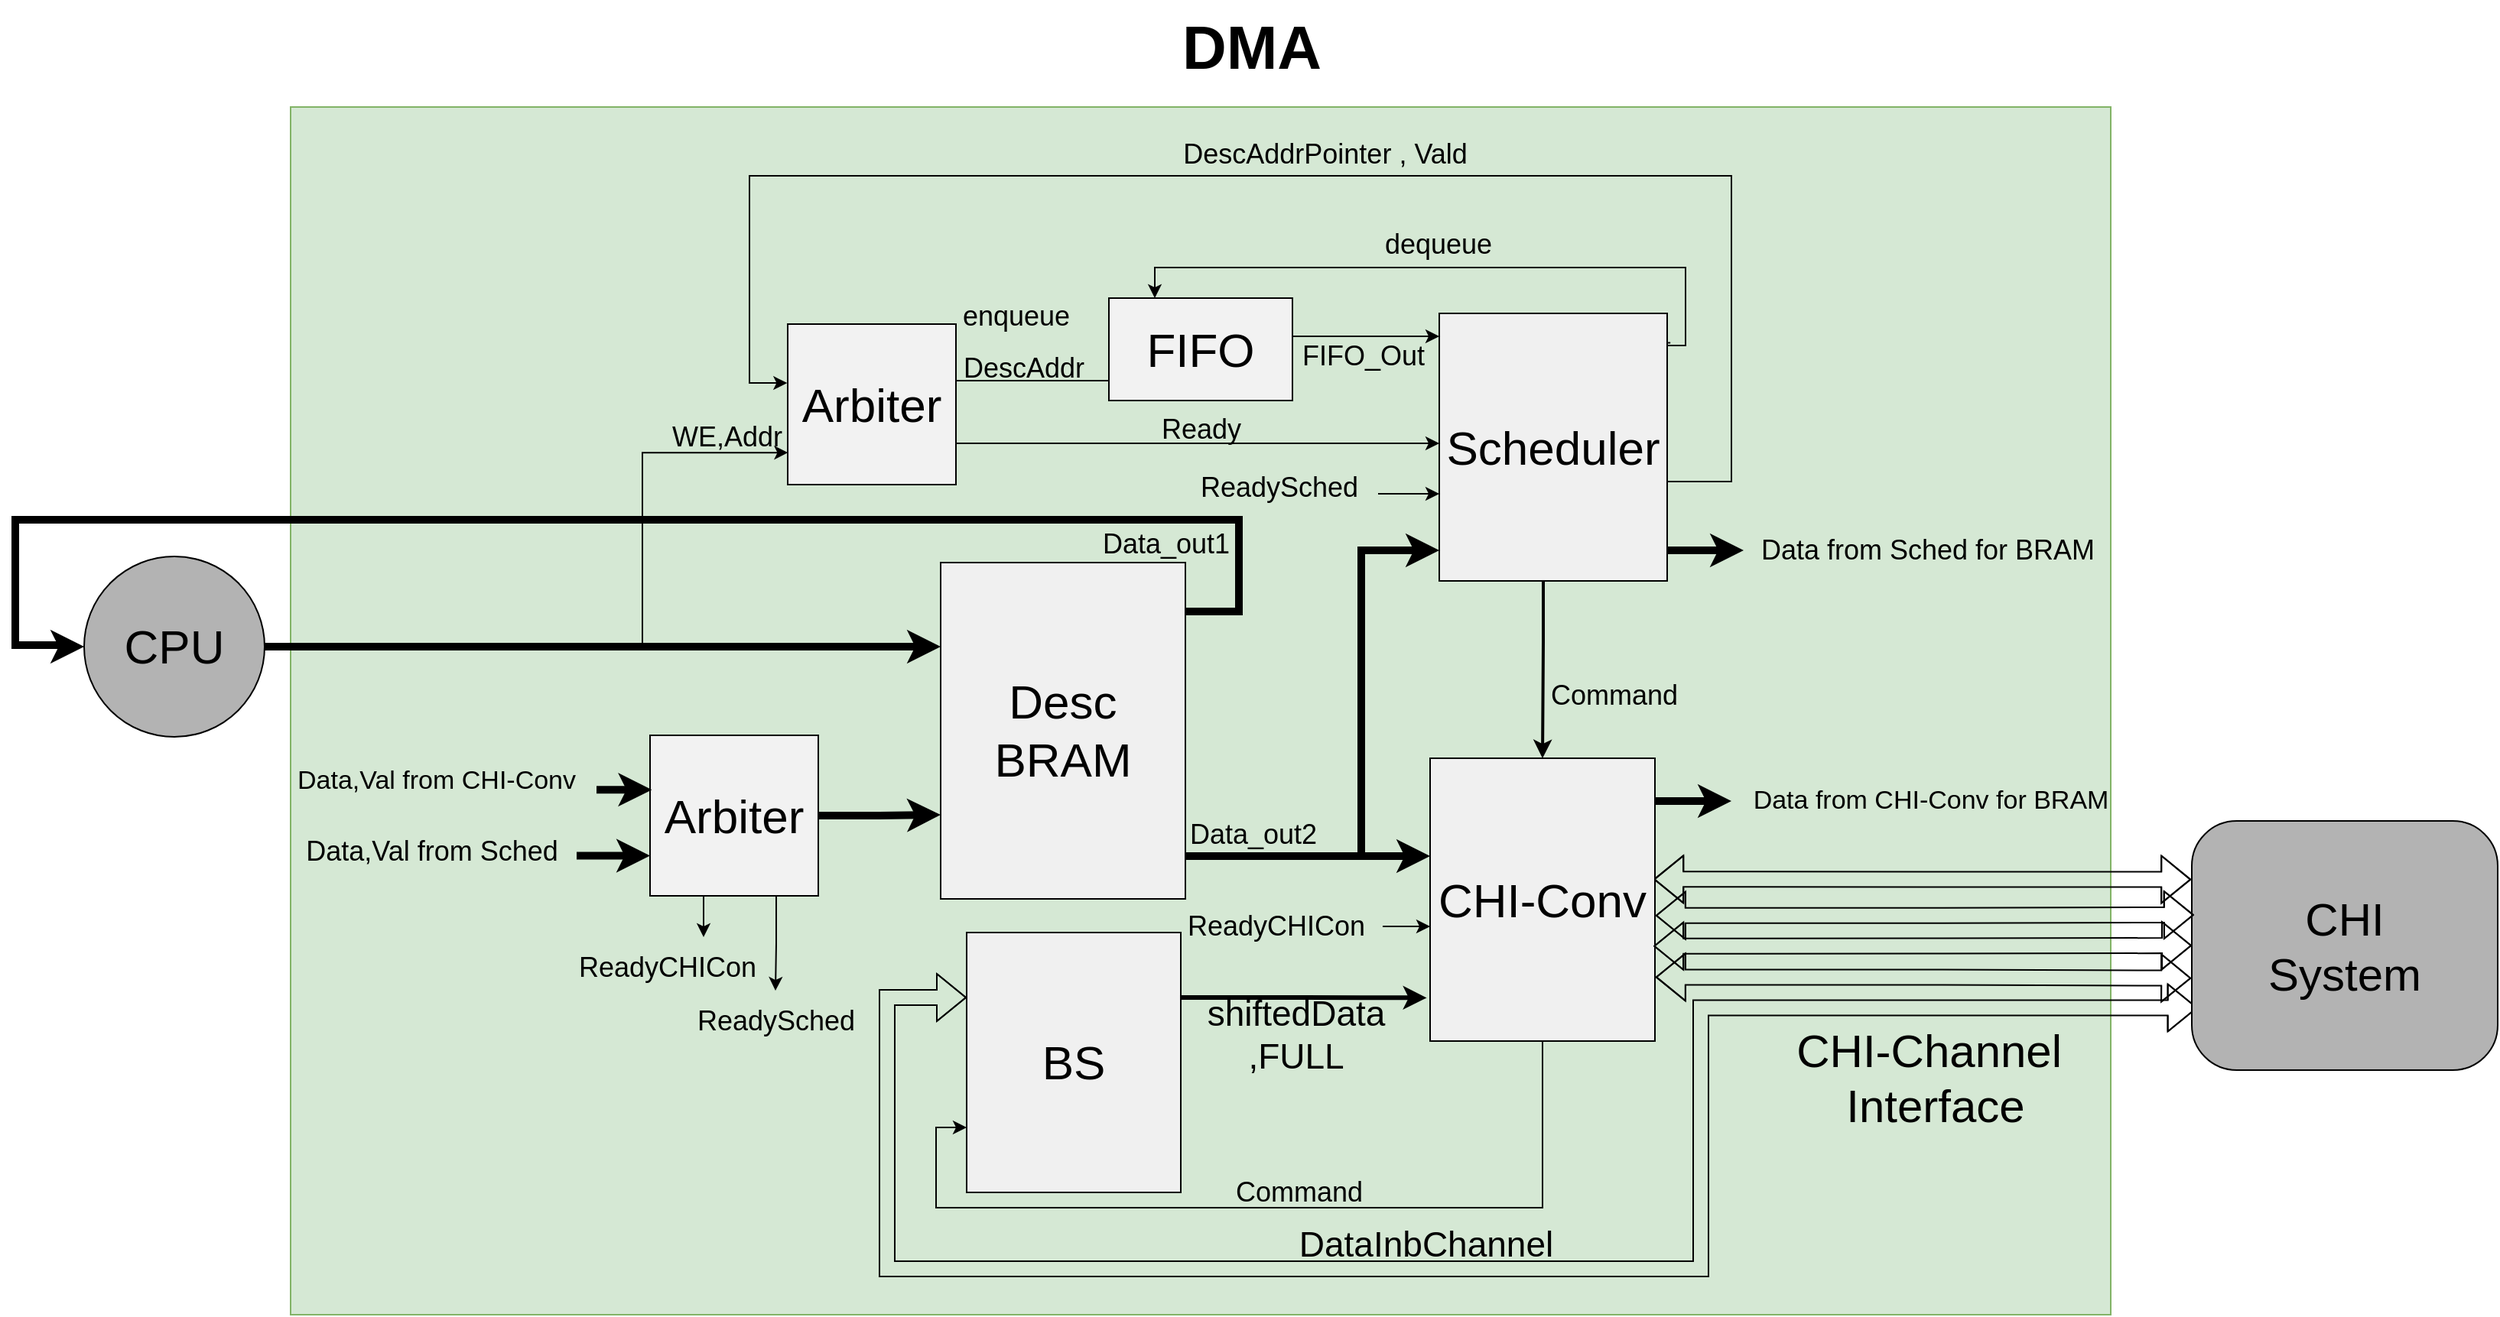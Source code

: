 <mxfile version="21.5.0" type="device" pages="6">
  <diagram id="EInhI8qqsZpDA_eLQSHA" name="FINAL">
    <mxGraphModel dx="1347" dy="1976" grid="1" gridSize="10" guides="1" tooltips="1" connect="1" arrows="1" fold="1" page="1" pageScale="1" pageWidth="827" pageHeight="1169" math="0" shadow="0">
      <root>
        <mxCell id="0" />
        <mxCell id="1" parent="0" />
        <mxCell id="c5qZVFnj32TkXawNKoMy-1" value="" style="rounded=0;whiteSpace=wrap;html=1;fontSize=18;fillColor=#d5e8d4;strokeColor=#82b366;" parent="1" vertex="1">
          <mxGeometry x="-390" y="-50" width="1190" height="790" as="geometry" />
        </mxCell>
        <mxCell id="c5qZVFnj32TkXawNKoMy-2" style="edgeStyle=orthogonalEdgeStyle;rounded=0;orthogonalLoop=1;jettySize=auto;html=1;exitX=1;exitY=0.335;exitDx=0;exitDy=0;exitPerimeter=0;fontSize=18;entryX=0;entryY=0.25;entryDx=0;entryDy=0;" parent="1" source="c5qZVFnj32TkXawNKoMy-3" edge="1">
          <mxGeometry relative="1" as="geometry">
            <Array as="points">
              <mxPoint x="265" y="100" />
            </Array>
            <mxPoint x="361" y="100" as="targetPoint" />
          </mxGeometry>
        </mxCell>
        <mxCell id="c5qZVFnj32TkXawNKoMy-3" value="FIFO" style="rounded=0;whiteSpace=wrap;html=1;fontSize=18;" parent="1" vertex="1">
          <mxGeometry x="145" y="75" width="120" height="67" as="geometry" />
        </mxCell>
        <mxCell id="c5qZVFnj32TkXawNKoMy-4" style="edgeStyle=orthogonalEdgeStyle;rounded=0;orthogonalLoop=1;jettySize=auto;html=1;exitX=1;exitY=0.5;exitDx=0;exitDy=0;entryX=-0.003;entryY=0.367;entryDx=0;entryDy=0;entryPerimeter=0;fontSize=18;" parent="1" source="c5qZVFnj32TkXawNKoMy-7" target="c5qZVFnj32TkXawNKoMy-11" edge="1">
          <mxGeometry relative="1" as="geometry">
            <Array as="points">
              <mxPoint x="552" y="195" />
              <mxPoint x="552" y="-5" />
              <mxPoint x="-90" y="-5" />
              <mxPoint x="-90" y="131" />
            </Array>
          </mxGeometry>
        </mxCell>
        <mxCell id="c5qZVFnj32TkXawNKoMy-5" style="edgeStyle=orthogonalEdgeStyle;rounded=0;orthogonalLoop=1;jettySize=auto;html=1;exitX=1.014;exitY=0.11;exitDx=0;exitDy=0;entryX=0.25;entryY=0;entryDx=0;entryDy=0;exitPerimeter=0;fontSize=18;" parent="1" source="c5qZVFnj32TkXawNKoMy-7" target="c5qZVFnj32TkXawNKoMy-3" edge="1">
          <mxGeometry relative="1" as="geometry">
            <mxPoint x="435" y="196.0" as="sourcePoint" />
            <mxPoint x="265" y="196" as="targetPoint" />
            <Array as="points">
              <mxPoint x="503" y="106" />
              <mxPoint x="522" y="106" />
              <mxPoint x="522" y="55" />
              <mxPoint x="175" y="55" />
            </Array>
          </mxGeometry>
        </mxCell>
        <mxCell id="c5qZVFnj32TkXawNKoMy-6" style="edgeStyle=orthogonalEdgeStyle;rounded=0;orthogonalLoop=1;jettySize=auto;html=1;fontSize=18;entryX=0.5;entryY=0;entryDx=0;entryDy=0;strokeWidth=2;" parent="1" source="c5qZVFnj32TkXawNKoMy-7" target="c5qZVFnj32TkXawNKoMy-46" edge="1">
          <mxGeometry relative="1" as="geometry">
            <mxPoint x="718" y="203.09" as="targetPoint" />
            <mxPoint x="575" y="204" as="sourcePoint" />
            <Array as="points">
              <mxPoint x="429" y="300" />
              <mxPoint x="429" y="300" />
            </Array>
          </mxGeometry>
        </mxCell>
        <mxCell id="c5qZVFnj32TkXawNKoMy-7" value="Scheduler" style="rounded=0;whiteSpace=wrap;html=1;fontSize=31;fillColor=#F0F0F0;strokeColor=#000000;" parent="1" vertex="1">
          <mxGeometry x="361" y="85" width="149" height="175" as="geometry" />
        </mxCell>
        <mxCell id="c5qZVFnj32TkXawNKoMy-8" style="edgeStyle=orthogonalEdgeStyle;rounded=0;orthogonalLoop=1;jettySize=auto;html=1;exitX=1;exitY=0.5;exitDx=0;exitDy=0;entryX=0.006;entryY=0.363;entryDx=0;entryDy=0;entryPerimeter=0;fontSize=18;" parent="1" target="c5qZVFnj32TkXawNKoMy-3" edge="1">
          <mxGeometry relative="1" as="geometry">
            <mxPoint x="152.0" y="100" as="sourcePoint" />
          </mxGeometry>
        </mxCell>
        <mxCell id="c5qZVFnj32TkXawNKoMy-9" style="edgeStyle=orthogonalEdgeStyle;rounded=0;orthogonalLoop=1;jettySize=auto;html=1;exitX=0.998;exitY=0.378;exitDx=0;exitDy=0;entryX=-0.006;entryY=0.811;entryDx=0;entryDy=0;entryPerimeter=0;exitPerimeter=0;fontSize=18;" parent="1" source="c5qZVFnj32TkXawNKoMy-11" target="c5qZVFnj32TkXawNKoMy-3" edge="1">
          <mxGeometry relative="1" as="geometry">
            <mxPoint x="152" y="128" as="sourcePoint" />
            <mxPoint x="252.0" y="115.5" as="targetPoint" />
            <Array as="points">
              <mxPoint x="152" y="129" />
              <mxPoint x="251" y="129" />
            </Array>
          </mxGeometry>
        </mxCell>
        <mxCell id="c5qZVFnj32TkXawNKoMy-10" style="edgeStyle=orthogonalEdgeStyle;rounded=0;orthogonalLoop=1;jettySize=auto;html=1;entryX=0;entryY=0.75;entryDx=0;entryDy=0;strokeWidth=5;fontSize=18;" parent="1" source="c5qZVFnj32TkXawNKoMy-22" target="c5qZVFnj32TkXawNKoMy-27" edge="1">
          <mxGeometry relative="1" as="geometry">
            <mxPoint x="657" y="135" as="sourcePoint" />
            <Array as="points">
              <mxPoint x="-374" y="440" />
            </Array>
          </mxGeometry>
        </mxCell>
        <mxCell id="c5qZVFnj32TkXawNKoMy-11" value="Arbiter" style="rounded=0;whiteSpace=wrap;html=1;fontSize=18;" parent="1" vertex="1">
          <mxGeometry x="-65" y="92" width="110" height="105" as="geometry" />
        </mxCell>
        <mxCell id="c5qZVFnj32TkXawNKoMy-12" value="DescAddr" style="text;html=1;align=center;verticalAlign=middle;resizable=0;points=[];autosize=1;strokeColor=none;fillColor=none;fontSize=18;" parent="1" vertex="1">
          <mxGeometry x="39" y="101" width="100" height="40" as="geometry" />
        </mxCell>
        <mxCell id="c5qZVFnj32TkXawNKoMy-13" value="enqueue" style="text;html=1;align=center;verticalAlign=middle;resizable=0;points=[];autosize=1;strokeColor=none;fillColor=none;fontSize=18;" parent="1" vertex="1">
          <mxGeometry x="39" y="67" width="90" height="40" as="geometry" />
        </mxCell>
        <mxCell id="c5qZVFnj32TkXawNKoMy-14" style="edgeStyle=orthogonalEdgeStyle;rounded=0;orthogonalLoop=1;jettySize=auto;html=1;startArrow=none;fontSize=18;entryX=0.002;entryY=0.801;entryDx=0;entryDy=0;entryPerimeter=0;" parent="1" source="c5qZVFnj32TkXawNKoMy-37" target="c5qZVFnj32TkXawNKoMy-31" edge="1">
          <mxGeometry relative="1" as="geometry">
            <mxPoint x="110.0" y="244" as="targetPoint" />
            <Array as="points">
              <mxPoint x="-160" y="302" />
              <mxPoint x="-160" y="176" />
            </Array>
            <mxPoint x="-70" y="246" as="sourcePoint" />
          </mxGeometry>
        </mxCell>
        <mxCell id="c5qZVFnj32TkXawNKoMy-15" style="edgeStyle=orthogonalEdgeStyle;rounded=0;orthogonalLoop=1;jettySize=auto;html=1;strokeWidth=5;fontSize=18;entryX=0;entryY=0.25;entryDx=0;entryDy=0;exitX=1;exitY=0.5;exitDx=0;exitDy=0;" parent="1" source="c5qZVFnj32TkXawNKoMy-37" target="c5qZVFnj32TkXawNKoMy-21" edge="1">
          <mxGeometry relative="1" as="geometry">
            <mxPoint x="-492.0" y="264.0" as="sourcePoint" />
            <mxPoint x="230" y="291.25" as="targetPoint" />
            <Array as="points">
              <mxPoint x="-480" y="303" />
            </Array>
          </mxGeometry>
        </mxCell>
        <mxCell id="c5qZVFnj32TkXawNKoMy-16" value="DescAddrPointer , Vald" style="text;html=1;align=center;verticalAlign=middle;resizable=0;points=[];autosize=1;strokeColor=none;fillColor=none;fontSize=18;" parent="1" vertex="1">
          <mxGeometry x="181" y="-39" width="210" height="40" as="geometry" />
        </mxCell>
        <mxCell id="c5qZVFnj32TkXawNKoMy-17" value="FIFO_Out" style="text;html=1;align=center;verticalAlign=middle;resizable=0;points=[];autosize=1;strokeColor=none;fillColor=none;fontSize=18;" parent="1" vertex="1">
          <mxGeometry x="261" y="93" width="100" height="40" as="geometry" />
        </mxCell>
        <mxCell id="c5qZVFnj32TkXawNKoMy-18" value="dequeue" style="text;html=1;align=center;verticalAlign=middle;resizable=0;points=[];autosize=1;strokeColor=none;fillColor=none;fontSize=18;" parent="1" vertex="1">
          <mxGeometry x="315" y="20" width="90" height="40" as="geometry" />
        </mxCell>
        <mxCell id="c5qZVFnj32TkXawNKoMy-19" style="edgeStyle=orthogonalEdgeStyle;rounded=0;orthogonalLoop=1;jettySize=auto;html=1;strokeWidth=5;fontSize=18;" parent="1" source="c5qZVFnj32TkXawNKoMy-21" target="c5qZVFnj32TkXawNKoMy-7" edge="1">
          <mxGeometry relative="1" as="geometry">
            <Array as="points">
              <mxPoint x="310" y="440" />
              <mxPoint x="310" y="240" />
            </Array>
            <mxPoint x="195" y="285.077" as="sourcePoint" />
          </mxGeometry>
        </mxCell>
        <mxCell id="c5qZVFnj32TkXawNKoMy-20" style="edgeStyle=orthogonalEdgeStyle;rounded=0;orthogonalLoop=1;jettySize=auto;html=1;strokeWidth=5;fontSize=18;entryX=0;entryY=0.5;entryDx=0;entryDy=0;" parent="1" source="c5qZVFnj32TkXawNKoMy-21" target="c5qZVFnj32TkXawNKoMy-37" edge="1">
          <mxGeometry relative="1" as="geometry">
            <Array as="points">
              <mxPoint x="230" y="280" />
              <mxPoint x="230" y="220" />
              <mxPoint x="-570" y="220" />
              <mxPoint x="-570" y="302" />
              <mxPoint x="-539" y="302" />
            </Array>
            <mxPoint x="-165" y="222.25" as="targetPoint" />
          </mxGeometry>
        </mxCell>
        <mxCell id="c5qZVFnj32TkXawNKoMy-21" value="&lt;font style=&quot;font-size: 31px;&quot;&gt;Desc&lt;br&gt;BRAM&lt;/font&gt;" style="rounded=0;whiteSpace=wrap;html=1;fontSize=31;fillColor=#F0F0F0;" parent="1" vertex="1">
          <mxGeometry x="35" y="248" width="160" height="220" as="geometry" />
        </mxCell>
        <mxCell id="c5qZVFnj32TkXawNKoMy-22" value="Data,Val from Sched" style="text;html=1;align=center;verticalAlign=middle;resizable=0;points=[];autosize=1;strokeColor=none;fillColor=none;fontSize=18;" parent="1" vertex="1">
          <mxGeometry x="-393" y="417" width="190" height="40" as="geometry" />
        </mxCell>
        <mxCell id="c5qZVFnj32TkXawNKoMy-23" value="Data_out1" style="text;html=1;align=center;verticalAlign=middle;resizable=0;points=[];autosize=1;strokeColor=none;fillColor=none;fontSize=18;" parent="1" vertex="1">
          <mxGeometry x="127" y="216" width="110" height="40" as="geometry" />
        </mxCell>
        <mxCell id="c5qZVFnj32TkXawNKoMy-24" value="Data_out2" style="text;html=1;align=center;verticalAlign=middle;resizable=0;points=[];autosize=1;strokeColor=none;fillColor=none;fontSize=18;" parent="1" vertex="1">
          <mxGeometry x="184" y="406" width="110" height="40" as="geometry" />
        </mxCell>
        <mxCell id="c5qZVFnj32TkXawNKoMy-25" value="Command" style="text;html=1;align=center;verticalAlign=middle;resizable=0;points=[];autosize=1;strokeColor=none;fillColor=none;fontSize=18;" parent="1" vertex="1">
          <mxGeometry x="420" y="315" width="110" height="40" as="geometry" />
        </mxCell>
        <mxCell id="c5qZVFnj32TkXawNKoMy-26" style="edgeStyle=orthogonalEdgeStyle;rounded=0;orthogonalLoop=1;jettySize=auto;html=1;exitX=1;exitY=0.5;exitDx=0;exitDy=0;entryX=0;entryY=0.75;entryDx=0;entryDy=0;fontSize=18;strokeWidth=5;" parent="1" source="c5qZVFnj32TkXawNKoMy-27" target="c5qZVFnj32TkXawNKoMy-21" edge="1">
          <mxGeometry relative="1" as="geometry" />
        </mxCell>
        <mxCell id="c5qZVFnj32TkXawNKoMy-27" value="Arbiter" style="rounded=0;whiteSpace=wrap;html=1;fontSize=31;fillColor=#F2F2F2;" parent="1" vertex="1">
          <mxGeometry x="-155" y="361" width="110" height="105" as="geometry" />
        </mxCell>
        <mxCell id="c5qZVFnj32TkXawNKoMy-28" value="Arbiter" style="rounded=0;whiteSpace=wrap;html=1;fontSize=18;" parent="1" vertex="1">
          <mxGeometry x="-65" y="92" width="110" height="105" as="geometry" />
        </mxCell>
        <mxCell id="c5qZVFnj32TkXawNKoMy-29" value="FIFO" style="rounded=0;whiteSpace=wrap;html=1;fontSize=18;" parent="1" vertex="1">
          <mxGeometry x="145" y="75" width="120" height="67" as="geometry" />
        </mxCell>
        <mxCell id="c5qZVFnj32TkXawNKoMy-30" style="edgeStyle=orthogonalEdgeStyle;rounded=0;orthogonalLoop=1;jettySize=auto;html=1;" parent="1" source="c5qZVFnj32TkXawNKoMy-31" target="c5qZVFnj32TkXawNKoMy-7" edge="1">
          <mxGeometry relative="1" as="geometry">
            <mxPoint x="468" y="175.0" as="targetPoint" />
            <Array as="points">
              <mxPoint x="210" y="170" />
              <mxPoint x="210" y="170" />
            </Array>
          </mxGeometry>
        </mxCell>
        <mxCell id="c5qZVFnj32TkXawNKoMy-31" value="Arbiter" style="rounded=0;whiteSpace=wrap;html=1;fontSize=31;fillColor=#F2F2F2;" parent="1" vertex="1">
          <mxGeometry x="-65" y="92" width="110" height="105" as="geometry" />
        </mxCell>
        <mxCell id="c5qZVFnj32TkXawNKoMy-32" value="FIFO" style="rounded=0;whiteSpace=wrap;html=1;fontSize=31;fillColor=#F2F2F2;" parent="1" vertex="1">
          <mxGeometry x="145" y="75" width="120" height="67" as="geometry" />
        </mxCell>
        <mxCell id="c5qZVFnj32TkXawNKoMy-33" style="edgeStyle=orthogonalEdgeStyle;rounded=0;orthogonalLoop=1;jettySize=auto;html=1;fontSize=31;strokeWidth=5;entryX=0.011;entryY=0.339;entryDx=0;entryDy=0;entryPerimeter=0;" parent="1" source="c5qZVFnj32TkXawNKoMy-34" target="c5qZVFnj32TkXawNKoMy-27" edge="1">
          <mxGeometry relative="1" as="geometry">
            <mxPoint x="306" y="665" as="targetPoint" />
            <Array as="points">
              <mxPoint x="-364" y="397" />
              <mxPoint x="-364" y="397" />
            </Array>
          </mxGeometry>
        </mxCell>
        <mxCell id="c5qZVFnj32TkXawNKoMy-34" value="&lt;font style=&quot;font-size: 17px;&quot;&gt;Data,Val from CHI-Conv&lt;/font&gt;" style="text;html=1;align=center;verticalAlign=middle;resizable=0;points=[];autosize=1;strokeColor=none;fillColor=none;fontSize=16;" parent="1" vertex="1">
          <mxGeometry x="-400" y="376" width="210" height="30" as="geometry" />
        </mxCell>
        <mxCell id="c5qZVFnj32TkXawNKoMy-35" style="edgeStyle=orthogonalEdgeStyle;rounded=0;orthogonalLoop=1;jettySize=auto;html=1;fontSize=31;strokeWidth=5;" parent="1" source="c5qZVFnj32TkXawNKoMy-7" target="c5qZVFnj32TkXawNKoMy-36" edge="1">
          <mxGeometry relative="1" as="geometry">
            <mxPoint x="511" y="238.745" as="sourcePoint" />
            <mxPoint x="571" y="239" as="targetPoint" />
            <Array as="points">
              <mxPoint x="530" y="240" />
              <mxPoint x="530" y="240" />
            </Array>
          </mxGeometry>
        </mxCell>
        <mxCell id="c5qZVFnj32TkXawNKoMy-36" value="Data from Sched for BRAM" style="text;html=1;align=center;verticalAlign=middle;resizable=0;points=[];autosize=1;strokeColor=none;fillColor=none;fontSize=18;" parent="1" vertex="1">
          <mxGeometry x="560" y="220" width="240" height="40" as="geometry" />
        </mxCell>
        <mxCell id="c5qZVFnj32TkXawNKoMy-37" value="&lt;font style=&quot;font-size: 31px;&quot;&gt;CPU&lt;br&gt;&lt;/font&gt;" style="ellipse;whiteSpace=wrap;html=1;aspect=fixed;fontSize=16;fillColor=#B3B3B3;" parent="1" vertex="1">
          <mxGeometry x="-525" y="244" width="118" height="118" as="geometry" />
        </mxCell>
        <mxCell id="c5qZVFnj32TkXawNKoMy-38" value="&lt;font style=&quot;font-size: 18px;&quot;&gt;Ready&lt;/font&gt;" style="text;html=1;align=center;verticalAlign=middle;resizable=0;points=[];autosize=1;strokeColor=none;fillColor=none;" parent="1" vertex="1">
          <mxGeometry x="165" y="141" width="80" height="40" as="geometry" />
        </mxCell>
        <mxCell id="c5qZVFnj32TkXawNKoMy-39" style="edgeStyle=orthogonalEdgeStyle;rounded=0;orthogonalLoop=1;jettySize=auto;html=1;fontSize=18;exitX=0.75;exitY=1;exitDx=0;exitDy=0;" parent="1" source="c5qZVFnj32TkXawNKoMy-27" target="c5qZVFnj32TkXawNKoMy-40" edge="1">
          <mxGeometry relative="1" as="geometry" />
        </mxCell>
        <mxCell id="c5qZVFnj32TkXawNKoMy-40" value="&lt;font style=&quot;font-size: 18px;&quot;&gt;ReadySched&lt;/font&gt;" style="text;html=1;align=center;verticalAlign=middle;resizable=0;points=[];autosize=1;strokeColor=none;fillColor=none;" parent="1" vertex="1">
          <mxGeometry x="-138" y="528" width="130" height="40" as="geometry" />
        </mxCell>
        <mxCell id="c5qZVFnj32TkXawNKoMy-41" style="edgeStyle=orthogonalEdgeStyle;rounded=0;orthogonalLoop=1;jettySize=auto;html=1;fontSize=18;" parent="1" source="c5qZVFnj32TkXawNKoMy-27" target="c5qZVFnj32TkXawNKoMy-42" edge="1">
          <mxGeometry relative="1" as="geometry">
            <Array as="points">
              <mxPoint x="-120" y="480" />
              <mxPoint x="-120" y="480" />
            </Array>
          </mxGeometry>
        </mxCell>
        <mxCell id="c5qZVFnj32TkXawNKoMy-42" value="&lt;font style=&quot;font-size: 18px;&quot;&gt;ReadyCHICon&lt;/font&gt;" style="text;html=1;align=center;verticalAlign=middle;resizable=0;points=[];autosize=1;strokeColor=none;fillColor=none;" parent="1" vertex="1">
          <mxGeometry x="-214" y="493" width="140" height="40" as="geometry" />
        </mxCell>
        <mxCell id="c5qZVFnj32TkXawNKoMy-43" style="edgeStyle=orthogonalEdgeStyle;rounded=0;orthogonalLoop=1;jettySize=auto;html=1;fontSize=17;strokeWidth=5;" parent="1" source="c5qZVFnj32TkXawNKoMy-46" target="c5qZVFnj32TkXawNKoMy-47" edge="1">
          <mxGeometry relative="1" as="geometry">
            <Array as="points">
              <mxPoint x="512" y="404" />
              <mxPoint x="512" y="404" />
            </Array>
          </mxGeometry>
        </mxCell>
        <mxCell id="c5qZVFnj32TkXawNKoMy-44" style="edgeStyle=orthogonalEdgeStyle;rounded=0;orthogonalLoop=1;jettySize=auto;html=1;exitX=0.994;exitY=0.428;exitDx=0;exitDy=0;fontSize=13;strokeWidth=1;shape=flexArrow;startArrow=block;startFill=0;entryX=-0.002;entryY=0.235;entryDx=0;entryDy=0;exitPerimeter=0;entryPerimeter=0;" parent="1" source="c5qZVFnj32TkXawNKoMy-46" target="c5qZVFnj32TkXawNKoMy-49" edge="1">
          <mxGeometry relative="1" as="geometry">
            <mxPoint x="734" y="441" as="targetPoint" />
            <mxPoint x="609.0" y="441.5" as="sourcePoint" />
            <Array as="points" />
          </mxGeometry>
        </mxCell>
        <mxCell id="c5qZVFnj32TkXawNKoMy-45" style="edgeStyle=orthogonalEdgeStyle;rounded=0;orthogonalLoop=1;jettySize=auto;html=1;exitX=0.5;exitY=1;exitDx=0;exitDy=0;entryX=0;entryY=0.75;entryDx=0;entryDy=0;strokeWidth=1;fontSize=29;" parent="1" source="c5qZVFnj32TkXawNKoMy-46" target="c5qZVFnj32TkXawNKoMy-60" edge="1">
          <mxGeometry relative="1" as="geometry">
            <Array as="points">
              <mxPoint x="428" y="670" />
              <mxPoint x="32" y="670" />
              <mxPoint x="32" y="618" />
            </Array>
          </mxGeometry>
        </mxCell>
        <mxCell id="c5qZVFnj32TkXawNKoMy-46" value="CHI-Conv" style="rounded=0;whiteSpace=wrap;html=1;fontSize=31;fillColor=#F0F0F0;strokeColor=#000000;" parent="1" vertex="1">
          <mxGeometry x="355" y="376" width="147" height="185" as="geometry" />
        </mxCell>
        <mxCell id="c5qZVFnj32TkXawNKoMy-47" value="&lt;font style=&quot;font-size: 17px;&quot;&gt;Data from CHI-Conv for BRAM&lt;/font&gt;" style="text;html=1;align=center;verticalAlign=middle;resizable=0;points=[];autosize=1;strokeColor=none;fillColor=none;fontSize=16;" parent="1" vertex="1">
          <mxGeometry x="552" y="389" width="260" height="30" as="geometry" />
        </mxCell>
        <mxCell id="c5qZVFnj32TkXawNKoMy-48" style="edgeStyle=orthogonalEdgeStyle;rounded=0;orthogonalLoop=1;jettySize=auto;html=1;fontSize=13;strokeWidth=1;shape=flexArrow;startArrow=block;startFill=0;exitX=0;exitY=0.25;exitDx=0;exitDy=0;entryX=0.019;entryY=0.75;entryDx=0;entryDy=0;entryPerimeter=0;" parent="1" source="c5qZVFnj32TkXawNKoMy-60" target="c5qZVFnj32TkXawNKoMy-49" edge="1">
          <mxGeometry relative="1" as="geometry">
            <mxPoint x="735" y="510.077" as="targetPoint" />
            <mxPoint x="609" y="511.5" as="sourcePoint" />
            <Array as="points">
              <mxPoint y="532" />
              <mxPoint y="710" />
              <mxPoint x="532" y="710" />
              <mxPoint x="532" y="539" />
            </Array>
          </mxGeometry>
        </mxCell>
        <mxCell id="c5qZVFnj32TkXawNKoMy-49" value="&lt;font style=&quot;font-size: 30px;&quot;&gt;CHI &lt;br&gt;System&lt;/font&gt;" style="rounded=1;whiteSpace=wrap;html=1;arcSize=18;fillColor=#B3B3B3;" parent="1" vertex="1">
          <mxGeometry x="853" y="417" width="200" height="163" as="geometry" />
        </mxCell>
        <mxCell id="c5qZVFnj32TkXawNKoMy-50" style="edgeStyle=orthogonalEdgeStyle;rounded=0;orthogonalLoop=1;jettySize=auto;html=1;fontSize=13;strokeWidth=1;shape=flexArrow;startArrow=block;startFill=0;exitX=1.003;exitY=0.774;exitDx=0;exitDy=0;exitPerimeter=0;entryX=-0.002;entryY=0.631;entryDx=0;entryDy=0;entryPerimeter=0;" parent="1" source="c5qZVFnj32TkXawNKoMy-46" target="c5qZVFnj32TkXawNKoMy-49" edge="1">
          <mxGeometry relative="1" as="geometry">
            <mxPoint x="951.8" y="520.25" as="targetPoint" />
            <mxPoint x="619.0" y="520.43" as="sourcePoint" />
            <Array as="points" />
          </mxGeometry>
        </mxCell>
        <mxCell id="c5qZVFnj32TkXawNKoMy-51" style="edgeStyle=orthogonalEdgeStyle;rounded=0;orthogonalLoop=1;jettySize=auto;html=1;fontSize=13;strokeWidth=1;shape=flexArrow;startArrow=block;startFill=0;exitX=0.994;exitY=0.664;exitDx=0;exitDy=0;exitPerimeter=0;" parent="1" source="c5qZVFnj32TkXawNKoMy-46" target="c5qZVFnj32TkXawNKoMy-49" edge="1">
          <mxGeometry relative="1" as="geometry">
            <mxPoint x="947.6" y="500.853" as="targetPoint" />
            <mxPoint x="619.441" y="501.19" as="sourcePoint" />
            <Array as="points" />
          </mxGeometry>
        </mxCell>
        <mxCell id="c5qZVFnj32TkXawNKoMy-52" style="edgeStyle=orthogonalEdgeStyle;rounded=0;orthogonalLoop=1;jettySize=auto;html=1;fontSize=13;strokeWidth=1;shape=flexArrow;startArrow=block;startFill=0;exitX=1.003;exitY=0.556;exitDx=0;exitDy=0;exitPerimeter=0;entryX=0.007;entryY=0.377;entryDx=0;entryDy=0;entryPerimeter=0;" parent="1" source="c5qZVFnj32TkXawNKoMy-46" target="c5qZVFnj32TkXawNKoMy-49" edge="1">
          <mxGeometry relative="1" as="geometry">
            <mxPoint x="948" y="479.489" as="targetPoint" />
            <mxPoint x="620.764" y="481.21" as="sourcePoint" />
            <Array as="points" />
          </mxGeometry>
        </mxCell>
        <mxCell id="c5qZVFnj32TkXawNKoMy-53" value="CHI-Channel&amp;nbsp;&lt;br&gt;Interface" style="text;html=1;align=center;verticalAlign=middle;resizable=0;points=[];autosize=1;strokeColor=none;fillColor=none;fontSize=30;" parent="1" vertex="1">
          <mxGeometry x="580" y="540" width="210" height="90" as="geometry" />
        </mxCell>
        <mxCell id="c5qZVFnj32TkXawNKoMy-54" style="edgeStyle=orthogonalEdgeStyle;rounded=0;orthogonalLoop=1;jettySize=auto;html=1;fontSize=18;" parent="1" source="c5qZVFnj32TkXawNKoMy-55" target="c5qZVFnj32TkXawNKoMy-46" edge="1">
          <mxGeometry relative="1" as="geometry">
            <Array as="points">
              <mxPoint x="350" y="486" />
              <mxPoint x="350" y="486" />
            </Array>
          </mxGeometry>
        </mxCell>
        <mxCell id="c5qZVFnj32TkXawNKoMy-55" value="&lt;font style=&quot;font-size: 18px;&quot;&gt;ReadyCHICon&lt;/font&gt;" style="text;html=1;align=center;verticalAlign=middle;resizable=0;points=[];autosize=1;strokeColor=none;fillColor=none;" parent="1" vertex="1">
          <mxGeometry x="184" y="466" width="140" height="40" as="geometry" />
        </mxCell>
        <mxCell id="c5qZVFnj32TkXawNKoMy-56" value="&lt;span style=&quot;&quot;&gt;WE,Addr&lt;/span&gt;" style="text;html=1;align=center;verticalAlign=middle;resizable=0;points=[];autosize=1;strokeColor=none;fillColor=none;fontSize=18;" parent="1" vertex="1">
          <mxGeometry x="-155" y="146" width="100" height="40" as="geometry" />
        </mxCell>
        <mxCell id="c5qZVFnj32TkXawNKoMy-57" value="&lt;b&gt;&lt;font style=&quot;font-size: 40px;&quot;&gt;DMA&lt;/font&gt;&lt;/b&gt;" style="text;html=1;align=center;verticalAlign=middle;resizable=0;points=[];autosize=1;strokeColor=none;fillColor=none;fontSize=18;" parent="1" vertex="1">
          <mxGeometry x="183" y="-120" width="110" height="60" as="geometry" />
        </mxCell>
        <mxCell id="c5qZVFnj32TkXawNKoMy-58" style="edgeStyle=orthogonalEdgeStyle;rounded=0;orthogonalLoop=1;jettySize=auto;html=1;strokeWidth=5;fontSize=18;" parent="1" source="c5qZVFnj32TkXawNKoMy-21" target="c5qZVFnj32TkXawNKoMy-46" edge="1">
          <mxGeometry relative="1" as="geometry">
            <Array as="points">
              <mxPoint x="310" y="440" />
              <mxPoint x="310" y="440" />
            </Array>
            <mxPoint x="-633.0" y="312" as="targetPoint" />
            <mxPoint x="205" y="450" as="sourcePoint" />
          </mxGeometry>
        </mxCell>
        <mxCell id="c5qZVFnj32TkXawNKoMy-59" style="edgeStyle=orthogonalEdgeStyle;rounded=0;orthogonalLoop=1;jettySize=auto;html=1;exitX=1;exitY=0.25;exitDx=0;exitDy=0;entryX=-0.015;entryY=0.847;entryDx=0;entryDy=0;entryPerimeter=0;fontSize=29;fillColor=#f8cecc;strokeColor=#000000;strokeWidth=3;" parent="1" source="c5qZVFnj32TkXawNKoMy-60" target="c5qZVFnj32TkXawNKoMy-46" edge="1">
          <mxGeometry relative="1" as="geometry" />
        </mxCell>
        <mxCell id="c5qZVFnj32TkXawNKoMy-60" value="BS" style="rounded=0;whiteSpace=wrap;html=1;fontSize=31;fillColor=#F0F0F0;strokeColor=#000000;" parent="1" vertex="1">
          <mxGeometry x="52" y="490" width="140" height="170" as="geometry" />
        </mxCell>
        <mxCell id="c5qZVFnj32TkXawNKoMy-61" value="&lt;font style=&quot;font-size: 23px;&quot;&gt;DataInbChannel&lt;/font&gt;" style="text;html=1;align=center;verticalAlign=middle;resizable=0;points=[];autosize=1;strokeColor=none;fillColor=none;fontSize=29;" parent="1" vertex="1">
          <mxGeometry x="257" y="667" width="190" height="50" as="geometry" />
        </mxCell>
        <mxCell id="c5qZVFnj32TkXawNKoMy-62" style="edgeStyle=orthogonalEdgeStyle;rounded=0;orthogonalLoop=1;jettySize=auto;html=1;fontSize=18;" parent="1" source="c5qZVFnj32TkXawNKoMy-63" target="c5qZVFnj32TkXawNKoMy-7" edge="1">
          <mxGeometry relative="1" as="geometry">
            <mxPoint x="345" y="207.0" as="targetPoint" />
            <Array as="points">
              <mxPoint x="335" y="203" />
              <mxPoint x="335" y="203" />
            </Array>
          </mxGeometry>
        </mxCell>
        <mxCell id="c5qZVFnj32TkXawNKoMy-63" value="&lt;font style=&quot;font-size: 18px;&quot;&gt;ReadySched&lt;/font&gt;" style="text;html=1;align=center;verticalAlign=middle;resizable=0;points=[];autosize=1;strokeColor=none;fillColor=none;" parent="1" vertex="1">
          <mxGeometry x="191" y="179" width="130" height="40" as="geometry" />
        </mxCell>
        <mxCell id="c5qZVFnj32TkXawNKoMy-64" value="Command" style="text;html=1;align=center;verticalAlign=middle;resizable=0;points=[];autosize=1;strokeColor=none;fillColor=none;fontSize=18;" parent="1" vertex="1">
          <mxGeometry x="214" y="640" width="110" height="40" as="geometry" />
        </mxCell>
        <mxCell id="c5qZVFnj32TkXawNKoMy-65" value="shiftedData&lt;br&gt;,FULL" style="text;html=1;align=center;verticalAlign=middle;resizable=0;points=[];autosize=1;strokeColor=none;fillColor=none;fontSize=23;" parent="1" vertex="1">
          <mxGeometry x="197" y="522" width="140" height="70" as="geometry" />
        </mxCell>
      </root>
    </mxGraphModel>
  </diagram>
  <diagram id="ry3wOKPXWizeex2nkKH3" name="Σελίδα-1">
    <mxGraphModel dx="2389" dy="2003" grid="1" gridSize="10" guides="1" tooltips="1" connect="1" arrows="1" fold="1" page="1" pageScale="1" pageWidth="827" pageHeight="1169" math="0" shadow="0">
      <root>
        <mxCell id="0" />
        <mxCell id="1" parent="0" />
        <mxCell id="w4vCa72nUayKM2oI4r0T-25" style="edgeStyle=orthogonalEdgeStyle;rounded=0;orthogonalLoop=1;jettySize=auto;html=1;exitX=1;exitY=0.335;exitDx=0;exitDy=0;exitPerimeter=0;fontSize=18;" parent="1" source="w4vCa72nUayKM2oI4r0T-1" target="w4vCa72nUayKM2oI4r0T-2" edge="1">
          <mxGeometry relative="1" as="geometry">
            <Array as="points" />
            <mxPoint x="580" y="160" as="targetPoint" />
          </mxGeometry>
        </mxCell>
        <mxCell id="w4vCa72nUayKM2oI4r0T-1" value="FIFO" style="rounded=0;whiteSpace=wrap;html=1;fontSize=18;" parent="1" vertex="1">
          <mxGeometry x="320" y="143" width="120" height="67" as="geometry" />
        </mxCell>
        <mxCell id="w4vCa72nUayKM2oI4r0T-13" style="edgeStyle=orthogonalEdgeStyle;rounded=0;orthogonalLoop=1;jettySize=auto;html=1;exitX=1;exitY=0.5;exitDx=0;exitDy=0;entryX=-0.003;entryY=0.367;entryDx=0;entryDy=0;entryPerimeter=0;fontSize=18;" parent="1" source="w4vCa72nUayKM2oI4r0T-2" target="w4vCa72nUayKM2oI4r0T-4" edge="1">
          <mxGeometry relative="1" as="geometry">
            <Array as="points">
              <mxPoint x="750" y="140" />
              <mxPoint x="830" y="140" />
              <mxPoint x="830" y="-20" />
              <mxPoint x="40" y="-20" />
              <mxPoint x="40" y="199" />
              <mxPoint x="110" y="199" />
            </Array>
          </mxGeometry>
        </mxCell>
        <mxCell id="w4vCa72nUayKM2oI4r0T-27" style="edgeStyle=orthogonalEdgeStyle;rounded=0;orthogonalLoop=1;jettySize=auto;html=1;exitX=1.014;exitY=0.11;exitDx=0;exitDy=0;entryX=0.25;entryY=0;entryDx=0;entryDy=0;exitPerimeter=0;fontSize=18;" parent="1" source="w4vCa72nUayKM2oI4r0T-2" target="w4vCa72nUayKM2oI4r0T-1" edge="1">
          <mxGeometry relative="1" as="geometry">
            <mxPoint x="610" y="181.0" as="sourcePoint" />
            <mxPoint x="440" y="181" as="targetPoint" />
            <Array as="points">
              <mxPoint x="780" y="91" />
              <mxPoint x="780" y="40" />
              <mxPoint x="350" y="40" />
            </Array>
          </mxGeometry>
        </mxCell>
        <mxCell id="w4vCa72nUayKM2oI4r0T-43" style="edgeStyle=orthogonalEdgeStyle;rounded=0;orthogonalLoop=1;jettySize=auto;html=1;exitX=1;exitY=0.75;exitDx=0;exitDy=0;fontSize=18;entryX=0;entryY=0.314;entryDx=0;entryDy=0;entryPerimeter=0;strokeWidth=2;" parent="1" target="Jt4FC6XR3V2Ozk7LUW1B-16" edge="1">
          <mxGeometry relative="1" as="geometry">
            <mxPoint x="890.0" y="204.176" as="targetPoint" />
            <mxPoint x="750.0" y="204" as="sourcePoint" />
            <Array as="points">
              <mxPoint x="900" y="204" />
              <mxPoint x="995" y="203" />
            </Array>
          </mxGeometry>
        </mxCell>
        <mxCell id="w4vCa72nUayKM2oI4r0T-2" value="Scheduler" style="rounded=0;whiteSpace=wrap;html=1;fontSize=31;" parent="1" vertex="1">
          <mxGeometry x="610" y="70" width="140" height="190" as="geometry" />
        </mxCell>
        <mxCell id="w4vCa72nUayKM2oI4r0T-5" style="edgeStyle=orthogonalEdgeStyle;rounded=0;orthogonalLoop=1;jettySize=auto;html=1;exitX=1;exitY=0.5;exitDx=0;exitDy=0;entryX=0.006;entryY=0.363;entryDx=0;entryDy=0;entryPerimeter=0;fontSize=18;" parent="1" target="w4vCa72nUayKM2oI4r0T-1" edge="1">
          <mxGeometry relative="1" as="geometry">
            <mxPoint x="220" y="168" as="sourcePoint" />
          </mxGeometry>
        </mxCell>
        <mxCell id="w4vCa72nUayKM2oI4r0T-7" style="edgeStyle=orthogonalEdgeStyle;rounded=0;orthogonalLoop=1;jettySize=auto;html=1;exitX=0.998;exitY=0.378;exitDx=0;exitDy=0;entryX=-0.006;entryY=0.811;entryDx=0;entryDy=0;entryPerimeter=0;exitPerimeter=0;fontSize=18;" parent="1" source="w4vCa72nUayKM2oI4r0T-4" target="w4vCa72nUayKM2oI4r0T-1" edge="1">
          <mxGeometry relative="1" as="geometry">
            <mxPoint x="220" y="196" as="sourcePoint" />
            <mxPoint x="320.0" y="183.5" as="targetPoint" />
            <Array as="points">
              <mxPoint x="220" y="197" />
              <mxPoint x="319" y="197" />
            </Array>
          </mxGeometry>
        </mxCell>
        <mxCell id="w4vCa72nUayKM2oI4r0T-32" style="edgeStyle=orthogonalEdgeStyle;rounded=0;orthogonalLoop=1;jettySize=auto;html=1;entryX=0;entryY=0.75;entryDx=0;entryDy=0;strokeWidth=5;fontSize=18;" parent="1" source="w4vCa72nUayKM2oI4r0T-35" target="Jt4FC6XR3V2Ozk7LUW1B-6" edge="1">
          <mxGeometry relative="1" as="geometry">
            <mxPoint x="751" y="220" as="sourcePoint" />
            <Array as="points">
              <mxPoint x="-280" y="525" />
            </Array>
          </mxGeometry>
        </mxCell>
        <mxCell id="w4vCa72nUayKM2oI4r0T-4" value="Arbiter" style="rounded=0;whiteSpace=wrap;html=1;fontSize=18;" parent="1" vertex="1">
          <mxGeometry x="110" y="160" width="110" height="105" as="geometry" />
        </mxCell>
        <mxCell id="w4vCa72nUayKM2oI4r0T-6" value="DescAddr" style="text;html=1;align=center;verticalAlign=middle;resizable=0;points=[];autosize=1;strokeColor=none;fillColor=none;fontSize=18;" parent="1" vertex="1">
          <mxGeometry x="212" y="170" width="100" height="40" as="geometry" />
        </mxCell>
        <mxCell id="w4vCa72nUayKM2oI4r0T-8" value="enqueue" style="text;html=1;align=center;verticalAlign=middle;resizable=0;points=[];autosize=1;strokeColor=none;fillColor=none;fontSize=18;" parent="1" vertex="1">
          <mxGeometry x="214" y="135" width="90" height="40" as="geometry" />
        </mxCell>
        <mxCell id="w4vCa72nUayKM2oI4r0T-12" style="edgeStyle=orthogonalEdgeStyle;rounded=0;orthogonalLoop=1;jettySize=auto;html=1;startArrow=none;fontSize=18;" parent="1" source="aXjU8Vsmj80-lh8SVnBt-1" edge="1">
          <mxGeometry relative="1" as="geometry">
            <mxPoint x="110" y="244" as="targetPoint" />
            <Array as="points">
              <mxPoint x="-40" y="244" />
              <mxPoint x="-40" y="244" />
            </Array>
            <mxPoint x="-70" y="246" as="sourcePoint" />
          </mxGeometry>
        </mxCell>
        <mxCell id="w4vCa72nUayKM2oI4r0T-37" style="edgeStyle=orthogonalEdgeStyle;rounded=0;orthogonalLoop=1;jettySize=auto;html=1;strokeWidth=5;fontSize=18;entryX=0;entryY=0.25;entryDx=0;entryDy=0;" parent="1" source="aXjU8Vsmj80-lh8SVnBt-1" target="w4vCa72nUayKM2oI4r0T-31" edge="1">
          <mxGeometry relative="1" as="geometry">
            <mxPoint x="-70" y="269.75" as="sourcePoint" />
            <mxPoint x="230" y="376.25" as="targetPoint" />
            <Array as="points">
              <mxPoint x="-10" y="270" />
              <mxPoint x="-10" y="388" />
            </Array>
          </mxGeometry>
        </mxCell>
        <mxCell id="w4vCa72nUayKM2oI4r0T-15" value="DescAddrPointer , Vald" style="text;html=1;align=center;verticalAlign=middle;resizable=0;points=[];autosize=1;strokeColor=none;fillColor=none;fontSize=18;" parent="1" vertex="1">
          <mxGeometry x="495" y="-60" width="210" height="40" as="geometry" />
        </mxCell>
        <mxCell id="w4vCa72nUayKM2oI4r0T-26" value="FIFO_Out" style="text;html=1;align=center;verticalAlign=middle;resizable=0;points=[];autosize=1;strokeColor=none;fillColor=none;fontSize=18;" parent="1" vertex="1">
          <mxGeometry x="440" y="135" width="100" height="40" as="geometry" />
        </mxCell>
        <mxCell id="w4vCa72nUayKM2oI4r0T-28" value="dequeue" style="text;html=1;align=center;verticalAlign=middle;resizable=0;points=[];autosize=1;strokeColor=none;fillColor=none;fontSize=18;" parent="1" vertex="1">
          <mxGeometry x="490" width="90" height="40" as="geometry" />
        </mxCell>
        <mxCell id="w4vCa72nUayKM2oI4r0T-38" style="edgeStyle=orthogonalEdgeStyle;rounded=0;orthogonalLoop=1;jettySize=auto;html=1;exitX=1;exitY=0.25;exitDx=0;exitDy=0;strokeWidth=5;fontSize=18;entryX=-0.003;entryY=0.867;entryDx=0;entryDy=0;entryPerimeter=0;" parent="1" source="w4vCa72nUayKM2oI4r0T-31" target="w4vCa72nUayKM2oI4r0T-2" edge="1">
          <mxGeometry relative="1" as="geometry">
            <Array as="points">
              <mxPoint x="195" y="390" />
              <mxPoint x="480" y="390" />
              <mxPoint x="480" y="235" />
            </Array>
          </mxGeometry>
        </mxCell>
        <mxCell id="w4vCa72nUayKM2oI4r0T-39" style="edgeStyle=orthogonalEdgeStyle;rounded=0;orthogonalLoop=1;jettySize=auto;html=1;strokeWidth=5;fontSize=18;exitX=0.994;exitY=0.666;exitDx=0;exitDy=0;exitPerimeter=0;" parent="1" source="w4vCa72nUayKM2oI4r0T-31" target="aXjU8Vsmj80-lh8SVnBt-1" edge="1">
          <mxGeometry relative="1" as="geometry">
            <Array as="points">
              <mxPoint x="310" y="480" />
              <mxPoint x="310" y="580" />
              <mxPoint x="-440" y="580" />
              <mxPoint x="-440" y="250" />
            </Array>
            <mxPoint x="-165" y="222.25" as="targetPoint" />
          </mxGeometry>
        </mxCell>
        <mxCell id="w4vCa72nUayKM2oI4r0T-31" value="&lt;font style=&quot;font-size: 31px;&quot;&gt;DescBRAM&lt;/font&gt;" style="rounded=0;whiteSpace=wrap;html=1;fontSize=31;" parent="1" vertex="1">
          <mxGeometry x="35" y="333" width="160" height="220" as="geometry" />
        </mxCell>
        <mxCell id="w4vCa72nUayKM2oI4r0T-35" value="Data from Sched" style="text;html=1;align=center;verticalAlign=middle;resizable=0;points=[];autosize=1;strokeColor=none;fillColor=none;fontSize=18;" parent="1" vertex="1">
          <mxGeometry x="-420" y="500" width="160" height="40" as="geometry" />
        </mxCell>
        <mxCell id="w4vCa72nUayKM2oI4r0T-40" value="Data_out1" style="text;html=1;align=center;verticalAlign=middle;resizable=0;points=[];autosize=1;strokeColor=none;fillColor=none;fontSize=18;" parent="1" vertex="1">
          <mxGeometry x="184" y="343" width="110" height="40" as="geometry" />
        </mxCell>
        <mxCell id="w4vCa72nUayKM2oI4r0T-41" value="Data_out2" style="text;html=1;align=center;verticalAlign=middle;resizable=0;points=[];autosize=1;strokeColor=none;fillColor=none;fontSize=18;" parent="1" vertex="1">
          <mxGeometry x="195" y="488" width="110" height="40" as="geometry" />
        </mxCell>
        <mxCell id="w4vCa72nUayKM2oI4r0T-42" value="&lt;span style=&quot;color: rgb(0, 0, 0); font-family: Helvetica; font-size: 18px; font-style: normal; font-variant-ligatures: normal; font-variant-caps: normal; font-weight: 400; letter-spacing: normal; orphans: 2; text-align: center; text-indent: 0px; text-transform: none; widows: 2; word-spacing: 0px; -webkit-text-stroke-width: 0px; background-color: rgb(248, 249, 250); text-decoration-thickness: initial; text-decoration-style: initial; text-decoration-color: initial; float: none; display: inline !important;&quot;&gt;Data,WE,Addr&lt;/span&gt;" style="text;whiteSpace=wrap;html=1;fontSize=18;" parent="1" vertex="1">
          <mxGeometry x="-72" y="240" width="110" height="40" as="geometry" />
        </mxCell>
        <mxCell id="w4vCa72nUayKM2oI4r0T-44" value="SrcAddr,DstAddr,Length" style="text;html=1;align=center;verticalAlign=middle;resizable=0;points=[];autosize=1;strokeColor=none;fillColor=none;fontSize=18;" parent="1" vertex="1">
          <mxGeometry x="743" y="159" width="220" height="40" as="geometry" />
        </mxCell>
        <mxCell id="Jt4FC6XR3V2Ozk7LUW1B-2" value="DescAddrPointer,Vald" style="text;html=1;align=center;verticalAlign=middle;resizable=0;points=[];autosize=1;strokeColor=none;fillColor=none;fontSize=18;" parent="1" vertex="1">
          <mxGeometry x="-135" y="212" width="200" height="40" as="geometry" />
        </mxCell>
        <mxCell id="Jt4FC6XR3V2Ozk7LUW1B-9" style="edgeStyle=orthogonalEdgeStyle;rounded=0;orthogonalLoop=1;jettySize=auto;html=1;exitX=1;exitY=0.5;exitDx=0;exitDy=0;entryX=0;entryY=0.75;entryDx=0;entryDy=0;fontSize=18;strokeWidth=5;" parent="1" source="Jt4FC6XR3V2Ozk7LUW1B-6" target="w4vCa72nUayKM2oI4r0T-31" edge="1">
          <mxGeometry relative="1" as="geometry" />
        </mxCell>
        <mxCell id="Jt4FC6XR3V2Ozk7LUW1B-6" value="Arbiter" style="rounded=0;whiteSpace=wrap;html=1;fontSize=31;" parent="1" vertex="1">
          <mxGeometry x="-151" y="446" width="110" height="105" as="geometry" />
        </mxCell>
        <mxCell id="Jt4FC6XR3V2Ozk7LUW1B-11" value="Arbiter" style="rounded=0;whiteSpace=wrap;html=1;fontSize=18;" parent="1" vertex="1">
          <mxGeometry x="110" y="160" width="110" height="105" as="geometry" />
        </mxCell>
        <mxCell id="Jt4FC6XR3V2Ozk7LUW1B-12" value="FIFO" style="rounded=0;whiteSpace=wrap;html=1;fontSize=18;" parent="1" vertex="1">
          <mxGeometry x="320" y="143" width="120" height="67" as="geometry" />
        </mxCell>
        <mxCell id="Jt4FC6XR3V2Ozk7LUW1B-14" value="Arbiter" style="rounded=0;whiteSpace=wrap;html=1;fontSize=31;" parent="1" vertex="1">
          <mxGeometry x="110" y="160" width="110" height="105" as="geometry" />
        </mxCell>
        <mxCell id="Jt4FC6XR3V2Ozk7LUW1B-15" value="FIFO" style="rounded=0;whiteSpace=wrap;html=1;fontSize=31;" parent="1" vertex="1">
          <mxGeometry x="320" y="143" width="120" height="67" as="geometry" />
        </mxCell>
        <mxCell id="Jt4FC6XR3V2Ozk7LUW1B-18" style="edgeStyle=orthogonalEdgeStyle;rounded=0;orthogonalLoop=1;jettySize=auto;html=1;fontSize=31;strokeWidth=5;entryX=0.011;entryY=0.339;entryDx=0;entryDy=0;entryPerimeter=0;" parent="1" source="Jt4FC6XR3V2Ozk7LUW1B-24" target="Jt4FC6XR3V2Ozk7LUW1B-6" edge="1">
          <mxGeometry relative="1" as="geometry">
            <mxPoint x="400" y="750" as="targetPoint" />
            <Array as="points">
              <mxPoint x="-270" y="482" />
              <mxPoint x="-270" y="482" />
            </Array>
          </mxGeometry>
        </mxCell>
        <mxCell id="Jt4FC6XR3V2Ozk7LUW1B-28" style="edgeStyle=orthogonalEdgeStyle;rounded=0;orthogonalLoop=1;jettySize=auto;html=1;exitX=1;exitY=0.25;exitDx=0;exitDy=0;fontSize=17;strokeWidth=5;" parent="1" source="Jt4FC6XR3V2Ozk7LUW1B-16" target="Jt4FC6XR3V2Ozk7LUW1B-26" edge="1">
          <mxGeometry relative="1" as="geometry" />
        </mxCell>
        <mxCell id="Jt4FC6XR3V2Ozk7LUW1B-29" style="edgeStyle=orthogonalEdgeStyle;rounded=0;orthogonalLoop=1;jettySize=auto;html=1;exitX=1;exitY=0.5;exitDx=0;exitDy=0;fontSize=13;strokeWidth=1;shape=flexArrow;startArrow=none;startFill=0;" parent="1" source="Jt4FC6XR3V2Ozk7LUW1B-16" target="Jt4FC6XR3V2Ozk7LUW1B-30" edge="1">
          <mxGeometry relative="1" as="geometry">
            <mxPoint x="1202.0" y="236.0" as="targetPoint" />
            <mxPoint x="1142.0" y="238.5" as="sourcePoint" />
            <Array as="points" />
          </mxGeometry>
        </mxCell>
        <mxCell id="Jt4FC6XR3V2Ozk7LUW1B-33" style="edgeStyle=orthogonalEdgeStyle;rounded=0;orthogonalLoop=1;jettySize=auto;html=1;exitX=0.5;exitY=1;exitDx=0;exitDy=0;fontSize=17;strokeWidth=1;entryX=0;entryY=0.75;entryDx=0;entryDy=0;" parent="1" source="Jt4FC6XR3V2Ozk7LUW1B-16" target="Jt4FC6XR3V2Ozk7LUW1B-17" edge="1">
          <mxGeometry relative="1" as="geometry">
            <mxPoint x="970" y="390" as="targetPoint" />
            <Array as="points">
              <mxPoint x="1069" y="720" />
              <mxPoint x="520" y="720" />
              <mxPoint x="520" y="645" />
            </Array>
          </mxGeometry>
        </mxCell>
        <mxCell id="Jt4FC6XR3V2Ozk7LUW1B-16" value="CHI-Conv" style="rounded=0;whiteSpace=wrap;html=1;fontSize=31;" parent="1" vertex="1">
          <mxGeometry x="995" y="145" width="147" height="185" as="geometry" />
        </mxCell>
        <mxCell id="Jt4FC6XR3V2Ozk7LUW1B-35" style="edgeStyle=orthogonalEdgeStyle;rounded=0;orthogonalLoop=1;jettySize=auto;html=1;exitX=1;exitY=0.5;exitDx=0;exitDy=0;entryX=0;entryY=0.75;entryDx=0;entryDy=0;fontSize=17;strokeWidth=2;" parent="1" source="Jt4FC6XR3V2Ozk7LUW1B-17" target="Jt4FC6XR3V2Ozk7LUW1B-16" edge="1">
          <mxGeometry relative="1" as="geometry">
            <Array as="points">
              <mxPoint x="950" y="620" />
              <mxPoint x="950" y="284" />
            </Array>
          </mxGeometry>
        </mxCell>
        <mxCell id="Jt4FC6XR3V2Ozk7LUW1B-36" style="edgeStyle=orthogonalEdgeStyle;rounded=0;orthogonalLoop=1;jettySize=auto;html=1;exitX=1.019;exitY=0.592;exitDx=0;exitDy=0;fontSize=17;strokeWidth=1;entryX=0;entryY=0.5;entryDx=0;entryDy=0;exitPerimeter=0;shape=flexArrow;" parent="1" source="Jt4FC6XR3V2Ozk7LUW1B-37" target="Jt4FC6XR3V2Ozk7LUW1B-17" edge="1">
          <mxGeometry relative="1" as="geometry">
            <mxPoint x="60" y="630" as="sourcePoint" />
            <Array as="points">
              <mxPoint x="90" y="621" />
            </Array>
          </mxGeometry>
        </mxCell>
        <mxCell id="Jt4FC6XR3V2Ozk7LUW1B-17" value="barrel shifter" style="rounded=0;whiteSpace=wrap;html=1;fontSize=31;" parent="1" vertex="1">
          <mxGeometry x="540" y="570" width="120" height="100" as="geometry" />
        </mxCell>
        <mxCell id="Jt4FC6XR3V2Ozk7LUW1B-19" value="" style="rounded=0;whiteSpace=wrap;html=1;fontSize=31;" parent="1" vertex="1">
          <mxGeometry x="1008.5" y="297" width="30" height="27" as="geometry" />
        </mxCell>
        <mxCell id="Jt4FC6XR3V2Ozk7LUW1B-20" value="" style="rounded=0;whiteSpace=wrap;html=1;fontSize=31;" parent="1" vertex="1">
          <mxGeometry x="1038.5" y="297" width="30" height="27" as="geometry" />
        </mxCell>
        <mxCell id="Jt4FC6XR3V2Ozk7LUW1B-21" value="" style="rounded=0;whiteSpace=wrap;html=1;fontSize=31;" parent="1" vertex="1">
          <mxGeometry x="1068.5" y="297" width="30" height="27" as="geometry" />
        </mxCell>
        <mxCell id="Jt4FC6XR3V2Ozk7LUW1B-23" value="&lt;font style=&quot;font-size: 16px;&quot;&gt;ComandFIFO&lt;/font&gt;" style="text;html=1;align=center;verticalAlign=middle;resizable=0;points=[];autosize=1;strokeColor=none;fillColor=none;fontSize=16;" parent="1" vertex="1">
          <mxGeometry x="1008.5" y="267" width="120" height="30" as="geometry" />
        </mxCell>
        <mxCell id="Jt4FC6XR3V2Ozk7LUW1B-24" value="&lt;font style=&quot;font-size: 17px;&quot;&gt;Data from CHI-Conv&lt;/font&gt;" style="text;html=1;align=center;verticalAlign=middle;resizable=0;points=[];autosize=1;strokeColor=none;fillColor=none;fontSize=16;" parent="1" vertex="1">
          <mxGeometry x="-440" y="465" width="180" height="30" as="geometry" />
        </mxCell>
        <mxCell id="Jt4FC6XR3V2Ozk7LUW1B-25" style="edgeStyle=orthogonalEdgeStyle;rounded=0;orthogonalLoop=1;jettySize=auto;html=1;fontSize=31;strokeWidth=5;" parent="1" source="w4vCa72nUayKM2oI4r0T-2" target="Jt4FC6XR3V2Ozk7LUW1B-27" edge="1">
          <mxGeometry relative="1" as="geometry">
            <mxPoint x="760" y="238.745" as="sourcePoint" />
            <mxPoint x="820" y="239" as="targetPoint" />
            <Array as="points">
              <mxPoint x="805" y="239" />
            </Array>
          </mxGeometry>
        </mxCell>
        <mxCell id="Jt4FC6XR3V2Ozk7LUW1B-26" value="&lt;font style=&quot;font-size: 17px;&quot;&gt;Data from CHI-Conv for BRAM&lt;/font&gt;" style="text;html=1;align=center;verticalAlign=middle;resizable=0;points=[];autosize=1;strokeColor=none;fillColor=none;fontSize=16;" parent="1" vertex="1">
          <mxGeometry x="1211" y="176" width="260" height="30" as="geometry" />
        </mxCell>
        <mxCell id="Jt4FC6XR3V2Ozk7LUW1B-27" value="Data from Sched for BRAM" style="text;html=1;align=center;verticalAlign=middle;resizable=0;points=[];autosize=1;strokeColor=none;fillColor=none;fontSize=18;" parent="1" vertex="1">
          <mxGeometry x="685" y="275" width="240" height="40" as="geometry" />
        </mxCell>
        <mxCell id="Jt4FC6XR3V2Ozk7LUW1B-30" value="CHI-Read" style="text;html=1;align=center;verticalAlign=middle;resizable=0;points=[];autosize=1;strokeColor=none;fillColor=none;fontSize=17;" parent="1" vertex="1">
          <mxGeometry x="1267" y="223" width="100" height="30" as="geometry" />
        </mxCell>
        <mxCell id="Jt4FC6XR3V2Ozk7LUW1B-34" value="Shift" style="text;html=1;align=center;verticalAlign=middle;resizable=0;points=[];autosize=1;strokeColor=none;fillColor=none;fontSize=17;" parent="1" vertex="1">
          <mxGeometry x="890" y="690" width="60" height="30" as="geometry" />
        </mxCell>
        <mxCell id="Jt4FC6XR3V2Ozk7LUW1B-37" value="ReadResponse" style="text;html=1;align=center;verticalAlign=middle;resizable=0;points=[];autosize=1;strokeColor=none;fillColor=none;fontSize=17;" parent="1" vertex="1">
          <mxGeometry x="-350" y="603" width="140" height="30" as="geometry" />
        </mxCell>
        <mxCell id="r7OrUEbrD_c8es7nuOji-1" style="edgeStyle=orthogonalEdgeStyle;rounded=0;orthogonalLoop=1;jettySize=auto;html=1;fontSize=13;strokeWidth=1;shape=flexArrow;startArrow=none;startFill=0;exitX=1;exitY=0.878;exitDx=0;exitDy=0;exitPerimeter=0;" parent="1" source="Jt4FC6XR3V2Ozk7LUW1B-16" target="r7OrUEbrD_c8es7nuOji-2" edge="1">
          <mxGeometry relative="1" as="geometry">
            <mxPoint x="1202.0" y="307.0" as="targetPoint" />
            <mxPoint x="1142" y="308.5" as="sourcePoint" />
            <Array as="points" />
          </mxGeometry>
        </mxCell>
        <mxCell id="r7OrUEbrD_c8es7nuOji-2" value="CHI-Write" style="text;html=1;align=center;verticalAlign=middle;resizable=0;points=[];autosize=1;strokeColor=none;fillColor=none;fontSize=17;" parent="1" vertex="1">
          <mxGeometry x="1268" y="292" width="100" height="30" as="geometry" />
        </mxCell>
        <mxCell id="aXjU8Vsmj80-lh8SVnBt-1" value="&lt;font style=&quot;font-size: 31px;&quot;&gt;Proc&lt;/font&gt;" style="ellipse;whiteSpace=wrap;html=1;aspect=fixed;fontSize=16;" parent="1" vertex="1">
          <mxGeometry x="-162" y="212" width="80" height="80" as="geometry" />
        </mxCell>
      </root>
    </mxGraphModel>
  </diagram>
  <diagram id="doL_1HWbYZPGtKuqBr8e" name="Σελίδα-3">
    <mxGraphModel dx="2313" dy="3260" grid="1" gridSize="10" guides="1" tooltips="1" connect="1" arrows="1" fold="1" page="1" pageScale="1" pageWidth="827" pageHeight="1169" math="0" shadow="0">
      <root>
        <mxCell id="0" />
        <mxCell id="1" parent="0" />
        <mxCell id="dYnM1GEBc4L6-Mky44I_-1" value="" style="rounded=0;whiteSpace=wrap;html=1;fontSize=18;fillColor=#d5e8d4;strokeColor=#82b366;" parent="1" vertex="1">
          <mxGeometry x="-390" y="-50" width="1190" height="790" as="geometry" />
        </mxCell>
        <mxCell id="dYnM1GEBc4L6-Mky44I_-2" style="edgeStyle=orthogonalEdgeStyle;rounded=0;orthogonalLoop=1;jettySize=auto;html=1;exitX=1;exitY=0.335;exitDx=0;exitDy=0;exitPerimeter=0;fontSize=18;entryX=0;entryY=0.25;entryDx=0;entryDy=0;" parent="1" source="dYnM1GEBc4L6-Mky44I_-3" edge="1">
          <mxGeometry relative="1" as="geometry">
            <Array as="points">
              <mxPoint x="265" y="100" />
            </Array>
            <mxPoint x="361" y="100" as="targetPoint" />
          </mxGeometry>
        </mxCell>
        <mxCell id="dYnM1GEBc4L6-Mky44I_-3" value="FIFO" style="rounded=0;whiteSpace=wrap;html=1;fontSize=18;" parent="1" vertex="1">
          <mxGeometry x="145" y="75" width="120" height="67" as="geometry" />
        </mxCell>
        <mxCell id="dYnM1GEBc4L6-Mky44I_-4" style="edgeStyle=orthogonalEdgeStyle;rounded=0;orthogonalLoop=1;jettySize=auto;html=1;exitX=1;exitY=0.5;exitDx=0;exitDy=0;entryX=-0.003;entryY=0.367;entryDx=0;entryDy=0;entryPerimeter=0;fontSize=18;" parent="1" source="dYnM1GEBc4L6-Mky44I_-7" target="dYnM1GEBc4L6-Mky44I_-11" edge="1">
          <mxGeometry relative="1" as="geometry">
            <Array as="points">
              <mxPoint x="552" y="195" />
              <mxPoint x="552" y="-5" />
              <mxPoint x="-90" y="-5" />
              <mxPoint x="-90" y="131" />
            </Array>
          </mxGeometry>
        </mxCell>
        <mxCell id="dYnM1GEBc4L6-Mky44I_-5" style="edgeStyle=orthogonalEdgeStyle;rounded=0;orthogonalLoop=1;jettySize=auto;html=1;exitX=1.014;exitY=0.11;exitDx=0;exitDy=0;entryX=0.25;entryY=0;entryDx=0;entryDy=0;exitPerimeter=0;fontSize=18;" parent="1" source="dYnM1GEBc4L6-Mky44I_-7" target="dYnM1GEBc4L6-Mky44I_-3" edge="1">
          <mxGeometry relative="1" as="geometry">
            <mxPoint x="435" y="196.0" as="sourcePoint" />
            <mxPoint x="265" y="196" as="targetPoint" />
            <Array as="points">
              <mxPoint x="503" y="106" />
              <mxPoint x="522" y="106" />
              <mxPoint x="522" y="55" />
              <mxPoint x="175" y="55" />
            </Array>
          </mxGeometry>
        </mxCell>
        <mxCell id="dYnM1GEBc4L6-Mky44I_-6" style="edgeStyle=orthogonalEdgeStyle;rounded=0;orthogonalLoop=1;jettySize=auto;html=1;fontSize=18;entryX=0.5;entryY=0;entryDx=0;entryDy=0;strokeWidth=2;" parent="1" source="dYnM1GEBc4L6-Mky44I_-7" target="dYnM1GEBc4L6-Mky44I_-46" edge="1">
          <mxGeometry relative="1" as="geometry">
            <mxPoint x="718" y="203.09" as="targetPoint" />
            <mxPoint x="575" y="204" as="sourcePoint" />
            <Array as="points">
              <mxPoint x="429" y="300" />
              <mxPoint x="429" y="300" />
            </Array>
          </mxGeometry>
        </mxCell>
        <mxCell id="dYnM1GEBc4L6-Mky44I_-7" value="Scheduler" style="rounded=0;whiteSpace=wrap;html=1;fontSize=31;fillColor=#F0F0F0;strokeColor=#000000;" parent="1" vertex="1">
          <mxGeometry x="361" y="85" width="149" height="175" as="geometry" />
        </mxCell>
        <mxCell id="dYnM1GEBc4L6-Mky44I_-8" style="edgeStyle=orthogonalEdgeStyle;rounded=0;orthogonalLoop=1;jettySize=auto;html=1;exitX=1;exitY=0.5;exitDx=0;exitDy=0;entryX=0.006;entryY=0.363;entryDx=0;entryDy=0;entryPerimeter=0;fontSize=18;" parent="1" target="dYnM1GEBc4L6-Mky44I_-3" edge="1">
          <mxGeometry relative="1" as="geometry">
            <mxPoint x="152.0" y="100" as="sourcePoint" />
          </mxGeometry>
        </mxCell>
        <mxCell id="dYnM1GEBc4L6-Mky44I_-9" style="edgeStyle=orthogonalEdgeStyle;rounded=0;orthogonalLoop=1;jettySize=auto;html=1;exitX=0.998;exitY=0.378;exitDx=0;exitDy=0;entryX=-0.006;entryY=0.811;entryDx=0;entryDy=0;entryPerimeter=0;exitPerimeter=0;fontSize=18;" parent="1" source="dYnM1GEBc4L6-Mky44I_-11" target="dYnM1GEBc4L6-Mky44I_-3" edge="1">
          <mxGeometry relative="1" as="geometry">
            <mxPoint x="152" y="128" as="sourcePoint" />
            <mxPoint x="252.0" y="115.5" as="targetPoint" />
            <Array as="points">
              <mxPoint x="152" y="129" />
              <mxPoint x="251" y="129" />
            </Array>
          </mxGeometry>
        </mxCell>
        <mxCell id="dYnM1GEBc4L6-Mky44I_-10" style="edgeStyle=orthogonalEdgeStyle;rounded=0;orthogonalLoop=1;jettySize=auto;html=1;entryX=0;entryY=0.75;entryDx=0;entryDy=0;strokeWidth=5;fontSize=18;" parent="1" source="dYnM1GEBc4L6-Mky44I_-22" target="dYnM1GEBc4L6-Mky44I_-27" edge="1">
          <mxGeometry relative="1" as="geometry">
            <mxPoint x="657" y="135" as="sourcePoint" />
            <Array as="points">
              <mxPoint x="-374" y="440" />
            </Array>
          </mxGeometry>
        </mxCell>
        <mxCell id="dYnM1GEBc4L6-Mky44I_-11" value="Arbiter" style="rounded=0;whiteSpace=wrap;html=1;fontSize=18;" parent="1" vertex="1">
          <mxGeometry x="-65" y="92" width="110" height="105" as="geometry" />
        </mxCell>
        <mxCell id="dYnM1GEBc4L6-Mky44I_-12" value="DescAddr" style="text;html=1;align=center;verticalAlign=middle;resizable=0;points=[];autosize=1;strokeColor=none;fillColor=none;fontSize=18;" parent="1" vertex="1">
          <mxGeometry x="39" y="101" width="100" height="40" as="geometry" />
        </mxCell>
        <mxCell id="dYnM1GEBc4L6-Mky44I_-13" value="enqueue" style="text;html=1;align=center;verticalAlign=middle;resizable=0;points=[];autosize=1;strokeColor=none;fillColor=none;fontSize=18;" parent="1" vertex="1">
          <mxGeometry x="39" y="67" width="90" height="40" as="geometry" />
        </mxCell>
        <mxCell id="dYnM1GEBc4L6-Mky44I_-14" style="edgeStyle=orthogonalEdgeStyle;rounded=0;orthogonalLoop=1;jettySize=auto;html=1;startArrow=none;fontSize=18;entryX=0.002;entryY=0.801;entryDx=0;entryDy=0;entryPerimeter=0;" parent="1" source="dYnM1GEBc4L6-Mky44I_-37" target="dYnM1GEBc4L6-Mky44I_-31" edge="1">
          <mxGeometry relative="1" as="geometry">
            <mxPoint x="110.0" y="244" as="targetPoint" />
            <Array as="points">
              <mxPoint x="-160" y="302" />
              <mxPoint x="-160" y="176" />
            </Array>
            <mxPoint x="-70" y="246" as="sourcePoint" />
          </mxGeometry>
        </mxCell>
        <mxCell id="dYnM1GEBc4L6-Mky44I_-15" style="edgeStyle=orthogonalEdgeStyle;rounded=0;orthogonalLoop=1;jettySize=auto;html=1;strokeWidth=5;fontSize=18;entryX=0;entryY=0.25;entryDx=0;entryDy=0;exitX=1;exitY=0.5;exitDx=0;exitDy=0;" parent="1" source="dYnM1GEBc4L6-Mky44I_-37" target="dYnM1GEBc4L6-Mky44I_-21" edge="1">
          <mxGeometry relative="1" as="geometry">
            <mxPoint x="-492.0" y="264.0" as="sourcePoint" />
            <mxPoint x="230" y="291.25" as="targetPoint" />
            <Array as="points">
              <mxPoint x="-480" y="303" />
            </Array>
          </mxGeometry>
        </mxCell>
        <mxCell id="dYnM1GEBc4L6-Mky44I_-16" value="DescAddrPointer , Vald" style="text;html=1;align=center;verticalAlign=middle;resizable=0;points=[];autosize=1;strokeColor=none;fillColor=none;fontSize=18;" parent="1" vertex="1">
          <mxGeometry x="181" y="-39" width="210" height="40" as="geometry" />
        </mxCell>
        <mxCell id="dYnM1GEBc4L6-Mky44I_-17" value="FIFO_Out" style="text;html=1;align=center;verticalAlign=middle;resizable=0;points=[];autosize=1;strokeColor=none;fillColor=none;fontSize=18;" parent="1" vertex="1">
          <mxGeometry x="261" y="93" width="100" height="40" as="geometry" />
        </mxCell>
        <mxCell id="dYnM1GEBc4L6-Mky44I_-18" value="dequeue" style="text;html=1;align=center;verticalAlign=middle;resizable=0;points=[];autosize=1;strokeColor=none;fillColor=none;fontSize=18;" parent="1" vertex="1">
          <mxGeometry x="315" y="20" width="90" height="40" as="geometry" />
        </mxCell>
        <mxCell id="dYnM1GEBc4L6-Mky44I_-19" style="edgeStyle=orthogonalEdgeStyle;rounded=0;orthogonalLoop=1;jettySize=auto;html=1;strokeWidth=5;fontSize=18;" parent="1" source="dYnM1GEBc4L6-Mky44I_-21" target="dYnM1GEBc4L6-Mky44I_-7" edge="1">
          <mxGeometry relative="1" as="geometry">
            <Array as="points">
              <mxPoint x="310" y="440" />
              <mxPoint x="310" y="240" />
            </Array>
            <mxPoint x="195" y="285.077" as="sourcePoint" />
          </mxGeometry>
        </mxCell>
        <mxCell id="dYnM1GEBc4L6-Mky44I_-20" style="edgeStyle=orthogonalEdgeStyle;rounded=0;orthogonalLoop=1;jettySize=auto;html=1;strokeWidth=5;fontSize=18;entryX=0;entryY=0.5;entryDx=0;entryDy=0;" parent="1" source="dYnM1GEBc4L6-Mky44I_-21" target="dYnM1GEBc4L6-Mky44I_-37" edge="1">
          <mxGeometry relative="1" as="geometry">
            <Array as="points">
              <mxPoint x="230" y="280" />
              <mxPoint x="230" y="220" />
              <mxPoint x="-570" y="220" />
              <mxPoint x="-570" y="302" />
              <mxPoint x="-539" y="302" />
            </Array>
            <mxPoint x="-165" y="222.25" as="targetPoint" />
          </mxGeometry>
        </mxCell>
        <mxCell id="dYnM1GEBc4L6-Mky44I_-21" value="&lt;font style=&quot;font-size: 31px;&quot;&gt;Desc&lt;br&gt;BRAM&lt;/font&gt;" style="rounded=0;whiteSpace=wrap;html=1;fontSize=31;fillColor=#ffe6cc;strokeColor=#000000;dashed=1;strokeWidth=3;" parent="1" vertex="1">
          <mxGeometry x="42" y="246" width="160" height="220" as="geometry" />
        </mxCell>
        <mxCell id="dYnM1GEBc4L6-Mky44I_-22" value="Data,Val from Sched" style="text;html=1;align=center;verticalAlign=middle;resizable=0;points=[];autosize=1;strokeColor=none;fillColor=none;fontSize=18;" parent="1" vertex="1">
          <mxGeometry x="-393" y="417" width="190" height="40" as="geometry" />
        </mxCell>
        <mxCell id="dYnM1GEBc4L6-Mky44I_-23" value="Data_out1" style="text;html=1;align=center;verticalAlign=middle;resizable=0;points=[];autosize=1;strokeColor=none;fillColor=none;fontSize=18;" parent="1" vertex="1">
          <mxGeometry x="127" y="216" width="110" height="40" as="geometry" />
        </mxCell>
        <mxCell id="dYnM1GEBc4L6-Mky44I_-24" value="Data_out2" style="text;html=1;align=center;verticalAlign=middle;resizable=0;points=[];autosize=1;strokeColor=none;fillColor=none;fontSize=18;" parent="1" vertex="1">
          <mxGeometry x="184" y="406" width="110" height="40" as="geometry" />
        </mxCell>
        <mxCell id="dYnM1GEBc4L6-Mky44I_-25" value="Command" style="text;html=1;align=center;verticalAlign=middle;resizable=0;points=[];autosize=1;strokeColor=none;fillColor=none;fontSize=18;" parent="1" vertex="1">
          <mxGeometry x="420" y="315" width="110" height="40" as="geometry" />
        </mxCell>
        <mxCell id="dYnM1GEBc4L6-Mky44I_-26" style="edgeStyle=orthogonalEdgeStyle;rounded=0;orthogonalLoop=1;jettySize=auto;html=1;exitX=1;exitY=0.5;exitDx=0;exitDy=0;entryX=0;entryY=0.75;entryDx=0;entryDy=0;fontSize=18;strokeWidth=5;" parent="1" source="dYnM1GEBc4L6-Mky44I_-27" target="dYnM1GEBc4L6-Mky44I_-21" edge="1">
          <mxGeometry relative="1" as="geometry" />
        </mxCell>
        <mxCell id="dYnM1GEBc4L6-Mky44I_-27" value="Arbiter" style="rounded=0;whiteSpace=wrap;html=1;fontSize=31;fillColor=#F2F2F2;" parent="1" vertex="1">
          <mxGeometry x="-155" y="361" width="110" height="105" as="geometry" />
        </mxCell>
        <mxCell id="dYnM1GEBc4L6-Mky44I_-28" value="Arbiter" style="rounded=0;whiteSpace=wrap;html=1;fontSize=18;" parent="1" vertex="1">
          <mxGeometry x="-65" y="92" width="110" height="105" as="geometry" />
        </mxCell>
        <mxCell id="dYnM1GEBc4L6-Mky44I_-29" value="FIFO" style="rounded=0;whiteSpace=wrap;html=1;fontSize=18;" parent="1" vertex="1">
          <mxGeometry x="145" y="75" width="120" height="67" as="geometry" />
        </mxCell>
        <mxCell id="dYnM1GEBc4L6-Mky44I_-30" style="edgeStyle=orthogonalEdgeStyle;rounded=0;orthogonalLoop=1;jettySize=auto;html=1;" parent="1" source="dYnM1GEBc4L6-Mky44I_-31" target="dYnM1GEBc4L6-Mky44I_-7" edge="1">
          <mxGeometry relative="1" as="geometry">
            <mxPoint x="468" y="175.0" as="targetPoint" />
            <Array as="points">
              <mxPoint x="210" y="170" />
              <mxPoint x="210" y="170" />
            </Array>
          </mxGeometry>
        </mxCell>
        <mxCell id="dYnM1GEBc4L6-Mky44I_-31" value="Arbiter" style="rounded=0;whiteSpace=wrap;html=1;fontSize=31;fillColor=#F2F2F2;" parent="1" vertex="1">
          <mxGeometry x="-65" y="92" width="110" height="105" as="geometry" />
        </mxCell>
        <mxCell id="dYnM1GEBc4L6-Mky44I_-32" value="FIFO" style="rounded=0;whiteSpace=wrap;html=1;fontSize=31;fillColor=#F2F2F2;" parent="1" vertex="1">
          <mxGeometry x="145" y="75" width="120" height="67" as="geometry" />
        </mxCell>
        <mxCell id="dYnM1GEBc4L6-Mky44I_-33" style="edgeStyle=orthogonalEdgeStyle;rounded=0;orthogonalLoop=1;jettySize=auto;html=1;fontSize=31;strokeWidth=5;entryX=0.011;entryY=0.339;entryDx=0;entryDy=0;entryPerimeter=0;" parent="1" source="dYnM1GEBc4L6-Mky44I_-34" target="dYnM1GEBc4L6-Mky44I_-27" edge="1">
          <mxGeometry relative="1" as="geometry">
            <mxPoint x="306" y="665" as="targetPoint" />
            <Array as="points">
              <mxPoint x="-364" y="397" />
              <mxPoint x="-364" y="397" />
            </Array>
          </mxGeometry>
        </mxCell>
        <mxCell id="dYnM1GEBc4L6-Mky44I_-34" value="&lt;font style=&quot;font-size: 17px;&quot;&gt;Data,Val from CHI-Conv&lt;/font&gt;" style="text;html=1;align=center;verticalAlign=middle;resizable=0;points=[];autosize=1;strokeColor=none;fillColor=none;fontSize=16;" parent="1" vertex="1">
          <mxGeometry x="-400" y="376" width="210" height="30" as="geometry" />
        </mxCell>
        <mxCell id="dYnM1GEBc4L6-Mky44I_-35" style="edgeStyle=orthogonalEdgeStyle;rounded=0;orthogonalLoop=1;jettySize=auto;html=1;fontSize=31;strokeWidth=5;" parent="1" source="dYnM1GEBc4L6-Mky44I_-7" target="dYnM1GEBc4L6-Mky44I_-36" edge="1">
          <mxGeometry relative="1" as="geometry">
            <mxPoint x="511" y="238.745" as="sourcePoint" />
            <mxPoint x="571" y="239" as="targetPoint" />
            <Array as="points">
              <mxPoint x="530" y="240" />
              <mxPoint x="530" y="240" />
            </Array>
          </mxGeometry>
        </mxCell>
        <mxCell id="dYnM1GEBc4L6-Mky44I_-36" value="Data from Sched for BRAM" style="text;html=1;align=center;verticalAlign=middle;resizable=0;points=[];autosize=1;strokeColor=none;fillColor=none;fontSize=18;" parent="1" vertex="1">
          <mxGeometry x="560" y="220" width="240" height="40" as="geometry" />
        </mxCell>
        <mxCell id="dYnM1GEBc4L6-Mky44I_-37" value="&lt;font style=&quot;font-size: 31px;&quot;&gt;CPU&lt;br&gt;&lt;/font&gt;" style="ellipse;whiteSpace=wrap;html=1;aspect=fixed;fontSize=16;fillColor=#B3B3B3;" parent="1" vertex="1">
          <mxGeometry x="-525" y="244" width="118" height="118" as="geometry" />
        </mxCell>
        <mxCell id="dYnM1GEBc4L6-Mky44I_-38" value="&lt;font style=&quot;font-size: 18px;&quot;&gt;Ready&lt;/font&gt;" style="text;html=1;align=center;verticalAlign=middle;resizable=0;points=[];autosize=1;strokeColor=none;fillColor=none;" parent="1" vertex="1">
          <mxGeometry x="165" y="141" width="80" height="40" as="geometry" />
        </mxCell>
        <mxCell id="dYnM1GEBc4L6-Mky44I_-39" style="edgeStyle=orthogonalEdgeStyle;rounded=0;orthogonalLoop=1;jettySize=auto;html=1;fontSize=18;exitX=0.75;exitY=1;exitDx=0;exitDy=0;" parent="1" source="dYnM1GEBc4L6-Mky44I_-27" target="dYnM1GEBc4L6-Mky44I_-40" edge="1">
          <mxGeometry relative="1" as="geometry" />
        </mxCell>
        <mxCell id="dYnM1GEBc4L6-Mky44I_-40" value="&lt;font style=&quot;font-size: 18px;&quot;&gt;ReadySched&lt;/font&gt;" style="text;html=1;align=center;verticalAlign=middle;resizable=0;points=[];autosize=1;strokeColor=none;fillColor=none;" parent="1" vertex="1">
          <mxGeometry x="-138" y="528" width="130" height="40" as="geometry" />
        </mxCell>
        <mxCell id="dYnM1GEBc4L6-Mky44I_-41" style="edgeStyle=orthogonalEdgeStyle;rounded=0;orthogonalLoop=1;jettySize=auto;html=1;fontSize=18;" parent="1" source="dYnM1GEBc4L6-Mky44I_-27" target="dYnM1GEBc4L6-Mky44I_-42" edge="1">
          <mxGeometry relative="1" as="geometry">
            <Array as="points">
              <mxPoint x="-120" y="480" />
              <mxPoint x="-120" y="480" />
            </Array>
          </mxGeometry>
        </mxCell>
        <mxCell id="dYnM1GEBc4L6-Mky44I_-42" value="&lt;font style=&quot;font-size: 18px;&quot;&gt;ReadyCHICon&lt;/font&gt;" style="text;html=1;align=center;verticalAlign=middle;resizable=0;points=[];autosize=1;strokeColor=none;fillColor=none;" parent="1" vertex="1">
          <mxGeometry x="-214" y="493" width="140" height="40" as="geometry" />
        </mxCell>
        <mxCell id="dYnM1GEBc4L6-Mky44I_-43" style="edgeStyle=orthogonalEdgeStyle;rounded=0;orthogonalLoop=1;jettySize=auto;html=1;fontSize=17;strokeWidth=5;" parent="1" source="dYnM1GEBc4L6-Mky44I_-46" target="dYnM1GEBc4L6-Mky44I_-47" edge="1">
          <mxGeometry relative="1" as="geometry">
            <Array as="points">
              <mxPoint x="512" y="404" />
              <mxPoint x="512" y="404" />
            </Array>
          </mxGeometry>
        </mxCell>
        <mxCell id="dYnM1GEBc4L6-Mky44I_-44" style="edgeStyle=orthogonalEdgeStyle;rounded=0;orthogonalLoop=1;jettySize=auto;html=1;exitX=0.994;exitY=0.428;exitDx=0;exitDy=0;fontSize=13;strokeWidth=1;shape=flexArrow;startArrow=block;startFill=0;entryX=-0.002;entryY=0.235;entryDx=0;entryDy=0;exitPerimeter=0;entryPerimeter=0;" parent="1" source="dYnM1GEBc4L6-Mky44I_-46" target="dYnM1GEBc4L6-Mky44I_-49" edge="1">
          <mxGeometry relative="1" as="geometry">
            <mxPoint x="734" y="441" as="targetPoint" />
            <mxPoint x="609.0" y="441.5" as="sourcePoint" />
            <Array as="points" />
          </mxGeometry>
        </mxCell>
        <mxCell id="dYnM1GEBc4L6-Mky44I_-45" style="edgeStyle=orthogonalEdgeStyle;rounded=0;orthogonalLoop=1;jettySize=auto;html=1;exitX=0.5;exitY=1;exitDx=0;exitDy=0;entryX=0;entryY=0.75;entryDx=0;entryDy=0;strokeWidth=1;fontSize=29;" parent="1" source="dYnM1GEBc4L6-Mky44I_-46" target="dYnM1GEBc4L6-Mky44I_-60" edge="1">
          <mxGeometry relative="1" as="geometry">
            <Array as="points">
              <mxPoint x="428" y="670" />
              <mxPoint x="32" y="670" />
              <mxPoint x="32" y="618" />
            </Array>
          </mxGeometry>
        </mxCell>
        <mxCell id="dYnM1GEBc4L6-Mky44I_-46" value="CHI-Conv" style="rounded=0;whiteSpace=wrap;html=1;fontSize=31;fillColor=#F0F0F0;strokeColor=#000000;" parent="1" vertex="1">
          <mxGeometry x="355" y="376" width="147" height="185" as="geometry" />
        </mxCell>
        <mxCell id="dYnM1GEBc4L6-Mky44I_-47" value="&lt;font style=&quot;font-size: 17px;&quot;&gt;Data from CHI-Conv for BRAM&lt;/font&gt;" style="text;html=1;align=center;verticalAlign=middle;resizable=0;points=[];autosize=1;strokeColor=none;fillColor=none;fontSize=16;" parent="1" vertex="1">
          <mxGeometry x="552" y="389" width="260" height="30" as="geometry" />
        </mxCell>
        <mxCell id="dYnM1GEBc4L6-Mky44I_-48" style="edgeStyle=orthogonalEdgeStyle;rounded=0;orthogonalLoop=1;jettySize=auto;html=1;fontSize=13;strokeWidth=1;shape=flexArrow;startArrow=block;startFill=0;exitX=0;exitY=0.25;exitDx=0;exitDy=0;entryX=0.019;entryY=0.75;entryDx=0;entryDy=0;entryPerimeter=0;" parent="1" source="dYnM1GEBc4L6-Mky44I_-60" target="dYnM1GEBc4L6-Mky44I_-49" edge="1">
          <mxGeometry relative="1" as="geometry">
            <mxPoint x="735" y="510.077" as="targetPoint" />
            <mxPoint x="609" y="511.5" as="sourcePoint" />
            <Array as="points">
              <mxPoint y="532" />
              <mxPoint y="710" />
              <mxPoint x="532" y="710" />
              <mxPoint x="532" y="539" />
            </Array>
          </mxGeometry>
        </mxCell>
        <mxCell id="dYnM1GEBc4L6-Mky44I_-49" value="&lt;font style=&quot;font-size: 30px;&quot;&gt;CHI &lt;br&gt;System&lt;/font&gt;" style="rounded=1;whiteSpace=wrap;html=1;arcSize=18;fillColor=#B3B3B3;" parent="1" vertex="1">
          <mxGeometry x="853" y="417" width="200" height="163" as="geometry" />
        </mxCell>
        <mxCell id="dYnM1GEBc4L6-Mky44I_-50" style="edgeStyle=orthogonalEdgeStyle;rounded=0;orthogonalLoop=1;jettySize=auto;html=1;fontSize=13;strokeWidth=1;shape=flexArrow;startArrow=block;startFill=0;exitX=1.003;exitY=0.774;exitDx=0;exitDy=0;exitPerimeter=0;entryX=-0.002;entryY=0.631;entryDx=0;entryDy=0;entryPerimeter=0;" parent="1" source="dYnM1GEBc4L6-Mky44I_-46" target="dYnM1GEBc4L6-Mky44I_-49" edge="1">
          <mxGeometry relative="1" as="geometry">
            <mxPoint x="951.8" y="520.25" as="targetPoint" />
            <mxPoint x="619.0" y="520.43" as="sourcePoint" />
            <Array as="points" />
          </mxGeometry>
        </mxCell>
        <mxCell id="dYnM1GEBc4L6-Mky44I_-51" style="edgeStyle=orthogonalEdgeStyle;rounded=0;orthogonalLoop=1;jettySize=auto;html=1;fontSize=13;strokeWidth=1;shape=flexArrow;startArrow=block;startFill=0;exitX=0.994;exitY=0.664;exitDx=0;exitDy=0;exitPerimeter=0;" parent="1" source="dYnM1GEBc4L6-Mky44I_-46" target="dYnM1GEBc4L6-Mky44I_-49" edge="1">
          <mxGeometry relative="1" as="geometry">
            <mxPoint x="947.6" y="500.853" as="targetPoint" />
            <mxPoint x="619.441" y="501.19" as="sourcePoint" />
            <Array as="points" />
          </mxGeometry>
        </mxCell>
        <mxCell id="dYnM1GEBc4L6-Mky44I_-52" style="edgeStyle=orthogonalEdgeStyle;rounded=0;orthogonalLoop=1;jettySize=auto;html=1;fontSize=13;strokeWidth=1;shape=flexArrow;startArrow=block;startFill=0;exitX=1.003;exitY=0.556;exitDx=0;exitDy=0;exitPerimeter=0;entryX=0.007;entryY=0.377;entryDx=0;entryDy=0;entryPerimeter=0;" parent="1" source="dYnM1GEBc4L6-Mky44I_-46" target="dYnM1GEBc4L6-Mky44I_-49" edge="1">
          <mxGeometry relative="1" as="geometry">
            <mxPoint x="948" y="479.489" as="targetPoint" />
            <mxPoint x="620.764" y="481.21" as="sourcePoint" />
            <Array as="points" />
          </mxGeometry>
        </mxCell>
        <mxCell id="dYnM1GEBc4L6-Mky44I_-53" value="CHI-Channel&amp;nbsp;&lt;br&gt;Interface" style="text;html=1;align=center;verticalAlign=middle;resizable=0;points=[];autosize=1;strokeColor=none;fillColor=none;fontSize=30;" parent="1" vertex="1">
          <mxGeometry x="580" y="540" width="210" height="90" as="geometry" />
        </mxCell>
        <mxCell id="dYnM1GEBc4L6-Mky44I_-54" style="edgeStyle=orthogonalEdgeStyle;rounded=0;orthogonalLoop=1;jettySize=auto;html=1;fontSize=18;" parent="1" source="dYnM1GEBc4L6-Mky44I_-55" target="dYnM1GEBc4L6-Mky44I_-46" edge="1">
          <mxGeometry relative="1" as="geometry">
            <Array as="points">
              <mxPoint x="350" y="486" />
              <mxPoint x="350" y="486" />
            </Array>
          </mxGeometry>
        </mxCell>
        <mxCell id="dYnM1GEBc4L6-Mky44I_-55" value="&lt;font style=&quot;font-size: 18px;&quot;&gt;ReadyCHICon&lt;/font&gt;" style="text;html=1;align=center;verticalAlign=middle;resizable=0;points=[];autosize=1;strokeColor=none;fillColor=none;" parent="1" vertex="1">
          <mxGeometry x="184" y="466" width="140" height="40" as="geometry" />
        </mxCell>
        <mxCell id="dYnM1GEBc4L6-Mky44I_-56" value="&lt;span style=&quot;&quot;&gt;WE,Addr&lt;/span&gt;" style="text;html=1;align=center;verticalAlign=middle;resizable=0;points=[];autosize=1;strokeColor=none;fillColor=none;fontSize=18;" parent="1" vertex="1">
          <mxGeometry x="-155" y="146" width="100" height="40" as="geometry" />
        </mxCell>
        <mxCell id="dYnM1GEBc4L6-Mky44I_-57" value="&lt;b&gt;&lt;font style=&quot;font-size: 40px;&quot;&gt;DMA&lt;/font&gt;&lt;/b&gt;" style="text;html=1;align=center;verticalAlign=middle;resizable=0;points=[];autosize=1;strokeColor=none;fillColor=none;fontSize=18;" parent="1" vertex="1">
          <mxGeometry x="183" y="-120" width="110" height="60" as="geometry" />
        </mxCell>
        <mxCell id="dYnM1GEBc4L6-Mky44I_-58" style="edgeStyle=orthogonalEdgeStyle;rounded=0;orthogonalLoop=1;jettySize=auto;html=1;strokeWidth=5;fontSize=18;" parent="1" source="dYnM1GEBc4L6-Mky44I_-21" target="dYnM1GEBc4L6-Mky44I_-46" edge="1">
          <mxGeometry relative="1" as="geometry">
            <Array as="points">
              <mxPoint x="310" y="440" />
              <mxPoint x="310" y="440" />
            </Array>
            <mxPoint x="-633.0" y="312" as="targetPoint" />
            <mxPoint x="205" y="450" as="sourcePoint" />
          </mxGeometry>
        </mxCell>
        <mxCell id="dYnM1GEBc4L6-Mky44I_-59" style="edgeStyle=orthogonalEdgeStyle;rounded=0;orthogonalLoop=1;jettySize=auto;html=1;exitX=1;exitY=0.25;exitDx=0;exitDy=0;entryX=-0.015;entryY=0.847;entryDx=0;entryDy=0;entryPerimeter=0;fontSize=29;fillColor=#f8cecc;strokeColor=#000000;strokeWidth=3;" parent="1" source="dYnM1GEBc4L6-Mky44I_-60" target="dYnM1GEBc4L6-Mky44I_-46" edge="1">
          <mxGeometry relative="1" as="geometry" />
        </mxCell>
        <mxCell id="dYnM1GEBc4L6-Mky44I_-60" value="BS" style="rounded=0;whiteSpace=wrap;html=1;fontSize=31;fillColor=#F0F0F0;strokeColor=#000000;" parent="1" vertex="1">
          <mxGeometry x="52" y="490" width="140" height="170" as="geometry" />
        </mxCell>
        <mxCell id="dYnM1GEBc4L6-Mky44I_-61" value="&lt;font style=&quot;font-size: 23px;&quot;&gt;DataInbChannel&lt;/font&gt;" style="text;html=1;align=center;verticalAlign=middle;resizable=0;points=[];autosize=1;strokeColor=none;fillColor=none;fontSize=29;" parent="1" vertex="1">
          <mxGeometry x="257" y="667" width="190" height="50" as="geometry" />
        </mxCell>
        <mxCell id="dYnM1GEBc4L6-Mky44I_-62" style="edgeStyle=orthogonalEdgeStyle;rounded=0;orthogonalLoop=1;jettySize=auto;html=1;fontSize=18;" parent="1" source="dYnM1GEBc4L6-Mky44I_-63" target="dYnM1GEBc4L6-Mky44I_-7" edge="1">
          <mxGeometry relative="1" as="geometry">
            <mxPoint x="345" y="207.0" as="targetPoint" />
            <Array as="points">
              <mxPoint x="335" y="203" />
              <mxPoint x="335" y="203" />
            </Array>
          </mxGeometry>
        </mxCell>
        <mxCell id="dYnM1GEBc4L6-Mky44I_-63" value="&lt;font style=&quot;font-size: 18px;&quot;&gt;ReadySched&lt;/font&gt;" style="text;html=1;align=center;verticalAlign=middle;resizable=0;points=[];autosize=1;strokeColor=none;fillColor=none;" parent="1" vertex="1">
          <mxGeometry x="191" y="179" width="130" height="40" as="geometry" />
        </mxCell>
        <mxCell id="dYnM1GEBc4L6-Mky44I_-64" value="Command" style="text;html=1;align=center;verticalAlign=middle;resizable=0;points=[];autosize=1;strokeColor=none;fillColor=none;fontSize=18;" parent="1" vertex="1">
          <mxGeometry x="214" y="640" width="110" height="40" as="geometry" />
        </mxCell>
        <mxCell id="dYnM1GEBc4L6-Mky44I_-65" value="shiftedData&lt;br&gt;,FULL" style="text;html=1;align=center;verticalAlign=middle;resizable=0;points=[];autosize=1;strokeColor=none;fillColor=none;fontSize=23;" parent="1" vertex="1">
          <mxGeometry x="197" y="522" width="140" height="70" as="geometry" />
        </mxCell>
      </root>
    </mxGraphModel>
  </diagram>
  <diagram id="e8PBPTCcXduref0BjiUL" name="Σελίδα-5">
    <mxGraphModel dx="3667" dy="2547" grid="1" gridSize="10" guides="1" tooltips="1" connect="1" arrows="1" fold="1" page="1" pageScale="1" pageWidth="827" pageHeight="1169" math="0" shadow="0">
      <root>
        <mxCell id="0" />
        <mxCell id="1" parent="0" />
        <mxCell id="JAQQx48tu-I8qUgIg_et-1" value="" style="rounded=0;whiteSpace=wrap;html=1;fontSize=18;fillColor=#d5e8d4;strokeColor=#82b366;" parent="1" vertex="1">
          <mxGeometry x="-390" y="-50" width="1190" height="790" as="geometry" />
        </mxCell>
        <mxCell id="JAQQx48tu-I8qUgIg_et-2" style="edgeStyle=orthogonalEdgeStyle;rounded=0;orthogonalLoop=1;jettySize=auto;html=1;exitX=1;exitY=0.335;exitDx=0;exitDy=0;exitPerimeter=0;fontSize=18;entryX=0;entryY=0.25;entryDx=0;entryDy=0;" parent="1" source="JAQQx48tu-I8qUgIg_et-3" edge="1">
          <mxGeometry relative="1" as="geometry">
            <Array as="points">
              <mxPoint x="265" y="100" />
            </Array>
            <mxPoint x="361" y="100" as="targetPoint" />
          </mxGeometry>
        </mxCell>
        <mxCell id="JAQQx48tu-I8qUgIg_et-3" value="FIFO" style="rounded=0;whiteSpace=wrap;html=1;fontSize=18;" parent="1" vertex="1">
          <mxGeometry x="145" y="75" width="120" height="67" as="geometry" />
        </mxCell>
        <mxCell id="JAQQx48tu-I8qUgIg_et-4" style="edgeStyle=orthogonalEdgeStyle;rounded=0;orthogonalLoop=1;jettySize=auto;html=1;exitX=1;exitY=0.5;exitDx=0;exitDy=0;entryX=-0.003;entryY=0.367;entryDx=0;entryDy=0;entryPerimeter=0;fontSize=18;" parent="1" source="JAQQx48tu-I8qUgIg_et-7" target="JAQQx48tu-I8qUgIg_et-11" edge="1">
          <mxGeometry relative="1" as="geometry">
            <Array as="points">
              <mxPoint x="552" y="195" />
              <mxPoint x="552" y="-5" />
              <mxPoint x="-90" y="-5" />
              <mxPoint x="-90" y="131" />
            </Array>
          </mxGeometry>
        </mxCell>
        <mxCell id="JAQQx48tu-I8qUgIg_et-5" style="edgeStyle=orthogonalEdgeStyle;rounded=0;orthogonalLoop=1;jettySize=auto;html=1;exitX=1.014;exitY=0.11;exitDx=0;exitDy=0;entryX=0.25;entryY=0;entryDx=0;entryDy=0;exitPerimeter=0;fontSize=18;" parent="1" source="JAQQx48tu-I8qUgIg_et-7" target="JAQQx48tu-I8qUgIg_et-3" edge="1">
          <mxGeometry relative="1" as="geometry">
            <mxPoint x="435" y="196.0" as="sourcePoint" />
            <mxPoint x="265" y="196" as="targetPoint" />
            <Array as="points">
              <mxPoint x="503" y="106" />
              <mxPoint x="522" y="106" />
              <mxPoint x="522" y="55" />
              <mxPoint x="175" y="55" />
            </Array>
          </mxGeometry>
        </mxCell>
        <mxCell id="JAQQx48tu-I8qUgIg_et-6" style="edgeStyle=orthogonalEdgeStyle;rounded=0;orthogonalLoop=1;jettySize=auto;html=1;fontSize=18;entryX=0.5;entryY=0;entryDx=0;entryDy=0;strokeWidth=2;" parent="1" source="JAQQx48tu-I8qUgIg_et-7" target="JAQQx48tu-I8qUgIg_et-46" edge="1">
          <mxGeometry relative="1" as="geometry">
            <mxPoint x="718" y="203.09" as="targetPoint" />
            <mxPoint x="575" y="204" as="sourcePoint" />
            <Array as="points">
              <mxPoint x="429" y="300" />
              <mxPoint x="429" y="300" />
            </Array>
          </mxGeometry>
        </mxCell>
        <mxCell id="JAQQx48tu-I8qUgIg_et-7" value="Scheduler" style="rounded=0;whiteSpace=wrap;html=1;fontSize=31;fillColor=#dae8fc;strokeColor=#000000;strokeWidth=3;dashed=1;" parent="1" vertex="1">
          <mxGeometry x="361" y="85" width="149" height="175" as="geometry" />
        </mxCell>
        <mxCell id="JAQQx48tu-I8qUgIg_et-8" style="edgeStyle=orthogonalEdgeStyle;rounded=0;orthogonalLoop=1;jettySize=auto;html=1;exitX=1;exitY=0.5;exitDx=0;exitDy=0;entryX=0.006;entryY=0.363;entryDx=0;entryDy=0;entryPerimeter=0;fontSize=18;" parent="1" target="JAQQx48tu-I8qUgIg_et-3" edge="1">
          <mxGeometry relative="1" as="geometry">
            <mxPoint x="152.0" y="100" as="sourcePoint" />
          </mxGeometry>
        </mxCell>
        <mxCell id="JAQQx48tu-I8qUgIg_et-9" style="edgeStyle=orthogonalEdgeStyle;rounded=0;orthogonalLoop=1;jettySize=auto;html=1;exitX=0.998;exitY=0.378;exitDx=0;exitDy=0;entryX=-0.006;entryY=0.811;entryDx=0;entryDy=0;entryPerimeter=0;exitPerimeter=0;fontSize=18;" parent="1" source="JAQQx48tu-I8qUgIg_et-11" target="JAQQx48tu-I8qUgIg_et-3" edge="1">
          <mxGeometry relative="1" as="geometry">
            <mxPoint x="152" y="128" as="sourcePoint" />
            <mxPoint x="252.0" y="115.5" as="targetPoint" />
            <Array as="points">
              <mxPoint x="152" y="129" />
              <mxPoint x="251" y="129" />
            </Array>
          </mxGeometry>
        </mxCell>
        <mxCell id="JAQQx48tu-I8qUgIg_et-10" style="edgeStyle=orthogonalEdgeStyle;rounded=0;orthogonalLoop=1;jettySize=auto;html=1;entryX=0;entryY=0.75;entryDx=0;entryDy=0;strokeWidth=5;fontSize=18;" parent="1" source="JAQQx48tu-I8qUgIg_et-22" target="JAQQx48tu-I8qUgIg_et-27" edge="1">
          <mxGeometry relative="1" as="geometry">
            <mxPoint x="657" y="135" as="sourcePoint" />
            <Array as="points">
              <mxPoint x="-374" y="440" />
            </Array>
          </mxGeometry>
        </mxCell>
        <mxCell id="JAQQx48tu-I8qUgIg_et-11" value="Arbiter" style="rounded=0;whiteSpace=wrap;html=1;fontSize=18;" parent="1" vertex="1">
          <mxGeometry x="-65" y="92" width="110" height="105" as="geometry" />
        </mxCell>
        <mxCell id="JAQQx48tu-I8qUgIg_et-12" value="DescAddr" style="text;html=1;align=center;verticalAlign=middle;resizable=0;points=[];autosize=1;strokeColor=none;fillColor=none;fontSize=18;" parent="1" vertex="1">
          <mxGeometry x="39" y="101" width="100" height="40" as="geometry" />
        </mxCell>
        <mxCell id="JAQQx48tu-I8qUgIg_et-13" value="enqueue" style="text;html=1;align=center;verticalAlign=middle;resizable=0;points=[];autosize=1;strokeColor=none;fillColor=none;fontSize=18;" parent="1" vertex="1">
          <mxGeometry x="39" y="67" width="90" height="40" as="geometry" />
        </mxCell>
        <mxCell id="JAQQx48tu-I8qUgIg_et-14" style="edgeStyle=orthogonalEdgeStyle;rounded=0;orthogonalLoop=1;jettySize=auto;html=1;startArrow=none;fontSize=18;entryX=0.002;entryY=0.801;entryDx=0;entryDy=0;entryPerimeter=0;" parent="1" source="JAQQx48tu-I8qUgIg_et-37" target="JAQQx48tu-I8qUgIg_et-31" edge="1">
          <mxGeometry relative="1" as="geometry">
            <mxPoint x="110.0" y="244" as="targetPoint" />
            <Array as="points">
              <mxPoint x="-160" y="302" />
              <mxPoint x="-160" y="176" />
            </Array>
            <mxPoint x="-70" y="246" as="sourcePoint" />
          </mxGeometry>
        </mxCell>
        <mxCell id="JAQQx48tu-I8qUgIg_et-15" style="edgeStyle=orthogonalEdgeStyle;rounded=0;orthogonalLoop=1;jettySize=auto;html=1;strokeWidth=5;fontSize=18;entryX=0;entryY=0.25;entryDx=0;entryDy=0;exitX=1;exitY=0.5;exitDx=0;exitDy=0;" parent="1" source="JAQQx48tu-I8qUgIg_et-37" target="JAQQx48tu-I8qUgIg_et-21" edge="1">
          <mxGeometry relative="1" as="geometry">
            <mxPoint x="-492.0" y="264.0" as="sourcePoint" />
            <mxPoint x="230" y="291.25" as="targetPoint" />
            <Array as="points">
              <mxPoint x="-480" y="303" />
            </Array>
          </mxGeometry>
        </mxCell>
        <mxCell id="JAQQx48tu-I8qUgIg_et-16" value="DescAddrPointer , Vald" style="text;html=1;align=center;verticalAlign=middle;resizable=0;points=[];autosize=1;strokeColor=none;fillColor=none;fontSize=18;" parent="1" vertex="1">
          <mxGeometry x="181" y="-39" width="210" height="40" as="geometry" />
        </mxCell>
        <mxCell id="JAQQx48tu-I8qUgIg_et-17" value="FIFO_Out" style="text;html=1;align=center;verticalAlign=middle;resizable=0;points=[];autosize=1;strokeColor=none;fillColor=none;fontSize=18;" parent="1" vertex="1">
          <mxGeometry x="261" y="93" width="100" height="40" as="geometry" />
        </mxCell>
        <mxCell id="JAQQx48tu-I8qUgIg_et-18" value="dequeue" style="text;html=1;align=center;verticalAlign=middle;resizable=0;points=[];autosize=1;strokeColor=none;fillColor=none;fontSize=18;" parent="1" vertex="1">
          <mxGeometry x="315" y="20" width="90" height="40" as="geometry" />
        </mxCell>
        <mxCell id="JAQQx48tu-I8qUgIg_et-19" style="edgeStyle=orthogonalEdgeStyle;rounded=0;orthogonalLoop=1;jettySize=auto;html=1;strokeWidth=5;fontSize=18;" parent="1" source="JAQQx48tu-I8qUgIg_et-21" target="JAQQx48tu-I8qUgIg_et-7" edge="1">
          <mxGeometry relative="1" as="geometry">
            <Array as="points">
              <mxPoint x="310" y="440" />
              <mxPoint x="310" y="240" />
            </Array>
            <mxPoint x="195" y="285.077" as="sourcePoint" />
          </mxGeometry>
        </mxCell>
        <mxCell id="JAQQx48tu-I8qUgIg_et-20" style="edgeStyle=orthogonalEdgeStyle;rounded=0;orthogonalLoop=1;jettySize=auto;html=1;strokeWidth=5;fontSize=18;entryX=0;entryY=0.5;entryDx=0;entryDy=0;" parent="1" source="JAQQx48tu-I8qUgIg_et-21" target="JAQQx48tu-I8qUgIg_et-37" edge="1">
          <mxGeometry relative="1" as="geometry">
            <Array as="points">
              <mxPoint x="230" y="280" />
              <mxPoint x="230" y="220" />
              <mxPoint x="-570" y="220" />
              <mxPoint x="-570" y="302" />
              <mxPoint x="-539" y="302" />
            </Array>
            <mxPoint x="-165" y="222.25" as="targetPoint" />
          </mxGeometry>
        </mxCell>
        <mxCell id="JAQQx48tu-I8qUgIg_et-21" value="&lt;font style=&quot;font-size: 31px;&quot;&gt;Desc&lt;br&gt;BRAM&lt;/font&gt;" style="rounded=0;whiteSpace=wrap;html=1;fontSize=31;fillColor=#F0F0F0;" parent="1" vertex="1">
          <mxGeometry x="35" y="248" width="160" height="220" as="geometry" />
        </mxCell>
        <mxCell id="JAQQx48tu-I8qUgIg_et-22" value="Data,Val from Sched" style="text;html=1;align=center;verticalAlign=middle;resizable=0;points=[];autosize=1;strokeColor=none;fillColor=none;fontSize=18;" parent="1" vertex="1">
          <mxGeometry x="-393" y="417" width="190" height="40" as="geometry" />
        </mxCell>
        <mxCell id="JAQQx48tu-I8qUgIg_et-23" value="Data_out1" style="text;html=1;align=center;verticalAlign=middle;resizable=0;points=[];autosize=1;strokeColor=none;fillColor=none;fontSize=18;" parent="1" vertex="1">
          <mxGeometry x="127" y="216" width="110" height="40" as="geometry" />
        </mxCell>
        <mxCell id="JAQQx48tu-I8qUgIg_et-24" value="Data_out2" style="text;html=1;align=center;verticalAlign=middle;resizable=0;points=[];autosize=1;strokeColor=none;fillColor=none;fontSize=18;" parent="1" vertex="1">
          <mxGeometry x="184" y="406" width="110" height="40" as="geometry" />
        </mxCell>
        <mxCell id="JAQQx48tu-I8qUgIg_et-25" value="Command" style="text;html=1;align=center;verticalAlign=middle;resizable=0;points=[];autosize=1;strokeColor=none;fillColor=none;fontSize=18;" parent="1" vertex="1">
          <mxGeometry x="420" y="315" width="110" height="40" as="geometry" />
        </mxCell>
        <mxCell id="JAQQx48tu-I8qUgIg_et-26" style="edgeStyle=orthogonalEdgeStyle;rounded=0;orthogonalLoop=1;jettySize=auto;html=1;exitX=1;exitY=0.5;exitDx=0;exitDy=0;entryX=0;entryY=0.75;entryDx=0;entryDy=0;fontSize=18;strokeWidth=5;" parent="1" source="JAQQx48tu-I8qUgIg_et-27" target="JAQQx48tu-I8qUgIg_et-21" edge="1">
          <mxGeometry relative="1" as="geometry" />
        </mxCell>
        <mxCell id="JAQQx48tu-I8qUgIg_et-27" value="Arbiter" style="rounded=0;whiteSpace=wrap;html=1;fontSize=31;fillColor=#F2F2F2;" parent="1" vertex="1">
          <mxGeometry x="-155" y="361" width="110" height="105" as="geometry" />
        </mxCell>
        <mxCell id="JAQQx48tu-I8qUgIg_et-28" value="Arbiter" style="rounded=0;whiteSpace=wrap;html=1;fontSize=18;" parent="1" vertex="1">
          <mxGeometry x="-65" y="92" width="110" height="105" as="geometry" />
        </mxCell>
        <mxCell id="JAQQx48tu-I8qUgIg_et-29" value="FIFO" style="rounded=0;whiteSpace=wrap;html=1;fontSize=18;" parent="1" vertex="1">
          <mxGeometry x="145" y="75" width="120" height="67" as="geometry" />
        </mxCell>
        <mxCell id="JAQQx48tu-I8qUgIg_et-30" style="edgeStyle=orthogonalEdgeStyle;rounded=0;orthogonalLoop=1;jettySize=auto;html=1;" parent="1" source="JAQQx48tu-I8qUgIg_et-31" target="JAQQx48tu-I8qUgIg_et-7" edge="1">
          <mxGeometry relative="1" as="geometry">
            <mxPoint x="468" y="175.0" as="targetPoint" />
            <Array as="points">
              <mxPoint x="210" y="170" />
              <mxPoint x="210" y="170" />
            </Array>
          </mxGeometry>
        </mxCell>
        <mxCell id="JAQQx48tu-I8qUgIg_et-31" value="Arbiter" style="rounded=0;whiteSpace=wrap;html=1;fontSize=31;fillColor=#F2F2F2;" parent="1" vertex="1">
          <mxGeometry x="-65" y="92" width="110" height="105" as="geometry" />
        </mxCell>
        <mxCell id="JAQQx48tu-I8qUgIg_et-32" value="FIFO" style="rounded=0;whiteSpace=wrap;html=1;fontSize=31;fillColor=#F2F2F2;" parent="1" vertex="1">
          <mxGeometry x="145" y="75" width="120" height="67" as="geometry" />
        </mxCell>
        <mxCell id="JAQQx48tu-I8qUgIg_et-33" style="edgeStyle=orthogonalEdgeStyle;rounded=0;orthogonalLoop=1;jettySize=auto;html=1;fontSize=31;strokeWidth=5;entryX=0.011;entryY=0.339;entryDx=0;entryDy=0;entryPerimeter=0;" parent="1" source="JAQQx48tu-I8qUgIg_et-34" target="JAQQx48tu-I8qUgIg_et-27" edge="1">
          <mxGeometry relative="1" as="geometry">
            <mxPoint x="306" y="665" as="targetPoint" />
            <Array as="points">
              <mxPoint x="-364" y="397" />
              <mxPoint x="-364" y="397" />
            </Array>
          </mxGeometry>
        </mxCell>
        <mxCell id="JAQQx48tu-I8qUgIg_et-34" value="&lt;font style=&quot;font-size: 17px;&quot;&gt;Data,Val from CHI-Conv&lt;/font&gt;" style="text;html=1;align=center;verticalAlign=middle;resizable=0;points=[];autosize=1;strokeColor=none;fillColor=none;fontSize=16;" parent="1" vertex="1">
          <mxGeometry x="-400" y="376" width="210" height="30" as="geometry" />
        </mxCell>
        <mxCell id="JAQQx48tu-I8qUgIg_et-35" style="edgeStyle=orthogonalEdgeStyle;rounded=0;orthogonalLoop=1;jettySize=auto;html=1;fontSize=31;strokeWidth=5;" parent="1" source="JAQQx48tu-I8qUgIg_et-7" target="JAQQx48tu-I8qUgIg_et-36" edge="1">
          <mxGeometry relative="1" as="geometry">
            <mxPoint x="511" y="238.745" as="sourcePoint" />
            <mxPoint x="571" y="239" as="targetPoint" />
            <Array as="points">
              <mxPoint x="530" y="240" />
              <mxPoint x="530" y="240" />
            </Array>
          </mxGeometry>
        </mxCell>
        <mxCell id="JAQQx48tu-I8qUgIg_et-36" value="Data from Sched for BRAM" style="text;html=1;align=center;verticalAlign=middle;resizable=0;points=[];autosize=1;strokeColor=none;fillColor=none;fontSize=18;" parent="1" vertex="1">
          <mxGeometry x="560" y="220" width="240" height="40" as="geometry" />
        </mxCell>
        <mxCell id="JAQQx48tu-I8qUgIg_et-37" value="&lt;font style=&quot;font-size: 31px;&quot;&gt;CPU&lt;br&gt;&lt;/font&gt;" style="ellipse;whiteSpace=wrap;html=1;aspect=fixed;fontSize=16;fillColor=#B3B3B3;" parent="1" vertex="1">
          <mxGeometry x="-525" y="244" width="118" height="118" as="geometry" />
        </mxCell>
        <mxCell id="JAQQx48tu-I8qUgIg_et-38" value="&lt;font style=&quot;font-size: 18px;&quot;&gt;Ready&lt;/font&gt;" style="text;html=1;align=center;verticalAlign=middle;resizable=0;points=[];autosize=1;strokeColor=none;fillColor=none;" parent="1" vertex="1">
          <mxGeometry x="165" y="141" width="80" height="40" as="geometry" />
        </mxCell>
        <mxCell id="JAQQx48tu-I8qUgIg_et-39" style="edgeStyle=orthogonalEdgeStyle;rounded=0;orthogonalLoop=1;jettySize=auto;html=1;fontSize=18;exitX=0.75;exitY=1;exitDx=0;exitDy=0;" parent="1" source="JAQQx48tu-I8qUgIg_et-27" target="JAQQx48tu-I8qUgIg_et-40" edge="1">
          <mxGeometry relative="1" as="geometry" />
        </mxCell>
        <mxCell id="JAQQx48tu-I8qUgIg_et-40" value="&lt;font style=&quot;font-size: 18px;&quot;&gt;ReadySched&lt;/font&gt;" style="text;html=1;align=center;verticalAlign=middle;resizable=0;points=[];autosize=1;strokeColor=none;fillColor=none;" parent="1" vertex="1">
          <mxGeometry x="-138" y="528" width="130" height="40" as="geometry" />
        </mxCell>
        <mxCell id="JAQQx48tu-I8qUgIg_et-41" style="edgeStyle=orthogonalEdgeStyle;rounded=0;orthogonalLoop=1;jettySize=auto;html=1;fontSize=18;" parent="1" source="JAQQx48tu-I8qUgIg_et-27" target="JAQQx48tu-I8qUgIg_et-42" edge="1">
          <mxGeometry relative="1" as="geometry">
            <Array as="points">
              <mxPoint x="-120" y="480" />
              <mxPoint x="-120" y="480" />
            </Array>
          </mxGeometry>
        </mxCell>
        <mxCell id="JAQQx48tu-I8qUgIg_et-42" value="&lt;font style=&quot;font-size: 18px;&quot;&gt;ReadyCHICon&lt;/font&gt;" style="text;html=1;align=center;verticalAlign=middle;resizable=0;points=[];autosize=1;strokeColor=none;fillColor=none;" parent="1" vertex="1">
          <mxGeometry x="-214" y="493" width="140" height="40" as="geometry" />
        </mxCell>
        <mxCell id="JAQQx48tu-I8qUgIg_et-43" style="edgeStyle=orthogonalEdgeStyle;rounded=0;orthogonalLoop=1;jettySize=auto;html=1;fontSize=17;strokeWidth=5;" parent="1" source="JAQQx48tu-I8qUgIg_et-46" target="JAQQx48tu-I8qUgIg_et-47" edge="1">
          <mxGeometry relative="1" as="geometry">
            <Array as="points">
              <mxPoint x="512" y="404" />
              <mxPoint x="512" y="404" />
            </Array>
          </mxGeometry>
        </mxCell>
        <mxCell id="JAQQx48tu-I8qUgIg_et-44" style="edgeStyle=orthogonalEdgeStyle;rounded=0;orthogonalLoop=1;jettySize=auto;html=1;exitX=0.994;exitY=0.428;exitDx=0;exitDy=0;fontSize=13;strokeWidth=1;shape=flexArrow;startArrow=block;startFill=0;entryX=-0.002;entryY=0.235;entryDx=0;entryDy=0;exitPerimeter=0;entryPerimeter=0;" parent="1" source="JAQQx48tu-I8qUgIg_et-46" target="JAQQx48tu-I8qUgIg_et-49" edge="1">
          <mxGeometry relative="1" as="geometry">
            <mxPoint x="734" y="441" as="targetPoint" />
            <mxPoint x="609.0" y="441.5" as="sourcePoint" />
            <Array as="points" />
          </mxGeometry>
        </mxCell>
        <mxCell id="JAQQx48tu-I8qUgIg_et-45" style="edgeStyle=orthogonalEdgeStyle;rounded=0;orthogonalLoop=1;jettySize=auto;html=1;exitX=0.5;exitY=1;exitDx=0;exitDy=0;entryX=0;entryY=0.75;entryDx=0;entryDy=0;strokeWidth=1;fontSize=29;" parent="1" source="JAQQx48tu-I8qUgIg_et-46" target="JAQQx48tu-I8qUgIg_et-60" edge="1">
          <mxGeometry relative="1" as="geometry">
            <Array as="points">
              <mxPoint x="428" y="670" />
              <mxPoint x="32" y="670" />
              <mxPoint x="32" y="618" />
            </Array>
          </mxGeometry>
        </mxCell>
        <mxCell id="JAQQx48tu-I8qUgIg_et-46" value="CHI-Conv" style="rounded=0;whiteSpace=wrap;html=1;fontSize=31;fillColor=#F0F0F0;strokeColor=#000000;" parent="1" vertex="1">
          <mxGeometry x="355" y="376" width="147" height="185" as="geometry" />
        </mxCell>
        <mxCell id="JAQQx48tu-I8qUgIg_et-47" value="&lt;font style=&quot;font-size: 17px;&quot;&gt;Data from CHI-Conv for BRAM&lt;/font&gt;" style="text;html=1;align=center;verticalAlign=middle;resizable=0;points=[];autosize=1;strokeColor=none;fillColor=none;fontSize=16;" parent="1" vertex="1">
          <mxGeometry x="552" y="389" width="260" height="30" as="geometry" />
        </mxCell>
        <mxCell id="JAQQx48tu-I8qUgIg_et-48" style="edgeStyle=orthogonalEdgeStyle;rounded=0;orthogonalLoop=1;jettySize=auto;html=1;fontSize=13;strokeWidth=1;shape=flexArrow;startArrow=block;startFill=0;exitX=0;exitY=0.25;exitDx=0;exitDy=0;entryX=0.019;entryY=0.75;entryDx=0;entryDy=0;entryPerimeter=0;" parent="1" source="JAQQx48tu-I8qUgIg_et-60" target="JAQQx48tu-I8qUgIg_et-49" edge="1">
          <mxGeometry relative="1" as="geometry">
            <mxPoint x="735" y="510.077" as="targetPoint" />
            <mxPoint x="609" y="511.5" as="sourcePoint" />
            <Array as="points">
              <mxPoint y="532" />
              <mxPoint y="710" />
              <mxPoint x="532" y="710" />
              <mxPoint x="532" y="539" />
            </Array>
          </mxGeometry>
        </mxCell>
        <mxCell id="JAQQx48tu-I8qUgIg_et-49" value="&lt;font style=&quot;font-size: 30px;&quot;&gt;CHI &lt;br&gt;System&lt;/font&gt;" style="rounded=1;whiteSpace=wrap;html=1;arcSize=18;fillColor=#B3B3B3;" parent="1" vertex="1">
          <mxGeometry x="853" y="417" width="200" height="163" as="geometry" />
        </mxCell>
        <mxCell id="JAQQx48tu-I8qUgIg_et-50" style="edgeStyle=orthogonalEdgeStyle;rounded=0;orthogonalLoop=1;jettySize=auto;html=1;fontSize=13;strokeWidth=1;shape=flexArrow;startArrow=block;startFill=0;exitX=1.003;exitY=0.774;exitDx=0;exitDy=0;exitPerimeter=0;entryX=-0.002;entryY=0.631;entryDx=0;entryDy=0;entryPerimeter=0;" parent="1" source="JAQQx48tu-I8qUgIg_et-46" target="JAQQx48tu-I8qUgIg_et-49" edge="1">
          <mxGeometry relative="1" as="geometry">
            <mxPoint x="951.8" y="520.25" as="targetPoint" />
            <mxPoint x="619.0" y="520.43" as="sourcePoint" />
            <Array as="points" />
          </mxGeometry>
        </mxCell>
        <mxCell id="JAQQx48tu-I8qUgIg_et-51" style="edgeStyle=orthogonalEdgeStyle;rounded=0;orthogonalLoop=1;jettySize=auto;html=1;fontSize=13;strokeWidth=1;shape=flexArrow;startArrow=block;startFill=0;exitX=0.994;exitY=0.664;exitDx=0;exitDy=0;exitPerimeter=0;" parent="1" source="JAQQx48tu-I8qUgIg_et-46" target="JAQQx48tu-I8qUgIg_et-49" edge="1">
          <mxGeometry relative="1" as="geometry">
            <mxPoint x="947.6" y="500.853" as="targetPoint" />
            <mxPoint x="619.441" y="501.19" as="sourcePoint" />
            <Array as="points" />
          </mxGeometry>
        </mxCell>
        <mxCell id="JAQQx48tu-I8qUgIg_et-52" style="edgeStyle=orthogonalEdgeStyle;rounded=0;orthogonalLoop=1;jettySize=auto;html=1;fontSize=13;strokeWidth=1;shape=flexArrow;startArrow=block;startFill=0;exitX=1.003;exitY=0.556;exitDx=0;exitDy=0;exitPerimeter=0;entryX=0.007;entryY=0.377;entryDx=0;entryDy=0;entryPerimeter=0;" parent="1" source="JAQQx48tu-I8qUgIg_et-46" target="JAQQx48tu-I8qUgIg_et-49" edge="1">
          <mxGeometry relative="1" as="geometry">
            <mxPoint x="948" y="479.489" as="targetPoint" />
            <mxPoint x="620.764" y="481.21" as="sourcePoint" />
            <Array as="points" />
          </mxGeometry>
        </mxCell>
        <mxCell id="JAQQx48tu-I8qUgIg_et-53" value="CHI-Channel&amp;nbsp;&lt;br&gt;Interface" style="text;html=1;align=center;verticalAlign=middle;resizable=0;points=[];autosize=1;strokeColor=none;fillColor=none;fontSize=30;" parent="1" vertex="1">
          <mxGeometry x="580" y="540" width="210" height="90" as="geometry" />
        </mxCell>
        <mxCell id="JAQQx48tu-I8qUgIg_et-54" style="edgeStyle=orthogonalEdgeStyle;rounded=0;orthogonalLoop=1;jettySize=auto;html=1;fontSize=18;" parent="1" source="JAQQx48tu-I8qUgIg_et-55" target="JAQQx48tu-I8qUgIg_et-46" edge="1">
          <mxGeometry relative="1" as="geometry">
            <Array as="points">
              <mxPoint x="350" y="486" />
              <mxPoint x="350" y="486" />
            </Array>
          </mxGeometry>
        </mxCell>
        <mxCell id="JAQQx48tu-I8qUgIg_et-55" value="&lt;font style=&quot;font-size: 18px;&quot;&gt;ReadyCHICon&lt;/font&gt;" style="text;html=1;align=center;verticalAlign=middle;resizable=0;points=[];autosize=1;strokeColor=none;fillColor=none;" parent="1" vertex="1">
          <mxGeometry x="184" y="466" width="140" height="40" as="geometry" />
        </mxCell>
        <mxCell id="JAQQx48tu-I8qUgIg_et-56" value="&lt;span style=&quot;&quot;&gt;WE,Addr&lt;/span&gt;" style="text;html=1;align=center;verticalAlign=middle;resizable=0;points=[];autosize=1;strokeColor=none;fillColor=none;fontSize=18;" parent="1" vertex="1">
          <mxGeometry x="-155" y="146" width="100" height="40" as="geometry" />
        </mxCell>
        <mxCell id="JAQQx48tu-I8qUgIg_et-57" value="&lt;b&gt;&lt;font style=&quot;font-size: 40px;&quot;&gt;DMA&lt;/font&gt;&lt;/b&gt;" style="text;html=1;align=center;verticalAlign=middle;resizable=0;points=[];autosize=1;strokeColor=none;fillColor=none;fontSize=18;" parent="1" vertex="1">
          <mxGeometry x="183" y="-120" width="110" height="60" as="geometry" />
        </mxCell>
        <mxCell id="JAQQx48tu-I8qUgIg_et-58" style="edgeStyle=orthogonalEdgeStyle;rounded=0;orthogonalLoop=1;jettySize=auto;html=1;strokeWidth=5;fontSize=18;" parent="1" source="JAQQx48tu-I8qUgIg_et-21" target="JAQQx48tu-I8qUgIg_et-46" edge="1">
          <mxGeometry relative="1" as="geometry">
            <Array as="points">
              <mxPoint x="310" y="440" />
              <mxPoint x="310" y="440" />
            </Array>
            <mxPoint x="-633.0" y="312" as="targetPoint" />
            <mxPoint x="205" y="450" as="sourcePoint" />
          </mxGeometry>
        </mxCell>
        <mxCell id="JAQQx48tu-I8qUgIg_et-59" style="edgeStyle=orthogonalEdgeStyle;rounded=0;orthogonalLoop=1;jettySize=auto;html=1;exitX=1;exitY=0.25;exitDx=0;exitDy=0;entryX=-0.015;entryY=0.847;entryDx=0;entryDy=0;entryPerimeter=0;fontSize=29;fillColor=#f8cecc;strokeColor=#000000;strokeWidth=3;" parent="1" source="JAQQx48tu-I8qUgIg_et-60" target="JAQQx48tu-I8qUgIg_et-46" edge="1">
          <mxGeometry relative="1" as="geometry" />
        </mxCell>
        <mxCell id="JAQQx48tu-I8qUgIg_et-60" value="BS" style="rounded=0;whiteSpace=wrap;html=1;fontSize=31;fillColor=#F0F0F0;strokeColor=#000000;" parent="1" vertex="1">
          <mxGeometry x="52" y="490" width="140" height="170" as="geometry" />
        </mxCell>
        <mxCell id="JAQQx48tu-I8qUgIg_et-61" value="&lt;font style=&quot;font-size: 23px;&quot;&gt;DataInbChannel&lt;/font&gt;" style="text;html=1;align=center;verticalAlign=middle;resizable=0;points=[];autosize=1;strokeColor=none;fillColor=none;fontSize=29;" parent="1" vertex="1">
          <mxGeometry x="257" y="667" width="190" height="50" as="geometry" />
        </mxCell>
        <mxCell id="JAQQx48tu-I8qUgIg_et-62" style="edgeStyle=orthogonalEdgeStyle;rounded=0;orthogonalLoop=1;jettySize=auto;html=1;fontSize=18;" parent="1" source="JAQQx48tu-I8qUgIg_et-63" target="JAQQx48tu-I8qUgIg_et-7" edge="1">
          <mxGeometry relative="1" as="geometry">
            <mxPoint x="345" y="207.0" as="targetPoint" />
            <Array as="points">
              <mxPoint x="335" y="203" />
              <mxPoint x="335" y="203" />
            </Array>
          </mxGeometry>
        </mxCell>
        <mxCell id="JAQQx48tu-I8qUgIg_et-63" value="&lt;font style=&quot;font-size: 18px;&quot;&gt;ReadySched&lt;/font&gt;" style="text;html=1;align=center;verticalAlign=middle;resizable=0;points=[];autosize=1;strokeColor=none;fillColor=none;" parent="1" vertex="1">
          <mxGeometry x="191" y="179" width="130" height="40" as="geometry" />
        </mxCell>
        <mxCell id="JAQQx48tu-I8qUgIg_et-64" value="Command" style="text;html=1;align=center;verticalAlign=middle;resizable=0;points=[];autosize=1;strokeColor=none;fillColor=none;fontSize=18;" parent="1" vertex="1">
          <mxGeometry x="214" y="640" width="110" height="40" as="geometry" />
        </mxCell>
        <mxCell id="JAQQx48tu-I8qUgIg_et-65" value="shiftedData&lt;br&gt;,FULL" style="text;html=1;align=center;verticalAlign=middle;resizable=0;points=[];autosize=1;strokeColor=none;fillColor=none;fontSize=23;" parent="1" vertex="1">
          <mxGeometry x="197" y="522" width="140" height="70" as="geometry" />
        </mxCell>
      </root>
    </mxGraphModel>
  </diagram>
  <diagram id="wquDnpGldBk2n3KyLpnj" name="Σελίδα-6">
    <mxGraphModel dx="2389" dy="1927" grid="1" gridSize="10" guides="1" tooltips="1" connect="1" arrows="1" fold="1" page="1" pageScale="1" pageWidth="827" pageHeight="1169" math="0" shadow="0">
      <root>
        <mxCell id="0" />
        <mxCell id="1" parent="0" />
        <mxCell id="_AMhWy7YSz8iYAP9jkhe-1" value="" style="rounded=0;whiteSpace=wrap;html=1;fontSize=18;fillColor=#d5e8d4;strokeColor=#82b366;" vertex="1" parent="1">
          <mxGeometry x="-390" y="-50" width="1190" height="790" as="geometry" />
        </mxCell>
        <mxCell id="_AMhWy7YSz8iYAP9jkhe-2" style="edgeStyle=orthogonalEdgeStyle;rounded=0;orthogonalLoop=1;jettySize=auto;html=1;exitX=1;exitY=0.335;exitDx=0;exitDy=0;exitPerimeter=0;fontSize=18;entryX=0;entryY=0.25;entryDx=0;entryDy=0;" edge="1" parent="1" source="_AMhWy7YSz8iYAP9jkhe-3">
          <mxGeometry relative="1" as="geometry">
            <Array as="points">
              <mxPoint x="265" y="100" />
            </Array>
            <mxPoint x="361" y="100" as="targetPoint" />
          </mxGeometry>
        </mxCell>
        <mxCell id="_AMhWy7YSz8iYAP9jkhe-3" value="FIFO" style="rounded=0;whiteSpace=wrap;html=1;fontSize=18;" vertex="1" parent="1">
          <mxGeometry x="145" y="75" width="120" height="67" as="geometry" />
        </mxCell>
        <mxCell id="_AMhWy7YSz8iYAP9jkhe-4" style="edgeStyle=orthogonalEdgeStyle;rounded=0;orthogonalLoop=1;jettySize=auto;html=1;exitX=1;exitY=0.5;exitDx=0;exitDy=0;entryX=-0.003;entryY=0.367;entryDx=0;entryDy=0;entryPerimeter=0;fontSize=18;" edge="1" parent="1" source="_AMhWy7YSz8iYAP9jkhe-7" target="_AMhWy7YSz8iYAP9jkhe-11">
          <mxGeometry relative="1" as="geometry">
            <Array as="points">
              <mxPoint x="552" y="195" />
              <mxPoint x="552" y="-5" />
              <mxPoint x="-90" y="-5" />
              <mxPoint x="-90" y="131" />
            </Array>
          </mxGeometry>
        </mxCell>
        <mxCell id="_AMhWy7YSz8iYAP9jkhe-5" style="edgeStyle=orthogonalEdgeStyle;rounded=0;orthogonalLoop=1;jettySize=auto;html=1;exitX=1.014;exitY=0.11;exitDx=0;exitDy=0;entryX=0.25;entryY=0;entryDx=0;entryDy=0;exitPerimeter=0;fontSize=18;" edge="1" parent="1" source="_AMhWy7YSz8iYAP9jkhe-7" target="_AMhWy7YSz8iYAP9jkhe-3">
          <mxGeometry relative="1" as="geometry">
            <mxPoint x="435" y="196.0" as="sourcePoint" />
            <mxPoint x="265" y="196" as="targetPoint" />
            <Array as="points">
              <mxPoint x="503" y="106" />
              <mxPoint x="522" y="106" />
              <mxPoint x="522" y="55" />
              <mxPoint x="175" y="55" />
            </Array>
          </mxGeometry>
        </mxCell>
        <mxCell id="_AMhWy7YSz8iYAP9jkhe-6" style="edgeStyle=orthogonalEdgeStyle;rounded=0;orthogonalLoop=1;jettySize=auto;html=1;fontSize=18;entryX=0.5;entryY=0;entryDx=0;entryDy=0;strokeWidth=2;" edge="1" parent="1" source="_AMhWy7YSz8iYAP9jkhe-7" target="_AMhWy7YSz8iYAP9jkhe-46">
          <mxGeometry relative="1" as="geometry">
            <mxPoint x="718" y="203.09" as="targetPoint" />
            <mxPoint x="575" y="204" as="sourcePoint" />
            <Array as="points">
              <mxPoint x="429" y="300" />
              <mxPoint x="429" y="300" />
            </Array>
          </mxGeometry>
        </mxCell>
        <mxCell id="_AMhWy7YSz8iYAP9jkhe-7" value="Scheduler" style="rounded=0;whiteSpace=wrap;html=1;fontSize=31;fillColor=#F0F0F0;strokeColor=#000000;" vertex="1" parent="1">
          <mxGeometry x="361" y="85" width="149" height="175" as="geometry" />
        </mxCell>
        <mxCell id="_AMhWy7YSz8iYAP9jkhe-8" style="edgeStyle=orthogonalEdgeStyle;rounded=0;orthogonalLoop=1;jettySize=auto;html=1;exitX=1;exitY=0.5;exitDx=0;exitDy=0;entryX=0.006;entryY=0.363;entryDx=0;entryDy=0;entryPerimeter=0;fontSize=18;" edge="1" parent="1" target="_AMhWy7YSz8iYAP9jkhe-3">
          <mxGeometry relative="1" as="geometry">
            <mxPoint x="152.0" y="100" as="sourcePoint" />
          </mxGeometry>
        </mxCell>
        <mxCell id="_AMhWy7YSz8iYAP9jkhe-9" style="edgeStyle=orthogonalEdgeStyle;rounded=0;orthogonalLoop=1;jettySize=auto;html=1;exitX=0.998;exitY=0.378;exitDx=0;exitDy=0;entryX=-0.006;entryY=0.811;entryDx=0;entryDy=0;entryPerimeter=0;exitPerimeter=0;fontSize=18;" edge="1" parent="1" source="_AMhWy7YSz8iYAP9jkhe-11" target="_AMhWy7YSz8iYAP9jkhe-3">
          <mxGeometry relative="1" as="geometry">
            <mxPoint x="152" y="128" as="sourcePoint" />
            <mxPoint x="252.0" y="115.5" as="targetPoint" />
            <Array as="points">
              <mxPoint x="152" y="129" />
              <mxPoint x="251" y="129" />
            </Array>
          </mxGeometry>
        </mxCell>
        <mxCell id="_AMhWy7YSz8iYAP9jkhe-10" style="edgeStyle=orthogonalEdgeStyle;rounded=0;orthogonalLoop=1;jettySize=auto;html=1;entryX=0;entryY=0.75;entryDx=0;entryDy=0;strokeWidth=5;fontSize=18;" edge="1" parent="1" source="_AMhWy7YSz8iYAP9jkhe-22" target="_AMhWy7YSz8iYAP9jkhe-27">
          <mxGeometry relative="1" as="geometry">
            <mxPoint x="657" y="135" as="sourcePoint" />
            <Array as="points">
              <mxPoint x="-374" y="440" />
            </Array>
          </mxGeometry>
        </mxCell>
        <mxCell id="_AMhWy7YSz8iYAP9jkhe-11" value="Arbiter" style="rounded=0;whiteSpace=wrap;html=1;fontSize=18;" vertex="1" parent="1">
          <mxGeometry x="-65" y="92" width="110" height="105" as="geometry" />
        </mxCell>
        <mxCell id="_AMhWy7YSz8iYAP9jkhe-12" value="DescAddr" style="text;html=1;align=center;verticalAlign=middle;resizable=0;points=[];autosize=1;strokeColor=none;fillColor=none;fontSize=18;" vertex="1" parent="1">
          <mxGeometry x="39" y="101" width="100" height="40" as="geometry" />
        </mxCell>
        <mxCell id="_AMhWy7YSz8iYAP9jkhe-13" value="enqueue" style="text;html=1;align=center;verticalAlign=middle;resizable=0;points=[];autosize=1;strokeColor=none;fillColor=none;fontSize=18;" vertex="1" parent="1">
          <mxGeometry x="39" y="67" width="90" height="40" as="geometry" />
        </mxCell>
        <mxCell id="_AMhWy7YSz8iYAP9jkhe-14" style="edgeStyle=orthogonalEdgeStyle;rounded=0;orthogonalLoop=1;jettySize=auto;html=1;startArrow=none;fontSize=18;entryX=0.002;entryY=0.801;entryDx=0;entryDy=0;entryPerimeter=0;" edge="1" parent="1" source="_AMhWy7YSz8iYAP9jkhe-37" target="_AMhWy7YSz8iYAP9jkhe-31">
          <mxGeometry relative="1" as="geometry">
            <mxPoint x="110.0" y="244" as="targetPoint" />
            <Array as="points">
              <mxPoint x="-160" y="302" />
              <mxPoint x="-160" y="176" />
            </Array>
            <mxPoint x="-70" y="246" as="sourcePoint" />
          </mxGeometry>
        </mxCell>
        <mxCell id="_AMhWy7YSz8iYAP9jkhe-15" style="edgeStyle=orthogonalEdgeStyle;rounded=0;orthogonalLoop=1;jettySize=auto;html=1;strokeWidth=5;fontSize=18;entryX=0;entryY=0.25;entryDx=0;entryDy=0;exitX=1;exitY=0.5;exitDx=0;exitDy=0;" edge="1" parent="1" source="_AMhWy7YSz8iYAP9jkhe-37" target="_AMhWy7YSz8iYAP9jkhe-21">
          <mxGeometry relative="1" as="geometry">
            <mxPoint x="-492.0" y="264.0" as="sourcePoint" />
            <mxPoint x="230" y="291.25" as="targetPoint" />
            <Array as="points">
              <mxPoint x="-480" y="303" />
            </Array>
          </mxGeometry>
        </mxCell>
        <mxCell id="_AMhWy7YSz8iYAP9jkhe-16" value="DescAddrPointer , Vald" style="text;html=1;align=center;verticalAlign=middle;resizable=0;points=[];autosize=1;strokeColor=none;fillColor=none;fontSize=18;" vertex="1" parent="1">
          <mxGeometry x="181" y="-39" width="210" height="40" as="geometry" />
        </mxCell>
        <mxCell id="_AMhWy7YSz8iYAP9jkhe-17" value="FIFO_Out" style="text;html=1;align=center;verticalAlign=middle;resizable=0;points=[];autosize=1;strokeColor=none;fillColor=none;fontSize=18;" vertex="1" parent="1">
          <mxGeometry x="261" y="93" width="100" height="40" as="geometry" />
        </mxCell>
        <mxCell id="_AMhWy7YSz8iYAP9jkhe-18" value="dequeue" style="text;html=1;align=center;verticalAlign=middle;resizable=0;points=[];autosize=1;strokeColor=none;fillColor=none;fontSize=18;" vertex="1" parent="1">
          <mxGeometry x="315" y="20" width="90" height="40" as="geometry" />
        </mxCell>
        <mxCell id="_AMhWy7YSz8iYAP9jkhe-19" style="edgeStyle=orthogonalEdgeStyle;rounded=0;orthogonalLoop=1;jettySize=auto;html=1;strokeWidth=5;fontSize=18;" edge="1" parent="1" source="_AMhWy7YSz8iYAP9jkhe-21" target="_AMhWy7YSz8iYAP9jkhe-7">
          <mxGeometry relative="1" as="geometry">
            <Array as="points">
              <mxPoint x="310" y="440" />
              <mxPoint x="310" y="240" />
            </Array>
            <mxPoint x="195" y="285.077" as="sourcePoint" />
          </mxGeometry>
        </mxCell>
        <mxCell id="_AMhWy7YSz8iYAP9jkhe-20" style="edgeStyle=orthogonalEdgeStyle;rounded=0;orthogonalLoop=1;jettySize=auto;html=1;strokeWidth=5;fontSize=18;entryX=0;entryY=0.5;entryDx=0;entryDy=0;" edge="1" parent="1" source="_AMhWy7YSz8iYAP9jkhe-21" target="_AMhWy7YSz8iYAP9jkhe-37">
          <mxGeometry relative="1" as="geometry">
            <Array as="points">
              <mxPoint x="230" y="280" />
              <mxPoint x="230" y="220" />
              <mxPoint x="-570" y="220" />
              <mxPoint x="-570" y="302" />
              <mxPoint x="-539" y="302" />
            </Array>
            <mxPoint x="-165" y="222.25" as="targetPoint" />
          </mxGeometry>
        </mxCell>
        <mxCell id="_AMhWy7YSz8iYAP9jkhe-21" value="&lt;font style=&quot;font-size: 31px;&quot;&gt;Desc&lt;br&gt;BRAM&lt;/font&gt;" style="rounded=0;whiteSpace=wrap;html=1;fontSize=31;fillColor=#F0F0F0;" vertex="1" parent="1">
          <mxGeometry x="35" y="248" width="160" height="220" as="geometry" />
        </mxCell>
        <mxCell id="_AMhWy7YSz8iYAP9jkhe-22" value="Data,Val from Sched" style="text;html=1;align=center;verticalAlign=middle;resizable=0;points=[];autosize=1;strokeColor=none;fillColor=none;fontSize=18;" vertex="1" parent="1">
          <mxGeometry x="-393" y="417" width="190" height="40" as="geometry" />
        </mxCell>
        <mxCell id="_AMhWy7YSz8iYAP9jkhe-23" value="Data_out1" style="text;html=1;align=center;verticalAlign=middle;resizable=0;points=[];autosize=1;strokeColor=none;fillColor=none;fontSize=18;" vertex="1" parent="1">
          <mxGeometry x="127" y="216" width="110" height="40" as="geometry" />
        </mxCell>
        <mxCell id="_AMhWy7YSz8iYAP9jkhe-24" value="Data_out2" style="text;html=1;align=center;verticalAlign=middle;resizable=0;points=[];autosize=1;strokeColor=none;fillColor=none;fontSize=18;" vertex="1" parent="1">
          <mxGeometry x="184" y="406" width="110" height="40" as="geometry" />
        </mxCell>
        <mxCell id="_AMhWy7YSz8iYAP9jkhe-25" value="Command" style="text;html=1;align=center;verticalAlign=middle;resizable=0;points=[];autosize=1;strokeColor=none;fillColor=none;fontSize=18;" vertex="1" parent="1">
          <mxGeometry x="420" y="315" width="110" height="40" as="geometry" />
        </mxCell>
        <mxCell id="_AMhWy7YSz8iYAP9jkhe-26" style="edgeStyle=orthogonalEdgeStyle;rounded=0;orthogonalLoop=1;jettySize=auto;html=1;exitX=1;exitY=0.5;exitDx=0;exitDy=0;entryX=0;entryY=0.75;entryDx=0;entryDy=0;fontSize=18;strokeWidth=5;" edge="1" parent="1" source="_AMhWy7YSz8iYAP9jkhe-27" target="_AMhWy7YSz8iYAP9jkhe-21">
          <mxGeometry relative="1" as="geometry" />
        </mxCell>
        <mxCell id="_AMhWy7YSz8iYAP9jkhe-27" value="Arbiter" style="rounded=0;whiteSpace=wrap;html=1;fontSize=31;fillColor=#F2F2F2;" vertex="1" parent="1">
          <mxGeometry x="-155" y="361" width="110" height="105" as="geometry" />
        </mxCell>
        <mxCell id="_AMhWy7YSz8iYAP9jkhe-28" value="Arbiter" style="rounded=0;whiteSpace=wrap;html=1;fontSize=18;" vertex="1" parent="1">
          <mxGeometry x="-65" y="92" width="110" height="105" as="geometry" />
        </mxCell>
        <mxCell id="_AMhWy7YSz8iYAP9jkhe-29" value="FIFO" style="rounded=0;whiteSpace=wrap;html=1;fontSize=18;" vertex="1" parent="1">
          <mxGeometry x="145" y="75" width="120" height="67" as="geometry" />
        </mxCell>
        <mxCell id="_AMhWy7YSz8iYAP9jkhe-30" style="edgeStyle=orthogonalEdgeStyle;rounded=0;orthogonalLoop=1;jettySize=auto;html=1;" edge="1" parent="1" source="_AMhWy7YSz8iYAP9jkhe-31" target="_AMhWy7YSz8iYAP9jkhe-7">
          <mxGeometry relative="1" as="geometry">
            <mxPoint x="468" y="175.0" as="targetPoint" />
            <Array as="points">
              <mxPoint x="210" y="170" />
              <mxPoint x="210" y="170" />
            </Array>
          </mxGeometry>
        </mxCell>
        <mxCell id="_AMhWy7YSz8iYAP9jkhe-31" value="Arbiter" style="rounded=0;whiteSpace=wrap;html=1;fontSize=31;fillColor=#F2F2F2;" vertex="1" parent="1">
          <mxGeometry x="-65" y="92" width="110" height="105" as="geometry" />
        </mxCell>
        <mxCell id="_AMhWy7YSz8iYAP9jkhe-32" value="FIFO" style="rounded=0;whiteSpace=wrap;html=1;fontSize=31;fillColor=#F2F2F2;" vertex="1" parent="1">
          <mxGeometry x="145" y="75" width="120" height="67" as="geometry" />
        </mxCell>
        <mxCell id="_AMhWy7YSz8iYAP9jkhe-33" style="edgeStyle=orthogonalEdgeStyle;rounded=0;orthogonalLoop=1;jettySize=auto;html=1;fontSize=31;strokeWidth=5;entryX=0.011;entryY=0.339;entryDx=0;entryDy=0;entryPerimeter=0;" edge="1" parent="1" source="_AMhWy7YSz8iYAP9jkhe-34" target="_AMhWy7YSz8iYAP9jkhe-27">
          <mxGeometry relative="1" as="geometry">
            <mxPoint x="306" y="665" as="targetPoint" />
            <Array as="points">
              <mxPoint x="-364" y="397" />
              <mxPoint x="-364" y="397" />
            </Array>
          </mxGeometry>
        </mxCell>
        <mxCell id="_AMhWy7YSz8iYAP9jkhe-34" value="&lt;font style=&quot;font-size: 17px;&quot;&gt;Data,Val from CHI-Conv&lt;/font&gt;" style="text;html=1;align=center;verticalAlign=middle;resizable=0;points=[];autosize=1;strokeColor=none;fillColor=none;fontSize=16;" vertex="1" parent="1">
          <mxGeometry x="-400" y="376" width="210" height="30" as="geometry" />
        </mxCell>
        <mxCell id="_AMhWy7YSz8iYAP9jkhe-35" style="edgeStyle=orthogonalEdgeStyle;rounded=0;orthogonalLoop=1;jettySize=auto;html=1;fontSize=31;strokeWidth=5;" edge="1" parent="1" source="_AMhWy7YSz8iYAP9jkhe-7" target="_AMhWy7YSz8iYAP9jkhe-36">
          <mxGeometry relative="1" as="geometry">
            <mxPoint x="511" y="238.745" as="sourcePoint" />
            <mxPoint x="571" y="239" as="targetPoint" />
            <Array as="points">
              <mxPoint x="530" y="240" />
              <mxPoint x="530" y="240" />
            </Array>
          </mxGeometry>
        </mxCell>
        <mxCell id="_AMhWy7YSz8iYAP9jkhe-36" value="Data from Sched for BRAM" style="text;html=1;align=center;verticalAlign=middle;resizable=0;points=[];autosize=1;strokeColor=none;fillColor=none;fontSize=18;" vertex="1" parent="1">
          <mxGeometry x="560" y="220" width="240" height="40" as="geometry" />
        </mxCell>
        <mxCell id="_AMhWy7YSz8iYAP9jkhe-37" value="&lt;font style=&quot;font-size: 31px;&quot;&gt;CPU&lt;br&gt;&lt;/font&gt;" style="ellipse;whiteSpace=wrap;html=1;aspect=fixed;fontSize=16;fillColor=#B3B3B3;" vertex="1" parent="1">
          <mxGeometry x="-525" y="244" width="118" height="118" as="geometry" />
        </mxCell>
        <mxCell id="_AMhWy7YSz8iYAP9jkhe-38" value="&lt;font style=&quot;font-size: 18px;&quot;&gt;Ready&lt;/font&gt;" style="text;html=1;align=center;verticalAlign=middle;resizable=0;points=[];autosize=1;strokeColor=none;fillColor=none;" vertex="1" parent="1">
          <mxGeometry x="165" y="141" width="80" height="40" as="geometry" />
        </mxCell>
        <mxCell id="_AMhWy7YSz8iYAP9jkhe-39" style="edgeStyle=orthogonalEdgeStyle;rounded=0;orthogonalLoop=1;jettySize=auto;html=1;fontSize=18;exitX=0.75;exitY=1;exitDx=0;exitDy=0;" edge="1" parent="1" source="_AMhWy7YSz8iYAP9jkhe-27" target="_AMhWy7YSz8iYAP9jkhe-40">
          <mxGeometry relative="1" as="geometry" />
        </mxCell>
        <mxCell id="_AMhWy7YSz8iYAP9jkhe-40" value="&lt;font style=&quot;font-size: 18px;&quot;&gt;ReadySched&lt;/font&gt;" style="text;html=1;align=center;verticalAlign=middle;resizable=0;points=[];autosize=1;strokeColor=none;fillColor=none;" vertex="1" parent="1">
          <mxGeometry x="-138" y="528" width="130" height="40" as="geometry" />
        </mxCell>
        <mxCell id="_AMhWy7YSz8iYAP9jkhe-41" style="edgeStyle=orthogonalEdgeStyle;rounded=0;orthogonalLoop=1;jettySize=auto;html=1;fontSize=18;" edge="1" parent="1" source="_AMhWy7YSz8iYAP9jkhe-27" target="_AMhWy7YSz8iYAP9jkhe-42">
          <mxGeometry relative="1" as="geometry">
            <Array as="points">
              <mxPoint x="-120" y="480" />
              <mxPoint x="-120" y="480" />
            </Array>
          </mxGeometry>
        </mxCell>
        <mxCell id="_AMhWy7YSz8iYAP9jkhe-42" value="&lt;font style=&quot;font-size: 18px;&quot;&gt;ReadyCHICon&lt;/font&gt;" style="text;html=1;align=center;verticalAlign=middle;resizable=0;points=[];autosize=1;strokeColor=none;fillColor=none;" vertex="1" parent="1">
          <mxGeometry x="-214" y="493" width="140" height="40" as="geometry" />
        </mxCell>
        <mxCell id="_AMhWy7YSz8iYAP9jkhe-43" style="edgeStyle=orthogonalEdgeStyle;rounded=0;orthogonalLoop=1;jettySize=auto;html=1;fontSize=17;strokeWidth=5;" edge="1" parent="1" source="_AMhWy7YSz8iYAP9jkhe-46" target="_AMhWy7YSz8iYAP9jkhe-47">
          <mxGeometry relative="1" as="geometry">
            <Array as="points">
              <mxPoint x="512" y="404" />
              <mxPoint x="512" y="404" />
            </Array>
          </mxGeometry>
        </mxCell>
        <mxCell id="_AMhWy7YSz8iYAP9jkhe-44" style="edgeStyle=orthogonalEdgeStyle;rounded=0;orthogonalLoop=1;jettySize=auto;html=1;exitX=0.994;exitY=0.428;exitDx=0;exitDy=0;fontSize=13;strokeWidth=1;shape=flexArrow;startArrow=block;startFill=0;entryX=-0.002;entryY=0.235;entryDx=0;entryDy=0;exitPerimeter=0;entryPerimeter=0;" edge="1" parent="1" source="_AMhWy7YSz8iYAP9jkhe-46" target="_AMhWy7YSz8iYAP9jkhe-49">
          <mxGeometry relative="1" as="geometry">
            <mxPoint x="734" y="441" as="targetPoint" />
            <mxPoint x="609.0" y="441.5" as="sourcePoint" />
            <Array as="points" />
          </mxGeometry>
        </mxCell>
        <mxCell id="_AMhWy7YSz8iYAP9jkhe-45" style="edgeStyle=orthogonalEdgeStyle;rounded=0;orthogonalLoop=1;jettySize=auto;html=1;exitX=0.5;exitY=1;exitDx=0;exitDy=0;entryX=0;entryY=0.75;entryDx=0;entryDy=0;strokeWidth=1;fontSize=29;" edge="1" parent="1" source="_AMhWy7YSz8iYAP9jkhe-46" target="_AMhWy7YSz8iYAP9jkhe-60">
          <mxGeometry relative="1" as="geometry">
            <Array as="points">
              <mxPoint x="428" y="670" />
              <mxPoint x="32" y="670" />
              <mxPoint x="32" y="618" />
            </Array>
          </mxGeometry>
        </mxCell>
        <mxCell id="_AMhWy7YSz8iYAP9jkhe-46" value="CHI-Conv" style="rounded=0;whiteSpace=wrap;html=1;fontSize=31;fillColor=#F0F0F0;strokeColor=#000000;" vertex="1" parent="1">
          <mxGeometry x="355" y="376" width="147" height="185" as="geometry" />
        </mxCell>
        <mxCell id="_AMhWy7YSz8iYAP9jkhe-47" value="&lt;font style=&quot;font-size: 17px;&quot;&gt;Data from CHI-Conv for BRAM&lt;/font&gt;" style="text;html=1;align=center;verticalAlign=middle;resizable=0;points=[];autosize=1;strokeColor=none;fillColor=none;fontSize=16;" vertex="1" parent="1">
          <mxGeometry x="552" y="389" width="260" height="30" as="geometry" />
        </mxCell>
        <mxCell id="_AMhWy7YSz8iYAP9jkhe-48" style="edgeStyle=orthogonalEdgeStyle;rounded=0;orthogonalLoop=1;jettySize=auto;html=1;fontSize=13;strokeWidth=1;shape=flexArrow;startArrow=block;startFill=0;exitX=0;exitY=0.25;exitDx=0;exitDy=0;entryX=0.019;entryY=0.75;entryDx=0;entryDy=0;entryPerimeter=0;" edge="1" parent="1" source="_AMhWy7YSz8iYAP9jkhe-60" target="_AMhWy7YSz8iYAP9jkhe-49">
          <mxGeometry relative="1" as="geometry">
            <mxPoint x="735" y="510.077" as="targetPoint" />
            <mxPoint x="609" y="511.5" as="sourcePoint" />
            <Array as="points">
              <mxPoint y="532" />
              <mxPoint y="710" />
              <mxPoint x="532" y="710" />
              <mxPoint x="532" y="539" />
            </Array>
          </mxGeometry>
        </mxCell>
        <mxCell id="_AMhWy7YSz8iYAP9jkhe-49" value="&lt;font style=&quot;font-size: 30px;&quot;&gt;CHI &lt;br&gt;System&lt;/font&gt;" style="rounded=1;whiteSpace=wrap;html=1;arcSize=18;fillColor=#B3B3B3;" vertex="1" parent="1">
          <mxGeometry x="853" y="417" width="200" height="163" as="geometry" />
        </mxCell>
        <mxCell id="_AMhWy7YSz8iYAP9jkhe-50" style="edgeStyle=orthogonalEdgeStyle;rounded=0;orthogonalLoop=1;jettySize=auto;html=1;fontSize=13;strokeWidth=1;shape=flexArrow;startArrow=block;startFill=0;exitX=1.003;exitY=0.774;exitDx=0;exitDy=0;exitPerimeter=0;entryX=-0.002;entryY=0.631;entryDx=0;entryDy=0;entryPerimeter=0;" edge="1" parent="1" source="_AMhWy7YSz8iYAP9jkhe-46" target="_AMhWy7YSz8iYAP9jkhe-49">
          <mxGeometry relative="1" as="geometry">
            <mxPoint x="951.8" y="520.25" as="targetPoint" />
            <mxPoint x="619.0" y="520.43" as="sourcePoint" />
            <Array as="points" />
          </mxGeometry>
        </mxCell>
        <mxCell id="_AMhWy7YSz8iYAP9jkhe-51" style="edgeStyle=orthogonalEdgeStyle;rounded=0;orthogonalLoop=1;jettySize=auto;html=1;fontSize=13;strokeWidth=1;shape=flexArrow;startArrow=block;startFill=0;exitX=0.994;exitY=0.664;exitDx=0;exitDy=0;exitPerimeter=0;" edge="1" parent="1" source="_AMhWy7YSz8iYAP9jkhe-46" target="_AMhWy7YSz8iYAP9jkhe-49">
          <mxGeometry relative="1" as="geometry">
            <mxPoint x="947.6" y="500.853" as="targetPoint" />
            <mxPoint x="619.441" y="501.19" as="sourcePoint" />
            <Array as="points" />
          </mxGeometry>
        </mxCell>
        <mxCell id="_AMhWy7YSz8iYAP9jkhe-52" style="edgeStyle=orthogonalEdgeStyle;rounded=0;orthogonalLoop=1;jettySize=auto;html=1;fontSize=13;strokeWidth=1;shape=flexArrow;startArrow=block;startFill=0;exitX=1.003;exitY=0.556;exitDx=0;exitDy=0;exitPerimeter=0;entryX=0.007;entryY=0.377;entryDx=0;entryDy=0;entryPerimeter=0;" edge="1" parent="1" source="_AMhWy7YSz8iYAP9jkhe-46" target="_AMhWy7YSz8iYAP9jkhe-49">
          <mxGeometry relative="1" as="geometry">
            <mxPoint x="948" y="479.489" as="targetPoint" />
            <mxPoint x="620.764" y="481.21" as="sourcePoint" />
            <Array as="points" />
          </mxGeometry>
        </mxCell>
        <mxCell id="_AMhWy7YSz8iYAP9jkhe-53" value="CHI-Channel&amp;nbsp;&lt;br&gt;Interface" style="text;html=1;align=center;verticalAlign=middle;resizable=0;points=[];autosize=1;strokeColor=none;fillColor=none;fontSize=30;" vertex="1" parent="1">
          <mxGeometry x="580" y="540" width="210" height="90" as="geometry" />
        </mxCell>
        <mxCell id="_AMhWy7YSz8iYAP9jkhe-54" style="edgeStyle=orthogonalEdgeStyle;rounded=0;orthogonalLoop=1;jettySize=auto;html=1;fontSize=18;" edge="1" parent="1" source="_AMhWy7YSz8iYAP9jkhe-55" target="_AMhWy7YSz8iYAP9jkhe-46">
          <mxGeometry relative="1" as="geometry">
            <Array as="points">
              <mxPoint x="350" y="486" />
              <mxPoint x="350" y="486" />
            </Array>
          </mxGeometry>
        </mxCell>
        <mxCell id="_AMhWy7YSz8iYAP9jkhe-55" value="&lt;font style=&quot;font-size: 18px;&quot;&gt;ReadyCHICon&lt;/font&gt;" style="text;html=1;align=center;verticalAlign=middle;resizable=0;points=[];autosize=1;strokeColor=none;fillColor=none;" vertex="1" parent="1">
          <mxGeometry x="184" y="466" width="140" height="40" as="geometry" />
        </mxCell>
        <mxCell id="_AMhWy7YSz8iYAP9jkhe-56" value="&lt;span style=&quot;&quot;&gt;WE,Addr&lt;/span&gt;" style="text;html=1;align=center;verticalAlign=middle;resizable=0;points=[];autosize=1;strokeColor=none;fillColor=none;fontSize=18;" vertex="1" parent="1">
          <mxGeometry x="-155" y="146" width="100" height="40" as="geometry" />
        </mxCell>
        <mxCell id="_AMhWy7YSz8iYAP9jkhe-57" value="&lt;b&gt;&lt;font style=&quot;font-size: 40px;&quot;&gt;DMA&lt;/font&gt;&lt;/b&gt;" style="text;html=1;align=center;verticalAlign=middle;resizable=0;points=[];autosize=1;strokeColor=none;fillColor=none;fontSize=18;" vertex="1" parent="1">
          <mxGeometry x="183" y="-120" width="110" height="60" as="geometry" />
        </mxCell>
        <mxCell id="_AMhWy7YSz8iYAP9jkhe-58" style="edgeStyle=orthogonalEdgeStyle;rounded=0;orthogonalLoop=1;jettySize=auto;html=1;strokeWidth=5;fontSize=18;" edge="1" parent="1" source="_AMhWy7YSz8iYAP9jkhe-21" target="_AMhWy7YSz8iYAP9jkhe-46">
          <mxGeometry relative="1" as="geometry">
            <Array as="points">
              <mxPoint x="310" y="440" />
              <mxPoint x="310" y="440" />
            </Array>
            <mxPoint x="-633.0" y="312" as="targetPoint" />
            <mxPoint x="205" y="450" as="sourcePoint" />
          </mxGeometry>
        </mxCell>
        <mxCell id="_AMhWy7YSz8iYAP9jkhe-59" style="edgeStyle=orthogonalEdgeStyle;rounded=0;orthogonalLoop=1;jettySize=auto;html=1;exitX=1;exitY=0.25;exitDx=0;exitDy=0;entryX=-0.015;entryY=0.847;entryDx=0;entryDy=0;entryPerimeter=0;fontSize=29;fillColor=#f8cecc;strokeColor=#000000;strokeWidth=3;" edge="1" parent="1" source="_AMhWy7YSz8iYAP9jkhe-60" target="_AMhWy7YSz8iYAP9jkhe-46">
          <mxGeometry relative="1" as="geometry" />
        </mxCell>
        <mxCell id="_AMhWy7YSz8iYAP9jkhe-60" value="BS" style="rounded=0;whiteSpace=wrap;html=1;fontSize=31;fillColor=#ffff88;strokeColor=#36393d;strokeWidth=3;dashed=1;" vertex="1" parent="1">
          <mxGeometry x="52" y="490" width="140" height="170" as="geometry" />
        </mxCell>
        <mxCell id="_AMhWy7YSz8iYAP9jkhe-61" value="&lt;font style=&quot;font-size: 23px;&quot;&gt;DataInbChannel&lt;/font&gt;" style="text;html=1;align=center;verticalAlign=middle;resizable=0;points=[];autosize=1;strokeColor=none;fillColor=none;fontSize=29;" vertex="1" parent="1">
          <mxGeometry x="257" y="667" width="190" height="50" as="geometry" />
        </mxCell>
        <mxCell id="_AMhWy7YSz8iYAP9jkhe-62" style="edgeStyle=orthogonalEdgeStyle;rounded=0;orthogonalLoop=1;jettySize=auto;html=1;fontSize=18;" edge="1" parent="1" source="_AMhWy7YSz8iYAP9jkhe-63" target="_AMhWy7YSz8iYAP9jkhe-7">
          <mxGeometry relative="1" as="geometry">
            <mxPoint x="345" y="207.0" as="targetPoint" />
            <Array as="points">
              <mxPoint x="335" y="203" />
              <mxPoint x="335" y="203" />
            </Array>
          </mxGeometry>
        </mxCell>
        <mxCell id="_AMhWy7YSz8iYAP9jkhe-63" value="&lt;font style=&quot;font-size: 18px;&quot;&gt;ReadySched&lt;/font&gt;" style="text;html=1;align=center;verticalAlign=middle;resizable=0;points=[];autosize=1;strokeColor=none;fillColor=none;" vertex="1" parent="1">
          <mxGeometry x="191" y="179" width="130" height="40" as="geometry" />
        </mxCell>
        <mxCell id="_AMhWy7YSz8iYAP9jkhe-64" value="Command" style="text;html=1;align=center;verticalAlign=middle;resizable=0;points=[];autosize=1;strokeColor=none;fillColor=none;fontSize=18;" vertex="1" parent="1">
          <mxGeometry x="214" y="640" width="110" height="40" as="geometry" />
        </mxCell>
        <mxCell id="_AMhWy7YSz8iYAP9jkhe-65" value="shiftedData&lt;br&gt;,FULL" style="text;html=1;align=center;verticalAlign=middle;resizable=0;points=[];autosize=1;strokeColor=none;fillColor=none;fontSize=23;" vertex="1" parent="1">
          <mxGeometry x="197" y="522" width="140" height="70" as="geometry" />
        </mxCell>
      </root>
    </mxGraphModel>
  </diagram>
  <diagram id="BjViSCRMhev9qzBg5q_H" name="Σελίδα-7">
    <mxGraphModel dx="2389" dy="1927" grid="1" gridSize="10" guides="1" tooltips="1" connect="1" arrows="1" fold="1" page="1" pageScale="1" pageWidth="827" pageHeight="1169" math="0" shadow="0">
      <root>
        <mxCell id="0" />
        <mxCell id="1" parent="0" />
        <mxCell id="0Y1QtFHnmUwS77KSyr0P-1" value="" style="rounded=0;whiteSpace=wrap;html=1;fontSize=18;fillColor=#d5e8d4;strokeColor=#82b366;" vertex="1" parent="1">
          <mxGeometry x="-390" y="-50" width="1190" height="790" as="geometry" />
        </mxCell>
        <mxCell id="0Y1QtFHnmUwS77KSyr0P-2" style="edgeStyle=orthogonalEdgeStyle;rounded=0;orthogonalLoop=1;jettySize=auto;html=1;exitX=1;exitY=0.335;exitDx=0;exitDy=0;exitPerimeter=0;fontSize=18;entryX=0;entryY=0.25;entryDx=0;entryDy=0;" edge="1" parent="1" source="0Y1QtFHnmUwS77KSyr0P-3">
          <mxGeometry relative="1" as="geometry">
            <Array as="points">
              <mxPoint x="265" y="100" />
            </Array>
            <mxPoint x="361" y="100" as="targetPoint" />
          </mxGeometry>
        </mxCell>
        <mxCell id="0Y1QtFHnmUwS77KSyr0P-3" value="FIFO" style="rounded=0;whiteSpace=wrap;html=1;fontSize=18;" vertex="1" parent="1">
          <mxGeometry x="145" y="75" width="120" height="67" as="geometry" />
        </mxCell>
        <mxCell id="0Y1QtFHnmUwS77KSyr0P-4" style="edgeStyle=orthogonalEdgeStyle;rounded=0;orthogonalLoop=1;jettySize=auto;html=1;exitX=1;exitY=0.5;exitDx=0;exitDy=0;entryX=-0.003;entryY=0.367;entryDx=0;entryDy=0;entryPerimeter=0;fontSize=18;" edge="1" parent="1" source="0Y1QtFHnmUwS77KSyr0P-7" target="0Y1QtFHnmUwS77KSyr0P-11">
          <mxGeometry relative="1" as="geometry">
            <Array as="points">
              <mxPoint x="552" y="195" />
              <mxPoint x="552" y="-5" />
              <mxPoint x="-90" y="-5" />
              <mxPoint x="-90" y="131" />
            </Array>
          </mxGeometry>
        </mxCell>
        <mxCell id="0Y1QtFHnmUwS77KSyr0P-5" style="edgeStyle=orthogonalEdgeStyle;rounded=0;orthogonalLoop=1;jettySize=auto;html=1;exitX=1.014;exitY=0.11;exitDx=0;exitDy=0;entryX=0.25;entryY=0;entryDx=0;entryDy=0;exitPerimeter=0;fontSize=18;" edge="1" parent="1" source="0Y1QtFHnmUwS77KSyr0P-7" target="0Y1QtFHnmUwS77KSyr0P-3">
          <mxGeometry relative="1" as="geometry">
            <mxPoint x="435" y="196.0" as="sourcePoint" />
            <mxPoint x="265" y="196" as="targetPoint" />
            <Array as="points">
              <mxPoint x="503" y="106" />
              <mxPoint x="522" y="106" />
              <mxPoint x="522" y="55" />
              <mxPoint x="175" y="55" />
            </Array>
          </mxGeometry>
        </mxCell>
        <mxCell id="0Y1QtFHnmUwS77KSyr0P-6" style="edgeStyle=orthogonalEdgeStyle;rounded=0;orthogonalLoop=1;jettySize=auto;html=1;fontSize=18;entryX=0.5;entryY=0;entryDx=0;entryDy=0;strokeWidth=2;" edge="1" parent="1" source="0Y1QtFHnmUwS77KSyr0P-7" target="0Y1QtFHnmUwS77KSyr0P-46">
          <mxGeometry relative="1" as="geometry">
            <mxPoint x="718" y="203.09" as="targetPoint" />
            <mxPoint x="575" y="204" as="sourcePoint" />
            <Array as="points">
              <mxPoint x="429" y="300" />
              <mxPoint x="429" y="300" />
            </Array>
          </mxGeometry>
        </mxCell>
        <mxCell id="0Y1QtFHnmUwS77KSyr0P-7" value="Scheduler" style="rounded=0;whiteSpace=wrap;html=1;fontSize=31;fillColor=#F0F0F0;strokeColor=#000000;" vertex="1" parent="1">
          <mxGeometry x="361" y="85" width="149" height="175" as="geometry" />
        </mxCell>
        <mxCell id="0Y1QtFHnmUwS77KSyr0P-8" style="edgeStyle=orthogonalEdgeStyle;rounded=0;orthogonalLoop=1;jettySize=auto;html=1;exitX=1;exitY=0.5;exitDx=0;exitDy=0;entryX=0.006;entryY=0.363;entryDx=0;entryDy=0;entryPerimeter=0;fontSize=18;" edge="1" parent="1" target="0Y1QtFHnmUwS77KSyr0P-3">
          <mxGeometry relative="1" as="geometry">
            <mxPoint x="152.0" y="100" as="sourcePoint" />
          </mxGeometry>
        </mxCell>
        <mxCell id="0Y1QtFHnmUwS77KSyr0P-9" style="edgeStyle=orthogonalEdgeStyle;rounded=0;orthogonalLoop=1;jettySize=auto;html=1;exitX=0.998;exitY=0.378;exitDx=0;exitDy=0;entryX=-0.006;entryY=0.811;entryDx=0;entryDy=0;entryPerimeter=0;exitPerimeter=0;fontSize=18;" edge="1" parent="1" source="0Y1QtFHnmUwS77KSyr0P-11" target="0Y1QtFHnmUwS77KSyr0P-3">
          <mxGeometry relative="1" as="geometry">
            <mxPoint x="152" y="128" as="sourcePoint" />
            <mxPoint x="252.0" y="115.5" as="targetPoint" />
            <Array as="points">
              <mxPoint x="152" y="129" />
              <mxPoint x="251" y="129" />
            </Array>
          </mxGeometry>
        </mxCell>
        <mxCell id="0Y1QtFHnmUwS77KSyr0P-10" style="edgeStyle=orthogonalEdgeStyle;rounded=0;orthogonalLoop=1;jettySize=auto;html=1;entryX=0;entryY=0.75;entryDx=0;entryDy=0;strokeWidth=5;fontSize=18;" edge="1" parent="1" source="0Y1QtFHnmUwS77KSyr0P-22" target="0Y1QtFHnmUwS77KSyr0P-27">
          <mxGeometry relative="1" as="geometry">
            <mxPoint x="657" y="135" as="sourcePoint" />
            <Array as="points">
              <mxPoint x="-374" y="440" />
            </Array>
          </mxGeometry>
        </mxCell>
        <mxCell id="0Y1QtFHnmUwS77KSyr0P-11" value="Arbiter" style="rounded=0;whiteSpace=wrap;html=1;fontSize=18;" vertex="1" parent="1">
          <mxGeometry x="-65" y="92" width="110" height="105" as="geometry" />
        </mxCell>
        <mxCell id="0Y1QtFHnmUwS77KSyr0P-12" value="DescAddr" style="text;html=1;align=center;verticalAlign=middle;resizable=0;points=[];autosize=1;strokeColor=none;fillColor=none;fontSize=18;" vertex="1" parent="1">
          <mxGeometry x="39" y="101" width="100" height="40" as="geometry" />
        </mxCell>
        <mxCell id="0Y1QtFHnmUwS77KSyr0P-13" value="enqueue" style="text;html=1;align=center;verticalAlign=middle;resizable=0;points=[];autosize=1;strokeColor=none;fillColor=none;fontSize=18;" vertex="1" parent="1">
          <mxGeometry x="39" y="67" width="90" height="40" as="geometry" />
        </mxCell>
        <mxCell id="0Y1QtFHnmUwS77KSyr0P-14" style="edgeStyle=orthogonalEdgeStyle;rounded=0;orthogonalLoop=1;jettySize=auto;html=1;startArrow=none;fontSize=18;entryX=0.002;entryY=0.801;entryDx=0;entryDy=0;entryPerimeter=0;" edge="1" parent="1" source="0Y1QtFHnmUwS77KSyr0P-37" target="0Y1QtFHnmUwS77KSyr0P-31">
          <mxGeometry relative="1" as="geometry">
            <mxPoint x="110.0" y="244" as="targetPoint" />
            <Array as="points">
              <mxPoint x="-160" y="302" />
              <mxPoint x="-160" y="176" />
            </Array>
            <mxPoint x="-70" y="246" as="sourcePoint" />
          </mxGeometry>
        </mxCell>
        <mxCell id="0Y1QtFHnmUwS77KSyr0P-15" style="edgeStyle=orthogonalEdgeStyle;rounded=0;orthogonalLoop=1;jettySize=auto;html=1;strokeWidth=5;fontSize=18;entryX=0;entryY=0.25;entryDx=0;entryDy=0;exitX=1;exitY=0.5;exitDx=0;exitDy=0;" edge="1" parent="1" source="0Y1QtFHnmUwS77KSyr0P-37" target="0Y1QtFHnmUwS77KSyr0P-21">
          <mxGeometry relative="1" as="geometry">
            <mxPoint x="-492.0" y="264.0" as="sourcePoint" />
            <mxPoint x="230" y="291.25" as="targetPoint" />
            <Array as="points">
              <mxPoint x="-480" y="303" />
            </Array>
          </mxGeometry>
        </mxCell>
        <mxCell id="0Y1QtFHnmUwS77KSyr0P-16" value="DescAddrPointer , Vald" style="text;html=1;align=center;verticalAlign=middle;resizable=0;points=[];autosize=1;strokeColor=none;fillColor=none;fontSize=18;" vertex="1" parent="1">
          <mxGeometry x="181" y="-39" width="210" height="40" as="geometry" />
        </mxCell>
        <mxCell id="0Y1QtFHnmUwS77KSyr0P-17" value="FIFO_Out" style="text;html=1;align=center;verticalAlign=middle;resizable=0;points=[];autosize=1;strokeColor=none;fillColor=none;fontSize=18;" vertex="1" parent="1">
          <mxGeometry x="261" y="93" width="100" height="40" as="geometry" />
        </mxCell>
        <mxCell id="0Y1QtFHnmUwS77KSyr0P-18" value="dequeue" style="text;html=1;align=center;verticalAlign=middle;resizable=0;points=[];autosize=1;strokeColor=none;fillColor=none;fontSize=18;" vertex="1" parent="1">
          <mxGeometry x="315" y="20" width="90" height="40" as="geometry" />
        </mxCell>
        <mxCell id="0Y1QtFHnmUwS77KSyr0P-19" style="edgeStyle=orthogonalEdgeStyle;rounded=0;orthogonalLoop=1;jettySize=auto;html=1;strokeWidth=5;fontSize=18;" edge="1" parent="1" source="0Y1QtFHnmUwS77KSyr0P-21" target="0Y1QtFHnmUwS77KSyr0P-7">
          <mxGeometry relative="1" as="geometry">
            <Array as="points">
              <mxPoint x="310" y="440" />
              <mxPoint x="310" y="240" />
            </Array>
            <mxPoint x="195" y="285.077" as="sourcePoint" />
          </mxGeometry>
        </mxCell>
        <mxCell id="0Y1QtFHnmUwS77KSyr0P-20" style="edgeStyle=orthogonalEdgeStyle;rounded=0;orthogonalLoop=1;jettySize=auto;html=1;strokeWidth=5;fontSize=18;entryX=0;entryY=0.5;entryDx=0;entryDy=0;" edge="1" parent="1" source="0Y1QtFHnmUwS77KSyr0P-21" target="0Y1QtFHnmUwS77KSyr0P-37">
          <mxGeometry relative="1" as="geometry">
            <Array as="points">
              <mxPoint x="230" y="280" />
              <mxPoint x="230" y="220" />
              <mxPoint x="-570" y="220" />
              <mxPoint x="-570" y="302" />
              <mxPoint x="-539" y="302" />
            </Array>
            <mxPoint x="-165" y="222.25" as="targetPoint" />
          </mxGeometry>
        </mxCell>
        <mxCell id="0Y1QtFHnmUwS77KSyr0P-21" value="&lt;font style=&quot;font-size: 31px;&quot;&gt;Desc&lt;br&gt;BRAM&lt;/font&gt;" style="rounded=0;whiteSpace=wrap;html=1;fontSize=31;fillColor=#F0F0F0;" vertex="1" parent="1">
          <mxGeometry x="35" y="248" width="160" height="220" as="geometry" />
        </mxCell>
        <mxCell id="0Y1QtFHnmUwS77KSyr0P-22" value="Data,Val from Sched" style="text;html=1;align=center;verticalAlign=middle;resizable=0;points=[];autosize=1;strokeColor=none;fillColor=none;fontSize=18;" vertex="1" parent="1">
          <mxGeometry x="-393" y="417" width="190" height="40" as="geometry" />
        </mxCell>
        <mxCell id="0Y1QtFHnmUwS77KSyr0P-23" value="Data_out1" style="text;html=1;align=center;verticalAlign=middle;resizable=0;points=[];autosize=1;strokeColor=none;fillColor=none;fontSize=18;" vertex="1" parent="1">
          <mxGeometry x="127" y="216" width="110" height="40" as="geometry" />
        </mxCell>
        <mxCell id="0Y1QtFHnmUwS77KSyr0P-24" value="Data_out2" style="text;html=1;align=center;verticalAlign=middle;resizable=0;points=[];autosize=1;strokeColor=none;fillColor=none;fontSize=18;" vertex="1" parent="1">
          <mxGeometry x="184" y="406" width="110" height="40" as="geometry" />
        </mxCell>
        <mxCell id="0Y1QtFHnmUwS77KSyr0P-25" value="Command" style="text;html=1;align=center;verticalAlign=middle;resizable=0;points=[];autosize=1;strokeColor=none;fillColor=none;fontSize=18;" vertex="1" parent="1">
          <mxGeometry x="420" y="315" width="110" height="40" as="geometry" />
        </mxCell>
        <mxCell id="0Y1QtFHnmUwS77KSyr0P-26" style="edgeStyle=orthogonalEdgeStyle;rounded=0;orthogonalLoop=1;jettySize=auto;html=1;exitX=1;exitY=0.5;exitDx=0;exitDy=0;entryX=0;entryY=0.75;entryDx=0;entryDy=0;fontSize=18;strokeWidth=5;" edge="1" parent="1" source="0Y1QtFHnmUwS77KSyr0P-27" target="0Y1QtFHnmUwS77KSyr0P-21">
          <mxGeometry relative="1" as="geometry" />
        </mxCell>
        <mxCell id="0Y1QtFHnmUwS77KSyr0P-27" value="Arbiter" style="rounded=0;whiteSpace=wrap;html=1;fontSize=31;fillColor=#F2F2F2;" vertex="1" parent="1">
          <mxGeometry x="-155" y="361" width="110" height="105" as="geometry" />
        </mxCell>
        <mxCell id="0Y1QtFHnmUwS77KSyr0P-28" value="Arbiter" style="rounded=0;whiteSpace=wrap;html=1;fontSize=18;" vertex="1" parent="1">
          <mxGeometry x="-65" y="92" width="110" height="105" as="geometry" />
        </mxCell>
        <mxCell id="0Y1QtFHnmUwS77KSyr0P-29" value="FIFO" style="rounded=0;whiteSpace=wrap;html=1;fontSize=18;" vertex="1" parent="1">
          <mxGeometry x="145" y="75" width="120" height="67" as="geometry" />
        </mxCell>
        <mxCell id="0Y1QtFHnmUwS77KSyr0P-30" style="edgeStyle=orthogonalEdgeStyle;rounded=0;orthogonalLoop=1;jettySize=auto;html=1;" edge="1" parent="1" source="0Y1QtFHnmUwS77KSyr0P-31" target="0Y1QtFHnmUwS77KSyr0P-7">
          <mxGeometry relative="1" as="geometry">
            <mxPoint x="468" y="175.0" as="targetPoint" />
            <Array as="points">
              <mxPoint x="210" y="170" />
              <mxPoint x="210" y="170" />
            </Array>
          </mxGeometry>
        </mxCell>
        <mxCell id="0Y1QtFHnmUwS77KSyr0P-31" value="Arbiter" style="rounded=0;whiteSpace=wrap;html=1;fontSize=31;fillColor=#F2F2F2;" vertex="1" parent="1">
          <mxGeometry x="-65" y="92" width="110" height="105" as="geometry" />
        </mxCell>
        <mxCell id="0Y1QtFHnmUwS77KSyr0P-32" value="FIFO" style="rounded=0;whiteSpace=wrap;html=1;fontSize=31;fillColor=#F2F2F2;" vertex="1" parent="1">
          <mxGeometry x="145" y="75" width="120" height="67" as="geometry" />
        </mxCell>
        <mxCell id="0Y1QtFHnmUwS77KSyr0P-33" style="edgeStyle=orthogonalEdgeStyle;rounded=0;orthogonalLoop=1;jettySize=auto;html=1;fontSize=31;strokeWidth=5;entryX=0.011;entryY=0.339;entryDx=0;entryDy=0;entryPerimeter=0;" edge="1" parent="1" source="0Y1QtFHnmUwS77KSyr0P-34" target="0Y1QtFHnmUwS77KSyr0P-27">
          <mxGeometry relative="1" as="geometry">
            <mxPoint x="306" y="665" as="targetPoint" />
            <Array as="points">
              <mxPoint x="-364" y="397" />
              <mxPoint x="-364" y="397" />
            </Array>
          </mxGeometry>
        </mxCell>
        <mxCell id="0Y1QtFHnmUwS77KSyr0P-34" value="&lt;font style=&quot;font-size: 17px;&quot;&gt;Data,Val from CHI-Conv&lt;/font&gt;" style="text;html=1;align=center;verticalAlign=middle;resizable=0;points=[];autosize=1;strokeColor=none;fillColor=none;fontSize=16;" vertex="1" parent="1">
          <mxGeometry x="-400" y="376" width="210" height="30" as="geometry" />
        </mxCell>
        <mxCell id="0Y1QtFHnmUwS77KSyr0P-35" style="edgeStyle=orthogonalEdgeStyle;rounded=0;orthogonalLoop=1;jettySize=auto;html=1;fontSize=31;strokeWidth=5;" edge="1" parent="1" source="0Y1QtFHnmUwS77KSyr0P-7" target="0Y1QtFHnmUwS77KSyr0P-36">
          <mxGeometry relative="1" as="geometry">
            <mxPoint x="511" y="238.745" as="sourcePoint" />
            <mxPoint x="571" y="239" as="targetPoint" />
            <Array as="points">
              <mxPoint x="530" y="240" />
              <mxPoint x="530" y="240" />
            </Array>
          </mxGeometry>
        </mxCell>
        <mxCell id="0Y1QtFHnmUwS77KSyr0P-36" value="Data from Sched for BRAM" style="text;html=1;align=center;verticalAlign=middle;resizable=0;points=[];autosize=1;strokeColor=none;fillColor=none;fontSize=18;" vertex="1" parent="1">
          <mxGeometry x="560" y="220" width="240" height="40" as="geometry" />
        </mxCell>
        <mxCell id="0Y1QtFHnmUwS77KSyr0P-37" value="&lt;font style=&quot;font-size: 31px;&quot;&gt;CPU&lt;br&gt;&lt;/font&gt;" style="ellipse;whiteSpace=wrap;html=1;aspect=fixed;fontSize=16;fillColor=#B3B3B3;" vertex="1" parent="1">
          <mxGeometry x="-525" y="244" width="118" height="118" as="geometry" />
        </mxCell>
        <mxCell id="0Y1QtFHnmUwS77KSyr0P-38" value="&lt;font style=&quot;font-size: 18px;&quot;&gt;Ready&lt;/font&gt;" style="text;html=1;align=center;verticalAlign=middle;resizable=0;points=[];autosize=1;strokeColor=none;fillColor=none;" vertex="1" parent="1">
          <mxGeometry x="165" y="141" width="80" height="40" as="geometry" />
        </mxCell>
        <mxCell id="0Y1QtFHnmUwS77KSyr0P-39" style="edgeStyle=orthogonalEdgeStyle;rounded=0;orthogonalLoop=1;jettySize=auto;html=1;fontSize=18;exitX=0.75;exitY=1;exitDx=0;exitDy=0;" edge="1" parent="1" source="0Y1QtFHnmUwS77KSyr0P-27" target="0Y1QtFHnmUwS77KSyr0P-40">
          <mxGeometry relative="1" as="geometry" />
        </mxCell>
        <mxCell id="0Y1QtFHnmUwS77KSyr0P-40" value="&lt;font style=&quot;font-size: 18px;&quot;&gt;ReadySched&lt;/font&gt;" style="text;html=1;align=center;verticalAlign=middle;resizable=0;points=[];autosize=1;strokeColor=none;fillColor=none;" vertex="1" parent="1">
          <mxGeometry x="-138" y="528" width="130" height="40" as="geometry" />
        </mxCell>
        <mxCell id="0Y1QtFHnmUwS77KSyr0P-41" style="edgeStyle=orthogonalEdgeStyle;rounded=0;orthogonalLoop=1;jettySize=auto;html=1;fontSize=18;" edge="1" parent="1" source="0Y1QtFHnmUwS77KSyr0P-27" target="0Y1QtFHnmUwS77KSyr0P-42">
          <mxGeometry relative="1" as="geometry">
            <Array as="points">
              <mxPoint x="-120" y="480" />
              <mxPoint x="-120" y="480" />
            </Array>
          </mxGeometry>
        </mxCell>
        <mxCell id="0Y1QtFHnmUwS77KSyr0P-42" value="&lt;font style=&quot;font-size: 18px;&quot;&gt;ReadyCHICon&lt;/font&gt;" style="text;html=1;align=center;verticalAlign=middle;resizable=0;points=[];autosize=1;strokeColor=none;fillColor=none;" vertex="1" parent="1">
          <mxGeometry x="-214" y="493" width="140" height="40" as="geometry" />
        </mxCell>
        <mxCell id="0Y1QtFHnmUwS77KSyr0P-43" style="edgeStyle=orthogonalEdgeStyle;rounded=0;orthogonalLoop=1;jettySize=auto;html=1;fontSize=17;strokeWidth=5;" edge="1" parent="1" source="0Y1QtFHnmUwS77KSyr0P-46" target="0Y1QtFHnmUwS77KSyr0P-47">
          <mxGeometry relative="1" as="geometry">
            <Array as="points">
              <mxPoint x="512" y="404" />
              <mxPoint x="512" y="404" />
            </Array>
          </mxGeometry>
        </mxCell>
        <mxCell id="0Y1QtFHnmUwS77KSyr0P-44" style="edgeStyle=orthogonalEdgeStyle;rounded=0;orthogonalLoop=1;jettySize=auto;html=1;exitX=0.994;exitY=0.428;exitDx=0;exitDy=0;fontSize=13;strokeWidth=1;shape=flexArrow;startArrow=block;startFill=0;entryX=-0.002;entryY=0.235;entryDx=0;entryDy=0;exitPerimeter=0;entryPerimeter=0;" edge="1" parent="1" source="0Y1QtFHnmUwS77KSyr0P-46" target="0Y1QtFHnmUwS77KSyr0P-49">
          <mxGeometry relative="1" as="geometry">
            <mxPoint x="734" y="441" as="targetPoint" />
            <mxPoint x="609.0" y="441.5" as="sourcePoint" />
            <Array as="points" />
          </mxGeometry>
        </mxCell>
        <mxCell id="0Y1QtFHnmUwS77KSyr0P-45" style="edgeStyle=orthogonalEdgeStyle;rounded=0;orthogonalLoop=1;jettySize=auto;html=1;exitX=0.5;exitY=1;exitDx=0;exitDy=0;entryX=0;entryY=0.75;entryDx=0;entryDy=0;strokeWidth=1;fontSize=29;" edge="1" parent="1" source="0Y1QtFHnmUwS77KSyr0P-46" target="0Y1QtFHnmUwS77KSyr0P-60">
          <mxGeometry relative="1" as="geometry">
            <Array as="points">
              <mxPoint x="428" y="670" />
              <mxPoint x="32" y="670" />
              <mxPoint x="32" y="618" />
            </Array>
          </mxGeometry>
        </mxCell>
        <mxCell id="0Y1QtFHnmUwS77KSyr0P-46" value="CHI-Conv" style="rounded=0;whiteSpace=wrap;html=1;fontSize=31;fillColor=#e1d5e7;strokeColor=#000000;dashed=1;strokeWidth=3;" vertex="1" parent="1">
          <mxGeometry x="355" y="376" width="147" height="185" as="geometry" />
        </mxCell>
        <mxCell id="0Y1QtFHnmUwS77KSyr0P-47" value="&lt;font style=&quot;font-size: 17px;&quot;&gt;Data from CHI-Conv for BRAM&lt;/font&gt;" style="text;html=1;align=center;verticalAlign=middle;resizable=0;points=[];autosize=1;strokeColor=none;fillColor=none;fontSize=16;" vertex="1" parent="1">
          <mxGeometry x="552" y="389" width="260" height="30" as="geometry" />
        </mxCell>
        <mxCell id="0Y1QtFHnmUwS77KSyr0P-48" style="edgeStyle=orthogonalEdgeStyle;rounded=0;orthogonalLoop=1;jettySize=auto;html=1;fontSize=13;strokeWidth=1;shape=flexArrow;startArrow=block;startFill=0;exitX=0;exitY=0.25;exitDx=0;exitDy=0;entryX=0.019;entryY=0.75;entryDx=0;entryDy=0;entryPerimeter=0;" edge="1" parent="1" source="0Y1QtFHnmUwS77KSyr0P-60" target="0Y1QtFHnmUwS77KSyr0P-49">
          <mxGeometry relative="1" as="geometry">
            <mxPoint x="735" y="510.077" as="targetPoint" />
            <mxPoint x="609" y="511.5" as="sourcePoint" />
            <Array as="points">
              <mxPoint y="532" />
              <mxPoint y="710" />
              <mxPoint x="532" y="710" />
              <mxPoint x="532" y="539" />
            </Array>
          </mxGeometry>
        </mxCell>
        <mxCell id="0Y1QtFHnmUwS77KSyr0P-49" value="&lt;font style=&quot;font-size: 30px;&quot;&gt;CHI &lt;br&gt;System&lt;/font&gt;" style="rounded=1;whiteSpace=wrap;html=1;arcSize=18;fillColor=#B3B3B3;" vertex="1" parent="1">
          <mxGeometry x="853" y="417" width="200" height="163" as="geometry" />
        </mxCell>
        <mxCell id="0Y1QtFHnmUwS77KSyr0P-50" style="edgeStyle=orthogonalEdgeStyle;rounded=0;orthogonalLoop=1;jettySize=auto;html=1;fontSize=13;strokeWidth=1;shape=flexArrow;startArrow=block;startFill=0;exitX=1.003;exitY=0.774;exitDx=0;exitDy=0;exitPerimeter=0;entryX=-0.002;entryY=0.631;entryDx=0;entryDy=0;entryPerimeter=0;" edge="1" parent="1" source="0Y1QtFHnmUwS77KSyr0P-46" target="0Y1QtFHnmUwS77KSyr0P-49">
          <mxGeometry relative="1" as="geometry">
            <mxPoint x="951.8" y="520.25" as="targetPoint" />
            <mxPoint x="619.0" y="520.43" as="sourcePoint" />
            <Array as="points" />
          </mxGeometry>
        </mxCell>
        <mxCell id="0Y1QtFHnmUwS77KSyr0P-51" style="edgeStyle=orthogonalEdgeStyle;rounded=0;orthogonalLoop=1;jettySize=auto;html=1;fontSize=13;strokeWidth=1;shape=flexArrow;startArrow=block;startFill=0;exitX=0.994;exitY=0.664;exitDx=0;exitDy=0;exitPerimeter=0;" edge="1" parent="1" source="0Y1QtFHnmUwS77KSyr0P-46" target="0Y1QtFHnmUwS77KSyr0P-49">
          <mxGeometry relative="1" as="geometry">
            <mxPoint x="947.6" y="500.853" as="targetPoint" />
            <mxPoint x="619.441" y="501.19" as="sourcePoint" />
            <Array as="points" />
          </mxGeometry>
        </mxCell>
        <mxCell id="0Y1QtFHnmUwS77KSyr0P-52" style="edgeStyle=orthogonalEdgeStyle;rounded=0;orthogonalLoop=1;jettySize=auto;html=1;fontSize=13;strokeWidth=1;shape=flexArrow;startArrow=block;startFill=0;exitX=1.003;exitY=0.556;exitDx=0;exitDy=0;exitPerimeter=0;entryX=0.007;entryY=0.377;entryDx=0;entryDy=0;entryPerimeter=0;" edge="1" parent="1" source="0Y1QtFHnmUwS77KSyr0P-46" target="0Y1QtFHnmUwS77KSyr0P-49">
          <mxGeometry relative="1" as="geometry">
            <mxPoint x="948" y="479.489" as="targetPoint" />
            <mxPoint x="620.764" y="481.21" as="sourcePoint" />
            <Array as="points" />
          </mxGeometry>
        </mxCell>
        <mxCell id="0Y1QtFHnmUwS77KSyr0P-53" value="CHI-Channel&amp;nbsp;&lt;br&gt;Interface" style="text;html=1;align=center;verticalAlign=middle;resizable=0;points=[];autosize=1;strokeColor=none;fillColor=none;fontSize=30;" vertex="1" parent="1">
          <mxGeometry x="580" y="540" width="210" height="90" as="geometry" />
        </mxCell>
        <mxCell id="0Y1QtFHnmUwS77KSyr0P-54" style="edgeStyle=orthogonalEdgeStyle;rounded=0;orthogonalLoop=1;jettySize=auto;html=1;fontSize=18;" edge="1" parent="1" source="0Y1QtFHnmUwS77KSyr0P-55" target="0Y1QtFHnmUwS77KSyr0P-46">
          <mxGeometry relative="1" as="geometry">
            <Array as="points">
              <mxPoint x="350" y="486" />
              <mxPoint x="350" y="486" />
            </Array>
          </mxGeometry>
        </mxCell>
        <mxCell id="0Y1QtFHnmUwS77KSyr0P-55" value="&lt;font style=&quot;font-size: 18px;&quot;&gt;ReadyCHICon&lt;/font&gt;" style="text;html=1;align=center;verticalAlign=middle;resizable=0;points=[];autosize=1;strokeColor=none;fillColor=none;" vertex="1" parent="1">
          <mxGeometry x="184" y="466" width="140" height="40" as="geometry" />
        </mxCell>
        <mxCell id="0Y1QtFHnmUwS77KSyr0P-56" value="&lt;span style=&quot;&quot;&gt;WE,Addr&lt;/span&gt;" style="text;html=1;align=center;verticalAlign=middle;resizable=0;points=[];autosize=1;strokeColor=none;fillColor=none;fontSize=18;" vertex="1" parent="1">
          <mxGeometry x="-155" y="146" width="100" height="40" as="geometry" />
        </mxCell>
        <mxCell id="0Y1QtFHnmUwS77KSyr0P-57" value="&lt;b&gt;&lt;font style=&quot;font-size: 40px;&quot;&gt;DMA&lt;/font&gt;&lt;/b&gt;" style="text;html=1;align=center;verticalAlign=middle;resizable=0;points=[];autosize=1;strokeColor=none;fillColor=none;fontSize=18;" vertex="1" parent="1">
          <mxGeometry x="183" y="-120" width="110" height="60" as="geometry" />
        </mxCell>
        <mxCell id="0Y1QtFHnmUwS77KSyr0P-58" style="edgeStyle=orthogonalEdgeStyle;rounded=0;orthogonalLoop=1;jettySize=auto;html=1;strokeWidth=5;fontSize=18;" edge="1" parent="1" source="0Y1QtFHnmUwS77KSyr0P-21" target="0Y1QtFHnmUwS77KSyr0P-46">
          <mxGeometry relative="1" as="geometry">
            <Array as="points">
              <mxPoint x="310" y="440" />
              <mxPoint x="310" y="440" />
            </Array>
            <mxPoint x="-633.0" y="312" as="targetPoint" />
            <mxPoint x="205" y="450" as="sourcePoint" />
          </mxGeometry>
        </mxCell>
        <mxCell id="0Y1QtFHnmUwS77KSyr0P-59" style="edgeStyle=orthogonalEdgeStyle;rounded=0;orthogonalLoop=1;jettySize=auto;html=1;exitX=1;exitY=0.25;exitDx=0;exitDy=0;entryX=-0.015;entryY=0.847;entryDx=0;entryDy=0;entryPerimeter=0;fontSize=29;fillColor=#f8cecc;strokeColor=#000000;strokeWidth=3;" edge="1" parent="1" source="0Y1QtFHnmUwS77KSyr0P-60" target="0Y1QtFHnmUwS77KSyr0P-46">
          <mxGeometry relative="1" as="geometry" />
        </mxCell>
        <mxCell id="0Y1QtFHnmUwS77KSyr0P-60" value="BS" style="rounded=0;whiteSpace=wrap;html=1;fontSize=31;fillColor=#F0F0F0;strokeColor=#000000;" vertex="1" parent="1">
          <mxGeometry x="52" y="490" width="140" height="170" as="geometry" />
        </mxCell>
        <mxCell id="0Y1QtFHnmUwS77KSyr0P-61" value="&lt;font style=&quot;font-size: 23px;&quot;&gt;DataInbChannel&lt;/font&gt;" style="text;html=1;align=center;verticalAlign=middle;resizable=0;points=[];autosize=1;strokeColor=none;fillColor=none;fontSize=29;" vertex="1" parent="1">
          <mxGeometry x="257" y="667" width="190" height="50" as="geometry" />
        </mxCell>
        <mxCell id="0Y1QtFHnmUwS77KSyr0P-62" style="edgeStyle=orthogonalEdgeStyle;rounded=0;orthogonalLoop=1;jettySize=auto;html=1;fontSize=18;" edge="1" parent="1" source="0Y1QtFHnmUwS77KSyr0P-63" target="0Y1QtFHnmUwS77KSyr0P-7">
          <mxGeometry relative="1" as="geometry">
            <mxPoint x="345" y="207.0" as="targetPoint" />
            <Array as="points">
              <mxPoint x="335" y="203" />
              <mxPoint x="335" y="203" />
            </Array>
          </mxGeometry>
        </mxCell>
        <mxCell id="0Y1QtFHnmUwS77KSyr0P-63" value="&lt;font style=&quot;font-size: 18px;&quot;&gt;ReadySched&lt;/font&gt;" style="text;html=1;align=center;verticalAlign=middle;resizable=0;points=[];autosize=1;strokeColor=none;fillColor=none;" vertex="1" parent="1">
          <mxGeometry x="191" y="179" width="130" height="40" as="geometry" />
        </mxCell>
        <mxCell id="0Y1QtFHnmUwS77KSyr0P-64" value="Command" style="text;html=1;align=center;verticalAlign=middle;resizable=0;points=[];autosize=1;strokeColor=none;fillColor=none;fontSize=18;" vertex="1" parent="1">
          <mxGeometry x="214" y="640" width="110" height="40" as="geometry" />
        </mxCell>
        <mxCell id="0Y1QtFHnmUwS77KSyr0P-65" value="shiftedData&lt;br&gt;,FULL" style="text;html=1;align=center;verticalAlign=middle;resizable=0;points=[];autosize=1;strokeColor=none;fillColor=none;fontSize=23;" vertex="1" parent="1">
          <mxGeometry x="197" y="522" width="140" height="70" as="geometry" />
        </mxCell>
      </root>
    </mxGraphModel>
  </diagram>
</mxfile>
